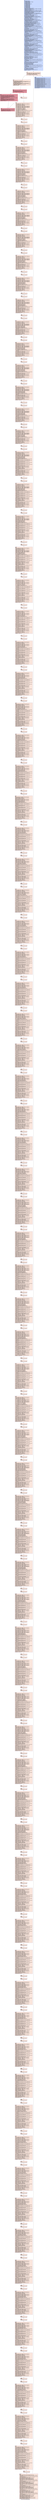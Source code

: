 digraph "CFG for 'sha1_process_block' function" {
	label="CFG for 'sha1_process_block' function";

	Node0x20b4230 [shape=record,color="#3d50c3ff", style=filled, fillcolor="#88abfd70",label="{%3:\l  %4 = alloca i8*, align 8\l  %5 = alloca i64, align 8\l  %6 = alloca %struct.sha1_ctx*, align 8\l  %7 = alloca i32*, align 8\l  %8 = alloca i64, align 8\l  %9 = alloca i32*, align 8\l  %10 = alloca [16 x i32], align 16\l  %11 = alloca i32, align 4\l  %12 = alloca i32, align 4\l  %13 = alloca i32, align 4\l  %14 = alloca i32, align 4\l  %15 = alloca i32, align 4\l  %16 = alloca i32, align 4\l  %17 = alloca i32, align 4\l  %18 = alloca i32, align 4\l  store i8* %0, i8** %4, align 8, !tbaa !1317\l  call void @llvm.dbg.declare(metadata i8** %4, metadata !1299, metadata\l... !DIExpression()), !dbg !1321\l  store i64 %1, i64* %5, align 8, !tbaa !1322\l  call void @llvm.dbg.declare(metadata i64* %5, metadata !1300, metadata\l... !DIExpression()), !dbg !1324\l  store %struct.sha1_ctx* %2, %struct.sha1_ctx** %6, align 8, !tbaa !1317\l  call void @llvm.dbg.declare(metadata %struct.sha1_ctx** %6, metadata !1301,\l... metadata !DIExpression()), !dbg !1325\l  %19 = bitcast i32** %7 to i8*, !dbg !1326\l  call void @llvm.lifetime.start.p0i8(i64 8, i8* %19) #26, !dbg !1326\l  call void @llvm.dbg.declare(metadata i32** %7, metadata !1302, metadata\l... !DIExpression()), !dbg !1327\l  %20 = load i8*, i8** %4, align 8, !dbg !1328, !tbaa !1317\l  %21 = bitcast i8* %20 to i32*, !dbg !1328\l  store i32* %21, i32** %7, align 8, !dbg !1327, !tbaa !1317\l  %22 = bitcast i64* %8 to i8*, !dbg !1329\l  call void @llvm.lifetime.start.p0i8(i64 8, i8* %22) #26, !dbg !1329\l  call void @llvm.dbg.declare(metadata i64* %8, metadata !1304, metadata\l... !DIExpression()), !dbg !1330\l  %23 = load i64, i64* %5, align 8, !dbg !1331, !tbaa !1322\l  %24 = udiv i64 %23, 4, !dbg !1332\l  store i64 %24, i64* %8, align 8, !dbg !1330, !tbaa !1322\l  %25 = bitcast i32** %9 to i8*, !dbg !1333\l  call void @llvm.lifetime.start.p0i8(i64 8, i8* %25) #26, !dbg !1333\l  call void @llvm.dbg.declare(metadata i32** %9, metadata !1305, metadata\l... !DIExpression()), !dbg !1334\l  %26 = load i32*, i32** %7, align 8, !dbg !1335, !tbaa !1317\l  %27 = load i64, i64* %8, align 8, !dbg !1336, !tbaa !1322\l  %28 = getelementptr inbounds i32, i32* %26, i64 %27, !dbg !1337\l  store i32* %28, i32** %9, align 8, !dbg !1334, !tbaa !1317\l  %29 = bitcast [16 x i32]* %10 to i8*, !dbg !1338\l  call void @llvm.lifetime.start.p0i8(i64 64, i8* %29) #26, !dbg !1338\l  call void @llvm.dbg.declare(metadata [16 x i32]* %10, metadata !1306,\l... metadata !DIExpression()), !dbg !1339\l  %30 = bitcast i32* %11 to i8*, !dbg !1340\l  call void @llvm.lifetime.start.p0i8(i64 4, i8* %30) #26, !dbg !1340\l  call void @llvm.dbg.declare(metadata i32* %11, metadata !1308, metadata\l... !DIExpression()), !dbg !1341\l  %31 = load %struct.sha1_ctx*, %struct.sha1_ctx** %6, align 8, !dbg !1342,\l... !tbaa !1317\l  %32 = getelementptr inbounds %struct.sha1_ctx, %struct.sha1_ctx* %31, i32 0,\l... i32 0, !dbg !1343\l  %33 = load i32, i32* %32, align 4, !dbg !1343, !tbaa !1344\l  store i32 %33, i32* %11, align 4, !dbg !1341, !tbaa !1347\l  %34 = bitcast i32* %12 to i8*, !dbg !1348\l  call void @llvm.lifetime.start.p0i8(i64 4, i8* %34) #26, !dbg !1348\l  call void @llvm.dbg.declare(metadata i32* %12, metadata !1309, metadata\l... !DIExpression()), !dbg !1349\l  %35 = load %struct.sha1_ctx*, %struct.sha1_ctx** %6, align 8, !dbg !1350,\l... !tbaa !1317\l  %36 = getelementptr inbounds %struct.sha1_ctx, %struct.sha1_ctx* %35, i32 0,\l... i32 1, !dbg !1351\l  %37 = load i32, i32* %36, align 4, !dbg !1351, !tbaa !1352\l  store i32 %37, i32* %12, align 4, !dbg !1349, !tbaa !1347\l  %38 = bitcast i32* %13 to i8*, !dbg !1353\l  call void @llvm.lifetime.start.p0i8(i64 4, i8* %38) #26, !dbg !1353\l  call void @llvm.dbg.declare(metadata i32* %13, metadata !1310, metadata\l... !DIExpression()), !dbg !1354\l  %39 = load %struct.sha1_ctx*, %struct.sha1_ctx** %6, align 8, !dbg !1355,\l... !tbaa !1317\l  %40 = getelementptr inbounds %struct.sha1_ctx, %struct.sha1_ctx* %39, i32 0,\l... i32 2, !dbg !1356\l  %41 = load i32, i32* %40, align 4, !dbg !1356, !tbaa !1357\l  store i32 %41, i32* %13, align 4, !dbg !1354, !tbaa !1347\l  %42 = bitcast i32* %14 to i8*, !dbg !1358\l  call void @llvm.lifetime.start.p0i8(i64 4, i8* %42) #26, !dbg !1358\l  call void @llvm.dbg.declare(metadata i32* %14, metadata !1311, metadata\l... !DIExpression()), !dbg !1359\l  %43 = load %struct.sha1_ctx*, %struct.sha1_ctx** %6, align 8, !dbg !1360,\l... !tbaa !1317\l  %44 = getelementptr inbounds %struct.sha1_ctx, %struct.sha1_ctx* %43, i32 0,\l... i32 3, !dbg !1361\l  %45 = load i32, i32* %44, align 4, !dbg !1361, !tbaa !1362\l  store i32 %45, i32* %14, align 4, !dbg !1359, !tbaa !1347\l  %46 = bitcast i32* %15 to i8*, !dbg !1363\l  call void @llvm.lifetime.start.p0i8(i64 4, i8* %46) #26, !dbg !1363\l  call void @llvm.dbg.declare(metadata i32* %15, metadata !1312, metadata\l... !DIExpression()), !dbg !1364\l  %47 = load %struct.sha1_ctx*, %struct.sha1_ctx** %6, align 8, !dbg !1365,\l... !tbaa !1317\l  %48 = getelementptr inbounds %struct.sha1_ctx, %struct.sha1_ctx* %47, i32 0,\l... i32 4, !dbg !1366\l  %49 = load i32, i32* %48, align 4, !dbg !1366, !tbaa !1367\l  store i32 %49, i32* %15, align 4, !dbg !1364, !tbaa !1347\l  %50 = bitcast i32* %16 to i8*, !dbg !1368\l  call void @llvm.lifetime.start.p0i8(i64 4, i8* %50) #26, !dbg !1368\l  call void @llvm.dbg.declare(metadata i32* %16, metadata !1313, metadata\l... !DIExpression()), !dbg !1369\l  %51 = load i64, i64* %5, align 8, !dbg !1370, !tbaa !1322\l  %52 = trunc i64 %51 to i32, !dbg !1370\l  store i32 %52, i32* %16, align 4, !dbg !1369, !tbaa !1347\l  %53 = load i32, i32* %16, align 4, !dbg !1371, !tbaa !1347\l  %54 = load %struct.sha1_ctx*, %struct.sha1_ctx** %6, align 8, !dbg !1372,\l... !tbaa !1317\l  %55 = getelementptr inbounds %struct.sha1_ctx, %struct.sha1_ctx* %54, i32 0,\l... i32 5, !dbg !1373\l  %56 = getelementptr inbounds [2 x i32], [2 x i32]* %55, i64 0, i64 0, !dbg\l... !1372\l  %57 = load i32, i32* %56, align 4, !dbg !1374, !tbaa !1347\l  %58 = add i32 %57, %53, !dbg !1374\l  store i32 %58, i32* %56, align 4, !dbg !1374, !tbaa !1347\l  %59 = load i64, i64* %5, align 8, !dbg !1375, !tbaa !1322\l  %60 = lshr i64 %59, 31, !dbg !1376\l  %61 = lshr i64 %60, 1, !dbg !1377\l  %62 = load %struct.sha1_ctx*, %struct.sha1_ctx** %6, align 8, !dbg !1378,\l... !tbaa !1317\l  %63 = getelementptr inbounds %struct.sha1_ctx, %struct.sha1_ctx* %62, i32 0,\l... i32 5, !dbg !1379\l  %64 = getelementptr inbounds [2 x i32], [2 x i32]* %63, i64 0, i64 0, !dbg\l... !1378\l  %65 = load i32, i32* %64, align 4, !dbg !1378, !tbaa !1347\l  %66 = load i32, i32* %16, align 4, !dbg !1380, !tbaa !1347\l  %67 = icmp ult i32 %65, %66, !dbg !1381\l  %68 = zext i1 %67 to i32, !dbg !1381\l  %69 = sext i32 %68 to i64, !dbg !1382\l  %70 = add i64 %61, %69, !dbg !1383\l  %71 = load %struct.sha1_ctx*, %struct.sha1_ctx** %6, align 8, !dbg !1384,\l... !tbaa !1317\l  %72 = getelementptr inbounds %struct.sha1_ctx, %struct.sha1_ctx* %71, i32 0,\l... i32 5, !dbg !1385\l  %73 = getelementptr inbounds [2 x i32], [2 x i32]* %72, i64 0, i64 1, !dbg\l... !1384\l  %74 = load i32, i32* %73, align 4, !dbg !1386, !tbaa !1347\l  %75 = zext i32 %74 to i64, !dbg !1386\l  %76 = add i64 %75, %70, !dbg !1386\l  %77 = trunc i64 %76 to i32, !dbg !1386\l  store i32 %77, i32* %73, align 4, !dbg !1386, !tbaa !1347\l  br label %78, !dbg !1387\l}"];
	Node0x20b4230 -> Node0x20b9920;
	Node0x20b9920 [shape=record,color="#3d50c3ff", style=filled, fillcolor="#f3c7b170",label="{%78:\l78:                                               \l  %79 = load i32*, i32** %7, align 8, !dbg !1388, !tbaa !1317\l  %80 = load i32*, i32** %9, align 8, !dbg !1389, !tbaa !1317\l  %81 = icmp ult i32* %79, %80, !dbg !1390\l  br i1 %81, label %82, label %3208, !dbg !1387\l|{<s0>T|<s1>F}}"];
	Node0x20b9920:s0 -> Node0x20b9970;
	Node0x20b9920:s1 -> Node0x20be600;
	Node0x20b9970 [shape=record,color="#3d50c3ff", style=filled, fillcolor="#f3c7b170",label="{%82:\l82:                                               \l  %83 = bitcast i32* %17 to i8*, !dbg !1391\l  call void @llvm.lifetime.start.p0i8(i64 4, i8* %83) #26, !dbg !1391\l  call void @llvm.dbg.declare(metadata i32* %17, metadata !1314, metadata\l... !DIExpression()), !dbg !1392\l  %84 = bitcast i32* %18 to i8*, !dbg !1393\l  call void @llvm.lifetime.start.p0i8(i64 4, i8* %84) #26, !dbg !1393\l  call void @llvm.dbg.declare(metadata i32* %18, metadata !1316, metadata\l... !DIExpression()), !dbg !1394\l  store i32 0, i32* %18, align 4, !dbg !1395, !tbaa !1347\l  br label %85, !dbg !1397\l}"];
	Node0x20b9970 -> Node0x20b99c0;
	Node0x20b99c0 [shape=record,color="#b70d28ff", style=filled, fillcolor="#b70d2870",label="{%85:\l85:                                               \l  %86 = load i32, i32* %18, align 4, !dbg !1398, !tbaa !1347\l  %87 = icmp slt i32 %86, 16, !dbg !1400\l  br i1 %87, label %88, label %100, !dbg !1401\l|{<s0>T|<s1>F}}"];
	Node0x20b99c0:s0 -> Node0x20b9a10;
	Node0x20b99c0:s1 -> Node0x20b9ab0;
	Node0x20b9a10 [shape=record,color="#b70d28ff", style=filled, fillcolor="#b70d2870",label="{%88:\l88:                                               \l  %89 = load i32*, i32** %7, align 8, !dbg !1402, !tbaa !1317\l  %90 = load i32, i32* %89, align 4, !dbg !1402, !tbaa !1347\l  %91 = call i32 @__bswap_32.183(i32 noundef %90), !dbg !1402\l  %92 = load i32, i32* %18, align 4, !dbg !1404, !tbaa !1347\l  %93 = sext i32 %92 to i64, !dbg !1405\l  %94 = getelementptr inbounds [16 x i32], [16 x i32]* %10, i64 0, i64 %93,\l... !dbg !1405\l  store i32 %91, i32* %94, align 4, !dbg !1406, !tbaa !1347\l  %95 = load i32*, i32** %7, align 8, !dbg !1407, !tbaa !1317\l  %96 = getelementptr inbounds i32, i32* %95, i32 1, !dbg !1407\l  store i32* %96, i32** %7, align 8, !dbg !1407, !tbaa !1317\l  br label %97, !dbg !1408\l}"];
	Node0x20b9a10 -> Node0x20b9a60;
	Node0x20b9a60 [shape=record,color="#b70d28ff", style=filled, fillcolor="#b70d2870",label="{%97:\l97:                                               \l  %98 = load i32, i32* %18, align 4, !dbg !1409, !tbaa !1347\l  %99 = add nsw i32 %98, 1, !dbg !1409\l  store i32 %99, i32* %18, align 4, !dbg !1409, !tbaa !1347\l  br label %85, !dbg !1410, !llvm.loop !1411\l}"];
	Node0x20b9a60 -> Node0x20b99c0;
	Node0x20b9ab0 [shape=record,color="#3d50c3ff", style=filled, fillcolor="#f3c7b170",label="{%100:\l100:                                              \l  br label %101, !dbg !1415\l}"];
	Node0x20b9ab0 -> Node0x20b9b00;
	Node0x20b9b00 [shape=record,color="#3d50c3ff", style=filled, fillcolor="#f3c7b170",label="{%101:\l101:                                              \l  %102 = load i32, i32* %11, align 4, !dbg !1416, !tbaa !1347\l  %103 = shl i32 %102, 5, !dbg !1416\l  %104 = load i32, i32* %11, align 4, !dbg !1416, !tbaa !1347\l  %105 = lshr i32 %104, 27, !dbg !1416\l  %106 = or i32 %103, %105, !dbg !1416\l  %107 = load i32, i32* %14, align 4, !dbg !1416, !tbaa !1347\l  %108 = load i32, i32* %12, align 4, !dbg !1416, !tbaa !1347\l  %109 = load i32, i32* %13, align 4, !dbg !1416, !tbaa !1347\l  %110 = load i32, i32* %14, align 4, !dbg !1416, !tbaa !1347\l  %111 = xor i32 %109, %110, !dbg !1416\l  %112 = and i32 %108, %111, !dbg !1416\l  %113 = xor i32 %107, %112, !dbg !1416\l  %114 = add i32 %106, %113, !dbg !1416\l  %115 = add i32 %114, 1518500249, !dbg !1416\l  %116 = getelementptr inbounds [16 x i32], [16 x i32]* %10, i64 0, i64 0,\l... !dbg !1416\l  %117 = load i32, i32* %116, align 16, !dbg !1416, !tbaa !1347\l  %118 = add i32 %115, %117, !dbg !1416\l  %119 = load i32, i32* %15, align 4, !dbg !1416, !tbaa !1347\l  %120 = add i32 %119, %118, !dbg !1416\l  store i32 %120, i32* %15, align 4, !dbg !1416, !tbaa !1347\l  %121 = load i32, i32* %12, align 4, !dbg !1416, !tbaa !1347\l  %122 = shl i32 %121, 30, !dbg !1416\l  %123 = load i32, i32* %12, align 4, !dbg !1416, !tbaa !1347\l  %124 = lshr i32 %123, 2, !dbg !1416\l  %125 = or i32 %122, %124, !dbg !1416\l  store i32 %125, i32* %12, align 4, !dbg !1416, !tbaa !1347\l  br label %126, !dbg !1416\l}"];
	Node0x20b9b00 -> Node0x20b9b50;
	Node0x20b9b50 [shape=record,color="#3d50c3ff", style=filled, fillcolor="#f3c7b170",label="{%126:\l126:                                              \l  br label %127, !dbg !1416\l}"];
	Node0x20b9b50 -> Node0x20b9ba0;
	Node0x20b9ba0 [shape=record,color="#3d50c3ff", style=filled, fillcolor="#f3c7b170",label="{%127:\l127:                                              \l  br label %128, !dbg !1418\l}"];
	Node0x20b9ba0 -> Node0x20b9bf0;
	Node0x20b9bf0 [shape=record,color="#3d50c3ff", style=filled, fillcolor="#f3c7b170",label="{%128:\l128:                                              \l  %129 = load i32, i32* %15, align 4, !dbg !1419, !tbaa !1347\l  %130 = shl i32 %129, 5, !dbg !1419\l  %131 = load i32, i32* %15, align 4, !dbg !1419, !tbaa !1347\l  %132 = lshr i32 %131, 27, !dbg !1419\l  %133 = or i32 %130, %132, !dbg !1419\l  %134 = load i32, i32* %13, align 4, !dbg !1419, !tbaa !1347\l  %135 = load i32, i32* %11, align 4, !dbg !1419, !tbaa !1347\l  %136 = load i32, i32* %12, align 4, !dbg !1419, !tbaa !1347\l  %137 = load i32, i32* %13, align 4, !dbg !1419, !tbaa !1347\l  %138 = xor i32 %136, %137, !dbg !1419\l  %139 = and i32 %135, %138, !dbg !1419\l  %140 = xor i32 %134, %139, !dbg !1419\l  %141 = add i32 %133, %140, !dbg !1419\l  %142 = add i32 %141, 1518500249, !dbg !1419\l  %143 = getelementptr inbounds [16 x i32], [16 x i32]* %10, i64 0, i64 1,\l... !dbg !1419\l  %144 = load i32, i32* %143, align 4, !dbg !1419, !tbaa !1347\l  %145 = add i32 %142, %144, !dbg !1419\l  %146 = load i32, i32* %14, align 4, !dbg !1419, !tbaa !1347\l  %147 = add i32 %146, %145, !dbg !1419\l  store i32 %147, i32* %14, align 4, !dbg !1419, !tbaa !1347\l  %148 = load i32, i32* %11, align 4, !dbg !1419, !tbaa !1347\l  %149 = shl i32 %148, 30, !dbg !1419\l  %150 = load i32, i32* %11, align 4, !dbg !1419, !tbaa !1347\l  %151 = lshr i32 %150, 2, !dbg !1419\l  %152 = or i32 %149, %151, !dbg !1419\l  store i32 %152, i32* %11, align 4, !dbg !1419, !tbaa !1347\l  br label %153, !dbg !1419\l}"];
	Node0x20b9bf0 -> Node0x20b9c40;
	Node0x20b9c40 [shape=record,color="#3d50c3ff", style=filled, fillcolor="#f3c7b170",label="{%153:\l153:                                              \l  br label %154, !dbg !1419\l}"];
	Node0x20b9c40 -> Node0x20b9c90;
	Node0x20b9c90 [shape=record,color="#3d50c3ff", style=filled, fillcolor="#f3c7b170",label="{%154:\l154:                                              \l  br label %155, !dbg !1421\l}"];
	Node0x20b9c90 -> Node0x20b9ce0;
	Node0x20b9ce0 [shape=record,color="#3d50c3ff", style=filled, fillcolor="#f3c7b170",label="{%155:\l155:                                              \l  %156 = load i32, i32* %14, align 4, !dbg !1422, !tbaa !1347\l  %157 = shl i32 %156, 5, !dbg !1422\l  %158 = load i32, i32* %14, align 4, !dbg !1422, !tbaa !1347\l  %159 = lshr i32 %158, 27, !dbg !1422\l  %160 = or i32 %157, %159, !dbg !1422\l  %161 = load i32, i32* %12, align 4, !dbg !1422, !tbaa !1347\l  %162 = load i32, i32* %15, align 4, !dbg !1422, !tbaa !1347\l  %163 = load i32, i32* %11, align 4, !dbg !1422, !tbaa !1347\l  %164 = load i32, i32* %12, align 4, !dbg !1422, !tbaa !1347\l  %165 = xor i32 %163, %164, !dbg !1422\l  %166 = and i32 %162, %165, !dbg !1422\l  %167 = xor i32 %161, %166, !dbg !1422\l  %168 = add i32 %160, %167, !dbg !1422\l  %169 = add i32 %168, 1518500249, !dbg !1422\l  %170 = getelementptr inbounds [16 x i32], [16 x i32]* %10, i64 0, i64 2,\l... !dbg !1422\l  %171 = load i32, i32* %170, align 8, !dbg !1422, !tbaa !1347\l  %172 = add i32 %169, %171, !dbg !1422\l  %173 = load i32, i32* %13, align 4, !dbg !1422, !tbaa !1347\l  %174 = add i32 %173, %172, !dbg !1422\l  store i32 %174, i32* %13, align 4, !dbg !1422, !tbaa !1347\l  %175 = load i32, i32* %15, align 4, !dbg !1422, !tbaa !1347\l  %176 = shl i32 %175, 30, !dbg !1422\l  %177 = load i32, i32* %15, align 4, !dbg !1422, !tbaa !1347\l  %178 = lshr i32 %177, 2, !dbg !1422\l  %179 = or i32 %176, %178, !dbg !1422\l  store i32 %179, i32* %15, align 4, !dbg !1422, !tbaa !1347\l  br label %180, !dbg !1422\l}"];
	Node0x20b9ce0 -> Node0x20b9d30;
	Node0x20b9d30 [shape=record,color="#3d50c3ff", style=filled, fillcolor="#f3c7b170",label="{%180:\l180:                                              \l  br label %181, !dbg !1422\l}"];
	Node0x20b9d30 -> Node0x20b9d80;
	Node0x20b9d80 [shape=record,color="#3d50c3ff", style=filled, fillcolor="#f3c7b170",label="{%181:\l181:                                              \l  br label %182, !dbg !1424\l}"];
	Node0x20b9d80 -> Node0x20b9dd0;
	Node0x20b9dd0 [shape=record,color="#3d50c3ff", style=filled, fillcolor="#f3c7b170",label="{%182:\l182:                                              \l  %183 = load i32, i32* %13, align 4, !dbg !1425, !tbaa !1347\l  %184 = shl i32 %183, 5, !dbg !1425\l  %185 = load i32, i32* %13, align 4, !dbg !1425, !tbaa !1347\l  %186 = lshr i32 %185, 27, !dbg !1425\l  %187 = or i32 %184, %186, !dbg !1425\l  %188 = load i32, i32* %11, align 4, !dbg !1425, !tbaa !1347\l  %189 = load i32, i32* %14, align 4, !dbg !1425, !tbaa !1347\l  %190 = load i32, i32* %15, align 4, !dbg !1425, !tbaa !1347\l  %191 = load i32, i32* %11, align 4, !dbg !1425, !tbaa !1347\l  %192 = xor i32 %190, %191, !dbg !1425\l  %193 = and i32 %189, %192, !dbg !1425\l  %194 = xor i32 %188, %193, !dbg !1425\l  %195 = add i32 %187, %194, !dbg !1425\l  %196 = add i32 %195, 1518500249, !dbg !1425\l  %197 = getelementptr inbounds [16 x i32], [16 x i32]* %10, i64 0, i64 3,\l... !dbg !1425\l  %198 = load i32, i32* %197, align 4, !dbg !1425, !tbaa !1347\l  %199 = add i32 %196, %198, !dbg !1425\l  %200 = load i32, i32* %12, align 4, !dbg !1425, !tbaa !1347\l  %201 = add i32 %200, %199, !dbg !1425\l  store i32 %201, i32* %12, align 4, !dbg !1425, !tbaa !1347\l  %202 = load i32, i32* %14, align 4, !dbg !1425, !tbaa !1347\l  %203 = shl i32 %202, 30, !dbg !1425\l  %204 = load i32, i32* %14, align 4, !dbg !1425, !tbaa !1347\l  %205 = lshr i32 %204, 2, !dbg !1425\l  %206 = or i32 %203, %205, !dbg !1425\l  store i32 %206, i32* %14, align 4, !dbg !1425, !tbaa !1347\l  br label %207, !dbg !1425\l}"];
	Node0x20b9dd0 -> Node0x20b9e20;
	Node0x20b9e20 [shape=record,color="#3d50c3ff", style=filled, fillcolor="#f3c7b170",label="{%207:\l207:                                              \l  br label %208, !dbg !1425\l}"];
	Node0x20b9e20 -> Node0x20b9e70;
	Node0x20b9e70 [shape=record,color="#3d50c3ff", style=filled, fillcolor="#f3c7b170",label="{%208:\l208:                                              \l  br label %209, !dbg !1427\l}"];
	Node0x20b9e70 -> Node0x20b9ec0;
	Node0x20b9ec0 [shape=record,color="#3d50c3ff", style=filled, fillcolor="#f3c7b170",label="{%209:\l209:                                              \l  %210 = load i32, i32* %12, align 4, !dbg !1428, !tbaa !1347\l  %211 = shl i32 %210, 5, !dbg !1428\l  %212 = load i32, i32* %12, align 4, !dbg !1428, !tbaa !1347\l  %213 = lshr i32 %212, 27, !dbg !1428\l  %214 = or i32 %211, %213, !dbg !1428\l  %215 = load i32, i32* %15, align 4, !dbg !1428, !tbaa !1347\l  %216 = load i32, i32* %13, align 4, !dbg !1428, !tbaa !1347\l  %217 = load i32, i32* %14, align 4, !dbg !1428, !tbaa !1347\l  %218 = load i32, i32* %15, align 4, !dbg !1428, !tbaa !1347\l  %219 = xor i32 %217, %218, !dbg !1428\l  %220 = and i32 %216, %219, !dbg !1428\l  %221 = xor i32 %215, %220, !dbg !1428\l  %222 = add i32 %214, %221, !dbg !1428\l  %223 = add i32 %222, 1518500249, !dbg !1428\l  %224 = getelementptr inbounds [16 x i32], [16 x i32]* %10, i64 0, i64 4,\l... !dbg !1428\l  %225 = load i32, i32* %224, align 16, !dbg !1428, !tbaa !1347\l  %226 = add i32 %223, %225, !dbg !1428\l  %227 = load i32, i32* %11, align 4, !dbg !1428, !tbaa !1347\l  %228 = add i32 %227, %226, !dbg !1428\l  store i32 %228, i32* %11, align 4, !dbg !1428, !tbaa !1347\l  %229 = load i32, i32* %13, align 4, !dbg !1428, !tbaa !1347\l  %230 = shl i32 %229, 30, !dbg !1428\l  %231 = load i32, i32* %13, align 4, !dbg !1428, !tbaa !1347\l  %232 = lshr i32 %231, 2, !dbg !1428\l  %233 = or i32 %230, %232, !dbg !1428\l  store i32 %233, i32* %13, align 4, !dbg !1428, !tbaa !1347\l  br label %234, !dbg !1428\l}"];
	Node0x20b9ec0 -> Node0x20b9f10;
	Node0x20b9f10 [shape=record,color="#3d50c3ff", style=filled, fillcolor="#f3c7b170",label="{%234:\l234:                                              \l  br label %235, !dbg !1428\l}"];
	Node0x20b9f10 -> Node0x20b9f60;
	Node0x20b9f60 [shape=record,color="#3d50c3ff", style=filled, fillcolor="#f3c7b170",label="{%235:\l235:                                              \l  br label %236, !dbg !1430\l}"];
	Node0x20b9f60 -> Node0x20b9fb0;
	Node0x20b9fb0 [shape=record,color="#3d50c3ff", style=filled, fillcolor="#f3c7b170",label="{%236:\l236:                                              \l  %237 = load i32, i32* %11, align 4, !dbg !1431, !tbaa !1347\l  %238 = shl i32 %237, 5, !dbg !1431\l  %239 = load i32, i32* %11, align 4, !dbg !1431, !tbaa !1347\l  %240 = lshr i32 %239, 27, !dbg !1431\l  %241 = or i32 %238, %240, !dbg !1431\l  %242 = load i32, i32* %14, align 4, !dbg !1431, !tbaa !1347\l  %243 = load i32, i32* %12, align 4, !dbg !1431, !tbaa !1347\l  %244 = load i32, i32* %13, align 4, !dbg !1431, !tbaa !1347\l  %245 = load i32, i32* %14, align 4, !dbg !1431, !tbaa !1347\l  %246 = xor i32 %244, %245, !dbg !1431\l  %247 = and i32 %243, %246, !dbg !1431\l  %248 = xor i32 %242, %247, !dbg !1431\l  %249 = add i32 %241, %248, !dbg !1431\l  %250 = add i32 %249, 1518500249, !dbg !1431\l  %251 = getelementptr inbounds [16 x i32], [16 x i32]* %10, i64 0, i64 5,\l... !dbg !1431\l  %252 = load i32, i32* %251, align 4, !dbg !1431, !tbaa !1347\l  %253 = add i32 %250, %252, !dbg !1431\l  %254 = load i32, i32* %15, align 4, !dbg !1431, !tbaa !1347\l  %255 = add i32 %254, %253, !dbg !1431\l  store i32 %255, i32* %15, align 4, !dbg !1431, !tbaa !1347\l  %256 = load i32, i32* %12, align 4, !dbg !1431, !tbaa !1347\l  %257 = shl i32 %256, 30, !dbg !1431\l  %258 = load i32, i32* %12, align 4, !dbg !1431, !tbaa !1347\l  %259 = lshr i32 %258, 2, !dbg !1431\l  %260 = or i32 %257, %259, !dbg !1431\l  store i32 %260, i32* %12, align 4, !dbg !1431, !tbaa !1347\l  br label %261, !dbg !1431\l}"];
	Node0x20b9fb0 -> Node0x20ba000;
	Node0x20ba000 [shape=record,color="#3d50c3ff", style=filled, fillcolor="#f3c7b170",label="{%261:\l261:                                              \l  br label %262, !dbg !1431\l}"];
	Node0x20ba000 -> Node0x20ba050;
	Node0x20ba050 [shape=record,color="#3d50c3ff", style=filled, fillcolor="#f3c7b170",label="{%262:\l262:                                              \l  br label %263, !dbg !1433\l}"];
	Node0x20ba050 -> Node0x20ba0a0;
	Node0x20ba0a0 [shape=record,color="#3d50c3ff", style=filled, fillcolor="#f3c7b170",label="{%263:\l263:                                              \l  %264 = load i32, i32* %15, align 4, !dbg !1434, !tbaa !1347\l  %265 = shl i32 %264, 5, !dbg !1434\l  %266 = load i32, i32* %15, align 4, !dbg !1434, !tbaa !1347\l  %267 = lshr i32 %266, 27, !dbg !1434\l  %268 = or i32 %265, %267, !dbg !1434\l  %269 = load i32, i32* %13, align 4, !dbg !1434, !tbaa !1347\l  %270 = load i32, i32* %11, align 4, !dbg !1434, !tbaa !1347\l  %271 = load i32, i32* %12, align 4, !dbg !1434, !tbaa !1347\l  %272 = load i32, i32* %13, align 4, !dbg !1434, !tbaa !1347\l  %273 = xor i32 %271, %272, !dbg !1434\l  %274 = and i32 %270, %273, !dbg !1434\l  %275 = xor i32 %269, %274, !dbg !1434\l  %276 = add i32 %268, %275, !dbg !1434\l  %277 = add i32 %276, 1518500249, !dbg !1434\l  %278 = getelementptr inbounds [16 x i32], [16 x i32]* %10, i64 0, i64 6,\l... !dbg !1434\l  %279 = load i32, i32* %278, align 8, !dbg !1434, !tbaa !1347\l  %280 = add i32 %277, %279, !dbg !1434\l  %281 = load i32, i32* %14, align 4, !dbg !1434, !tbaa !1347\l  %282 = add i32 %281, %280, !dbg !1434\l  store i32 %282, i32* %14, align 4, !dbg !1434, !tbaa !1347\l  %283 = load i32, i32* %11, align 4, !dbg !1434, !tbaa !1347\l  %284 = shl i32 %283, 30, !dbg !1434\l  %285 = load i32, i32* %11, align 4, !dbg !1434, !tbaa !1347\l  %286 = lshr i32 %285, 2, !dbg !1434\l  %287 = or i32 %284, %286, !dbg !1434\l  store i32 %287, i32* %11, align 4, !dbg !1434, !tbaa !1347\l  br label %288, !dbg !1434\l}"];
	Node0x20ba0a0 -> Node0x20ba0f0;
	Node0x20ba0f0 [shape=record,color="#3d50c3ff", style=filled, fillcolor="#f3c7b170",label="{%288:\l288:                                              \l  br label %289, !dbg !1434\l}"];
	Node0x20ba0f0 -> Node0x20ba140;
	Node0x20ba140 [shape=record,color="#3d50c3ff", style=filled, fillcolor="#f3c7b170",label="{%289:\l289:                                              \l  br label %290, !dbg !1436\l}"];
	Node0x20ba140 -> Node0x20ba190;
	Node0x20ba190 [shape=record,color="#3d50c3ff", style=filled, fillcolor="#f3c7b170",label="{%290:\l290:                                              \l  %291 = load i32, i32* %14, align 4, !dbg !1437, !tbaa !1347\l  %292 = shl i32 %291, 5, !dbg !1437\l  %293 = load i32, i32* %14, align 4, !dbg !1437, !tbaa !1347\l  %294 = lshr i32 %293, 27, !dbg !1437\l  %295 = or i32 %292, %294, !dbg !1437\l  %296 = load i32, i32* %12, align 4, !dbg !1437, !tbaa !1347\l  %297 = load i32, i32* %15, align 4, !dbg !1437, !tbaa !1347\l  %298 = load i32, i32* %11, align 4, !dbg !1437, !tbaa !1347\l  %299 = load i32, i32* %12, align 4, !dbg !1437, !tbaa !1347\l  %300 = xor i32 %298, %299, !dbg !1437\l  %301 = and i32 %297, %300, !dbg !1437\l  %302 = xor i32 %296, %301, !dbg !1437\l  %303 = add i32 %295, %302, !dbg !1437\l  %304 = add i32 %303, 1518500249, !dbg !1437\l  %305 = getelementptr inbounds [16 x i32], [16 x i32]* %10, i64 0, i64 7,\l... !dbg !1437\l  %306 = load i32, i32* %305, align 4, !dbg !1437, !tbaa !1347\l  %307 = add i32 %304, %306, !dbg !1437\l  %308 = load i32, i32* %13, align 4, !dbg !1437, !tbaa !1347\l  %309 = add i32 %308, %307, !dbg !1437\l  store i32 %309, i32* %13, align 4, !dbg !1437, !tbaa !1347\l  %310 = load i32, i32* %15, align 4, !dbg !1437, !tbaa !1347\l  %311 = shl i32 %310, 30, !dbg !1437\l  %312 = load i32, i32* %15, align 4, !dbg !1437, !tbaa !1347\l  %313 = lshr i32 %312, 2, !dbg !1437\l  %314 = or i32 %311, %313, !dbg !1437\l  store i32 %314, i32* %15, align 4, !dbg !1437, !tbaa !1347\l  br label %315, !dbg !1437\l}"];
	Node0x20ba190 -> Node0x20ba1e0;
	Node0x20ba1e0 [shape=record,color="#3d50c3ff", style=filled, fillcolor="#f3c7b170",label="{%315:\l315:                                              \l  br label %316, !dbg !1437\l}"];
	Node0x20ba1e0 -> Node0x20ba230;
	Node0x20ba230 [shape=record,color="#3d50c3ff", style=filled, fillcolor="#f3c7b170",label="{%316:\l316:                                              \l  br label %317, !dbg !1439\l}"];
	Node0x20ba230 -> Node0x20ba280;
	Node0x20ba280 [shape=record,color="#3d50c3ff", style=filled, fillcolor="#f3c7b170",label="{%317:\l317:                                              \l  %318 = load i32, i32* %13, align 4, !dbg !1440, !tbaa !1347\l  %319 = shl i32 %318, 5, !dbg !1440\l  %320 = load i32, i32* %13, align 4, !dbg !1440, !tbaa !1347\l  %321 = lshr i32 %320, 27, !dbg !1440\l  %322 = or i32 %319, %321, !dbg !1440\l  %323 = load i32, i32* %11, align 4, !dbg !1440, !tbaa !1347\l  %324 = load i32, i32* %14, align 4, !dbg !1440, !tbaa !1347\l  %325 = load i32, i32* %15, align 4, !dbg !1440, !tbaa !1347\l  %326 = load i32, i32* %11, align 4, !dbg !1440, !tbaa !1347\l  %327 = xor i32 %325, %326, !dbg !1440\l  %328 = and i32 %324, %327, !dbg !1440\l  %329 = xor i32 %323, %328, !dbg !1440\l  %330 = add i32 %322, %329, !dbg !1440\l  %331 = add i32 %330, 1518500249, !dbg !1440\l  %332 = getelementptr inbounds [16 x i32], [16 x i32]* %10, i64 0, i64 8,\l... !dbg !1440\l  %333 = load i32, i32* %332, align 16, !dbg !1440, !tbaa !1347\l  %334 = add i32 %331, %333, !dbg !1440\l  %335 = load i32, i32* %12, align 4, !dbg !1440, !tbaa !1347\l  %336 = add i32 %335, %334, !dbg !1440\l  store i32 %336, i32* %12, align 4, !dbg !1440, !tbaa !1347\l  %337 = load i32, i32* %14, align 4, !dbg !1440, !tbaa !1347\l  %338 = shl i32 %337, 30, !dbg !1440\l  %339 = load i32, i32* %14, align 4, !dbg !1440, !tbaa !1347\l  %340 = lshr i32 %339, 2, !dbg !1440\l  %341 = or i32 %338, %340, !dbg !1440\l  store i32 %341, i32* %14, align 4, !dbg !1440, !tbaa !1347\l  br label %342, !dbg !1440\l}"];
	Node0x20ba280 -> Node0x20ba2d0;
	Node0x20ba2d0 [shape=record,color="#3d50c3ff", style=filled, fillcolor="#f3c7b170",label="{%342:\l342:                                              \l  br label %343, !dbg !1440\l}"];
	Node0x20ba2d0 -> Node0x20ba320;
	Node0x20ba320 [shape=record,color="#3d50c3ff", style=filled, fillcolor="#f3c7b170",label="{%343:\l343:                                              \l  br label %344, !dbg !1442\l}"];
	Node0x20ba320 -> Node0x20ba370;
	Node0x20ba370 [shape=record,color="#3d50c3ff", style=filled, fillcolor="#f3c7b170",label="{%344:\l344:                                              \l  %345 = load i32, i32* %12, align 4, !dbg !1443, !tbaa !1347\l  %346 = shl i32 %345, 5, !dbg !1443\l  %347 = load i32, i32* %12, align 4, !dbg !1443, !tbaa !1347\l  %348 = lshr i32 %347, 27, !dbg !1443\l  %349 = or i32 %346, %348, !dbg !1443\l  %350 = load i32, i32* %15, align 4, !dbg !1443, !tbaa !1347\l  %351 = load i32, i32* %13, align 4, !dbg !1443, !tbaa !1347\l  %352 = load i32, i32* %14, align 4, !dbg !1443, !tbaa !1347\l  %353 = load i32, i32* %15, align 4, !dbg !1443, !tbaa !1347\l  %354 = xor i32 %352, %353, !dbg !1443\l  %355 = and i32 %351, %354, !dbg !1443\l  %356 = xor i32 %350, %355, !dbg !1443\l  %357 = add i32 %349, %356, !dbg !1443\l  %358 = add i32 %357, 1518500249, !dbg !1443\l  %359 = getelementptr inbounds [16 x i32], [16 x i32]* %10, i64 0, i64 9,\l... !dbg !1443\l  %360 = load i32, i32* %359, align 4, !dbg !1443, !tbaa !1347\l  %361 = add i32 %358, %360, !dbg !1443\l  %362 = load i32, i32* %11, align 4, !dbg !1443, !tbaa !1347\l  %363 = add i32 %362, %361, !dbg !1443\l  store i32 %363, i32* %11, align 4, !dbg !1443, !tbaa !1347\l  %364 = load i32, i32* %13, align 4, !dbg !1443, !tbaa !1347\l  %365 = shl i32 %364, 30, !dbg !1443\l  %366 = load i32, i32* %13, align 4, !dbg !1443, !tbaa !1347\l  %367 = lshr i32 %366, 2, !dbg !1443\l  %368 = or i32 %365, %367, !dbg !1443\l  store i32 %368, i32* %13, align 4, !dbg !1443, !tbaa !1347\l  br label %369, !dbg !1443\l}"];
	Node0x20ba370 -> Node0x20ba3c0;
	Node0x20ba3c0 [shape=record,color="#3d50c3ff", style=filled, fillcolor="#f3c7b170",label="{%369:\l369:                                              \l  br label %370, !dbg !1443\l}"];
	Node0x20ba3c0 -> Node0x20ba410;
	Node0x20ba410 [shape=record,color="#3d50c3ff", style=filled, fillcolor="#f3c7b170",label="{%370:\l370:                                              \l  br label %371, !dbg !1445\l}"];
	Node0x20ba410 -> Node0x20ba460;
	Node0x20ba460 [shape=record,color="#3d50c3ff", style=filled, fillcolor="#f3c7b170",label="{%371:\l371:                                              \l  %372 = load i32, i32* %11, align 4, !dbg !1446, !tbaa !1347\l  %373 = shl i32 %372, 5, !dbg !1446\l  %374 = load i32, i32* %11, align 4, !dbg !1446, !tbaa !1347\l  %375 = lshr i32 %374, 27, !dbg !1446\l  %376 = or i32 %373, %375, !dbg !1446\l  %377 = load i32, i32* %14, align 4, !dbg !1446, !tbaa !1347\l  %378 = load i32, i32* %12, align 4, !dbg !1446, !tbaa !1347\l  %379 = load i32, i32* %13, align 4, !dbg !1446, !tbaa !1347\l  %380 = load i32, i32* %14, align 4, !dbg !1446, !tbaa !1347\l  %381 = xor i32 %379, %380, !dbg !1446\l  %382 = and i32 %378, %381, !dbg !1446\l  %383 = xor i32 %377, %382, !dbg !1446\l  %384 = add i32 %376, %383, !dbg !1446\l  %385 = add i32 %384, 1518500249, !dbg !1446\l  %386 = getelementptr inbounds [16 x i32], [16 x i32]* %10, i64 0, i64 10,\l... !dbg !1446\l  %387 = load i32, i32* %386, align 8, !dbg !1446, !tbaa !1347\l  %388 = add i32 %385, %387, !dbg !1446\l  %389 = load i32, i32* %15, align 4, !dbg !1446, !tbaa !1347\l  %390 = add i32 %389, %388, !dbg !1446\l  store i32 %390, i32* %15, align 4, !dbg !1446, !tbaa !1347\l  %391 = load i32, i32* %12, align 4, !dbg !1446, !tbaa !1347\l  %392 = shl i32 %391, 30, !dbg !1446\l  %393 = load i32, i32* %12, align 4, !dbg !1446, !tbaa !1347\l  %394 = lshr i32 %393, 2, !dbg !1446\l  %395 = or i32 %392, %394, !dbg !1446\l  store i32 %395, i32* %12, align 4, !dbg !1446, !tbaa !1347\l  br label %396, !dbg !1446\l}"];
	Node0x20ba460 -> Node0x20ba4b0;
	Node0x20ba4b0 [shape=record,color="#3d50c3ff", style=filled, fillcolor="#f3c7b170",label="{%396:\l396:                                              \l  br label %397, !dbg !1446\l}"];
	Node0x20ba4b0 -> Node0x20ba500;
	Node0x20ba500 [shape=record,color="#3d50c3ff", style=filled, fillcolor="#f3c7b170",label="{%397:\l397:                                              \l  br label %398, !dbg !1448\l}"];
	Node0x20ba500 -> Node0x20ba550;
	Node0x20ba550 [shape=record,color="#3d50c3ff", style=filled, fillcolor="#f3c7b170",label="{%398:\l398:                                              \l  %399 = load i32, i32* %15, align 4, !dbg !1449, !tbaa !1347\l  %400 = shl i32 %399, 5, !dbg !1449\l  %401 = load i32, i32* %15, align 4, !dbg !1449, !tbaa !1347\l  %402 = lshr i32 %401, 27, !dbg !1449\l  %403 = or i32 %400, %402, !dbg !1449\l  %404 = load i32, i32* %13, align 4, !dbg !1449, !tbaa !1347\l  %405 = load i32, i32* %11, align 4, !dbg !1449, !tbaa !1347\l  %406 = load i32, i32* %12, align 4, !dbg !1449, !tbaa !1347\l  %407 = load i32, i32* %13, align 4, !dbg !1449, !tbaa !1347\l  %408 = xor i32 %406, %407, !dbg !1449\l  %409 = and i32 %405, %408, !dbg !1449\l  %410 = xor i32 %404, %409, !dbg !1449\l  %411 = add i32 %403, %410, !dbg !1449\l  %412 = add i32 %411, 1518500249, !dbg !1449\l  %413 = getelementptr inbounds [16 x i32], [16 x i32]* %10, i64 0, i64 11,\l... !dbg !1449\l  %414 = load i32, i32* %413, align 4, !dbg !1449, !tbaa !1347\l  %415 = add i32 %412, %414, !dbg !1449\l  %416 = load i32, i32* %14, align 4, !dbg !1449, !tbaa !1347\l  %417 = add i32 %416, %415, !dbg !1449\l  store i32 %417, i32* %14, align 4, !dbg !1449, !tbaa !1347\l  %418 = load i32, i32* %11, align 4, !dbg !1449, !tbaa !1347\l  %419 = shl i32 %418, 30, !dbg !1449\l  %420 = load i32, i32* %11, align 4, !dbg !1449, !tbaa !1347\l  %421 = lshr i32 %420, 2, !dbg !1449\l  %422 = or i32 %419, %421, !dbg !1449\l  store i32 %422, i32* %11, align 4, !dbg !1449, !tbaa !1347\l  br label %423, !dbg !1449\l}"];
	Node0x20ba550 -> Node0x20ba5a0;
	Node0x20ba5a0 [shape=record,color="#3d50c3ff", style=filled, fillcolor="#f3c7b170",label="{%423:\l423:                                              \l  br label %424, !dbg !1449\l}"];
	Node0x20ba5a0 -> Node0x20ba5f0;
	Node0x20ba5f0 [shape=record,color="#3d50c3ff", style=filled, fillcolor="#f3c7b170",label="{%424:\l424:                                              \l  br label %425, !dbg !1451\l}"];
	Node0x20ba5f0 -> Node0x20ba640;
	Node0x20ba640 [shape=record,color="#3d50c3ff", style=filled, fillcolor="#f3c7b170",label="{%425:\l425:                                              \l  %426 = load i32, i32* %14, align 4, !dbg !1452, !tbaa !1347\l  %427 = shl i32 %426, 5, !dbg !1452\l  %428 = load i32, i32* %14, align 4, !dbg !1452, !tbaa !1347\l  %429 = lshr i32 %428, 27, !dbg !1452\l  %430 = or i32 %427, %429, !dbg !1452\l  %431 = load i32, i32* %12, align 4, !dbg !1452, !tbaa !1347\l  %432 = load i32, i32* %15, align 4, !dbg !1452, !tbaa !1347\l  %433 = load i32, i32* %11, align 4, !dbg !1452, !tbaa !1347\l  %434 = load i32, i32* %12, align 4, !dbg !1452, !tbaa !1347\l  %435 = xor i32 %433, %434, !dbg !1452\l  %436 = and i32 %432, %435, !dbg !1452\l  %437 = xor i32 %431, %436, !dbg !1452\l  %438 = add i32 %430, %437, !dbg !1452\l  %439 = add i32 %438, 1518500249, !dbg !1452\l  %440 = getelementptr inbounds [16 x i32], [16 x i32]* %10, i64 0, i64 12,\l... !dbg !1452\l  %441 = load i32, i32* %440, align 16, !dbg !1452, !tbaa !1347\l  %442 = add i32 %439, %441, !dbg !1452\l  %443 = load i32, i32* %13, align 4, !dbg !1452, !tbaa !1347\l  %444 = add i32 %443, %442, !dbg !1452\l  store i32 %444, i32* %13, align 4, !dbg !1452, !tbaa !1347\l  %445 = load i32, i32* %15, align 4, !dbg !1452, !tbaa !1347\l  %446 = shl i32 %445, 30, !dbg !1452\l  %447 = load i32, i32* %15, align 4, !dbg !1452, !tbaa !1347\l  %448 = lshr i32 %447, 2, !dbg !1452\l  %449 = or i32 %446, %448, !dbg !1452\l  store i32 %449, i32* %15, align 4, !dbg !1452, !tbaa !1347\l  br label %450, !dbg !1452\l}"];
	Node0x20ba640 -> Node0x20ba690;
	Node0x20ba690 [shape=record,color="#3d50c3ff", style=filled, fillcolor="#f3c7b170",label="{%450:\l450:                                              \l  br label %451, !dbg !1452\l}"];
	Node0x20ba690 -> Node0x20ba6e0;
	Node0x20ba6e0 [shape=record,color="#3d50c3ff", style=filled, fillcolor="#f3c7b170",label="{%451:\l451:                                              \l  br label %452, !dbg !1454\l}"];
	Node0x20ba6e0 -> Node0x20ba730;
	Node0x20ba730 [shape=record,color="#3d50c3ff", style=filled, fillcolor="#f3c7b170",label="{%452:\l452:                                              \l  %453 = load i32, i32* %13, align 4, !dbg !1455, !tbaa !1347\l  %454 = shl i32 %453, 5, !dbg !1455\l  %455 = load i32, i32* %13, align 4, !dbg !1455, !tbaa !1347\l  %456 = lshr i32 %455, 27, !dbg !1455\l  %457 = or i32 %454, %456, !dbg !1455\l  %458 = load i32, i32* %11, align 4, !dbg !1455, !tbaa !1347\l  %459 = load i32, i32* %14, align 4, !dbg !1455, !tbaa !1347\l  %460 = load i32, i32* %15, align 4, !dbg !1455, !tbaa !1347\l  %461 = load i32, i32* %11, align 4, !dbg !1455, !tbaa !1347\l  %462 = xor i32 %460, %461, !dbg !1455\l  %463 = and i32 %459, %462, !dbg !1455\l  %464 = xor i32 %458, %463, !dbg !1455\l  %465 = add i32 %457, %464, !dbg !1455\l  %466 = add i32 %465, 1518500249, !dbg !1455\l  %467 = getelementptr inbounds [16 x i32], [16 x i32]* %10, i64 0, i64 13,\l... !dbg !1455\l  %468 = load i32, i32* %467, align 4, !dbg !1455, !tbaa !1347\l  %469 = add i32 %466, %468, !dbg !1455\l  %470 = load i32, i32* %12, align 4, !dbg !1455, !tbaa !1347\l  %471 = add i32 %470, %469, !dbg !1455\l  store i32 %471, i32* %12, align 4, !dbg !1455, !tbaa !1347\l  %472 = load i32, i32* %14, align 4, !dbg !1455, !tbaa !1347\l  %473 = shl i32 %472, 30, !dbg !1455\l  %474 = load i32, i32* %14, align 4, !dbg !1455, !tbaa !1347\l  %475 = lshr i32 %474, 2, !dbg !1455\l  %476 = or i32 %473, %475, !dbg !1455\l  store i32 %476, i32* %14, align 4, !dbg !1455, !tbaa !1347\l  br label %477, !dbg !1455\l}"];
	Node0x20ba730 -> Node0x20ba780;
	Node0x20ba780 [shape=record,color="#3d50c3ff", style=filled, fillcolor="#f3c7b170",label="{%477:\l477:                                              \l  br label %478, !dbg !1455\l}"];
	Node0x20ba780 -> Node0x20ba7d0;
	Node0x20ba7d0 [shape=record,color="#3d50c3ff", style=filled, fillcolor="#f3c7b170",label="{%478:\l478:                                              \l  br label %479, !dbg !1457\l}"];
	Node0x20ba7d0 -> Node0x20ba820;
	Node0x20ba820 [shape=record,color="#3d50c3ff", style=filled, fillcolor="#f3c7b170",label="{%479:\l479:                                              \l  %480 = load i32, i32* %12, align 4, !dbg !1458, !tbaa !1347\l  %481 = shl i32 %480, 5, !dbg !1458\l  %482 = load i32, i32* %12, align 4, !dbg !1458, !tbaa !1347\l  %483 = lshr i32 %482, 27, !dbg !1458\l  %484 = or i32 %481, %483, !dbg !1458\l  %485 = load i32, i32* %15, align 4, !dbg !1458, !tbaa !1347\l  %486 = load i32, i32* %13, align 4, !dbg !1458, !tbaa !1347\l  %487 = load i32, i32* %14, align 4, !dbg !1458, !tbaa !1347\l  %488 = load i32, i32* %15, align 4, !dbg !1458, !tbaa !1347\l  %489 = xor i32 %487, %488, !dbg !1458\l  %490 = and i32 %486, %489, !dbg !1458\l  %491 = xor i32 %485, %490, !dbg !1458\l  %492 = add i32 %484, %491, !dbg !1458\l  %493 = add i32 %492, 1518500249, !dbg !1458\l  %494 = getelementptr inbounds [16 x i32], [16 x i32]* %10, i64 0, i64 14,\l... !dbg !1458\l  %495 = load i32, i32* %494, align 8, !dbg !1458, !tbaa !1347\l  %496 = add i32 %493, %495, !dbg !1458\l  %497 = load i32, i32* %11, align 4, !dbg !1458, !tbaa !1347\l  %498 = add i32 %497, %496, !dbg !1458\l  store i32 %498, i32* %11, align 4, !dbg !1458, !tbaa !1347\l  %499 = load i32, i32* %13, align 4, !dbg !1458, !tbaa !1347\l  %500 = shl i32 %499, 30, !dbg !1458\l  %501 = load i32, i32* %13, align 4, !dbg !1458, !tbaa !1347\l  %502 = lshr i32 %501, 2, !dbg !1458\l  %503 = or i32 %500, %502, !dbg !1458\l  store i32 %503, i32* %13, align 4, !dbg !1458, !tbaa !1347\l  br label %504, !dbg !1458\l}"];
	Node0x20ba820 -> Node0x20ba870;
	Node0x20ba870 [shape=record,color="#3d50c3ff", style=filled, fillcolor="#f3c7b170",label="{%504:\l504:                                              \l  br label %505, !dbg !1458\l}"];
	Node0x20ba870 -> Node0x20ba8c0;
	Node0x20ba8c0 [shape=record,color="#3d50c3ff", style=filled, fillcolor="#f3c7b170",label="{%505:\l505:                                              \l  br label %506, !dbg !1460\l}"];
	Node0x20ba8c0 -> Node0x20ba910;
	Node0x20ba910 [shape=record,color="#3d50c3ff", style=filled, fillcolor="#f3c7b170",label="{%506:\l506:                                              \l  %507 = load i32, i32* %11, align 4, !dbg !1461, !tbaa !1347\l  %508 = shl i32 %507, 5, !dbg !1461\l  %509 = load i32, i32* %11, align 4, !dbg !1461, !tbaa !1347\l  %510 = lshr i32 %509, 27, !dbg !1461\l  %511 = or i32 %508, %510, !dbg !1461\l  %512 = load i32, i32* %14, align 4, !dbg !1461, !tbaa !1347\l  %513 = load i32, i32* %12, align 4, !dbg !1461, !tbaa !1347\l  %514 = load i32, i32* %13, align 4, !dbg !1461, !tbaa !1347\l  %515 = load i32, i32* %14, align 4, !dbg !1461, !tbaa !1347\l  %516 = xor i32 %514, %515, !dbg !1461\l  %517 = and i32 %513, %516, !dbg !1461\l  %518 = xor i32 %512, %517, !dbg !1461\l  %519 = add i32 %511, %518, !dbg !1461\l  %520 = add i32 %519, 1518500249, !dbg !1461\l  %521 = getelementptr inbounds [16 x i32], [16 x i32]* %10, i64 0, i64 15,\l... !dbg !1461\l  %522 = load i32, i32* %521, align 4, !dbg !1461, !tbaa !1347\l  %523 = add i32 %520, %522, !dbg !1461\l  %524 = load i32, i32* %15, align 4, !dbg !1461, !tbaa !1347\l  %525 = add i32 %524, %523, !dbg !1461\l  store i32 %525, i32* %15, align 4, !dbg !1461, !tbaa !1347\l  %526 = load i32, i32* %12, align 4, !dbg !1461, !tbaa !1347\l  %527 = shl i32 %526, 30, !dbg !1461\l  %528 = load i32, i32* %12, align 4, !dbg !1461, !tbaa !1347\l  %529 = lshr i32 %528, 2, !dbg !1461\l  %530 = or i32 %527, %529, !dbg !1461\l  store i32 %530, i32* %12, align 4, !dbg !1461, !tbaa !1347\l  br label %531, !dbg !1461\l}"];
	Node0x20ba910 -> Node0x20ba960;
	Node0x20ba960 [shape=record,color="#3d50c3ff", style=filled, fillcolor="#f3c7b170",label="{%531:\l531:                                              \l  br label %532, !dbg !1461\l}"];
	Node0x20ba960 -> Node0x20ba9b0;
	Node0x20ba9b0 [shape=record,color="#3d50c3ff", style=filled, fillcolor="#f3c7b170",label="{%532:\l532:                                              \l  br label %533, !dbg !1463\l}"];
	Node0x20ba9b0 -> Node0x20baa00;
	Node0x20baa00 [shape=record,color="#3d50c3ff", style=filled, fillcolor="#f3c7b170",label="{%533:\l533:                                              \l  %534 = load i32, i32* %15, align 4, !dbg !1464, !tbaa !1347\l  %535 = shl i32 %534, 5, !dbg !1464\l  %536 = load i32, i32* %15, align 4, !dbg !1464, !tbaa !1347\l  %537 = lshr i32 %536, 27, !dbg !1464\l  %538 = or i32 %535, %537, !dbg !1464\l  %539 = load i32, i32* %13, align 4, !dbg !1464, !tbaa !1347\l  %540 = load i32, i32* %11, align 4, !dbg !1464, !tbaa !1347\l  %541 = load i32, i32* %12, align 4, !dbg !1464, !tbaa !1347\l  %542 = load i32, i32* %13, align 4, !dbg !1464, !tbaa !1347\l  %543 = xor i32 %541, %542, !dbg !1464\l  %544 = and i32 %540, %543, !dbg !1464\l  %545 = xor i32 %539, %544, !dbg !1464\l  %546 = add i32 %538, %545, !dbg !1464\l  %547 = add i32 %546, 1518500249, !dbg !1464\l  %548 = getelementptr inbounds [16 x i32], [16 x i32]* %10, i64 0, i64 0,\l... !dbg !1464\l  %549 = load i32, i32* %548, align 16, !dbg !1464, !tbaa !1347\l  %550 = getelementptr inbounds [16 x i32], [16 x i32]* %10, i64 0, i64 2,\l... !dbg !1464\l  %551 = load i32, i32* %550, align 8, !dbg !1464, !tbaa !1347\l  %552 = xor i32 %549, %551, !dbg !1464\l  %553 = getelementptr inbounds [16 x i32], [16 x i32]* %10, i64 0, i64 8,\l... !dbg !1464\l  %554 = load i32, i32* %553, align 16, !dbg !1464, !tbaa !1347\l  %555 = xor i32 %552, %554, !dbg !1464\l  %556 = getelementptr inbounds [16 x i32], [16 x i32]* %10, i64 0, i64 13,\l... !dbg !1464\l  %557 = load i32, i32* %556, align 4, !dbg !1464, !tbaa !1347\l  %558 = xor i32 %555, %557, !dbg !1464\l  store i32 %558, i32* %17, align 4, !dbg !1464, !tbaa !1347\l  %559 = load i32, i32* %17, align 4, !dbg !1464, !tbaa !1347\l  %560 = shl i32 %559, 1, !dbg !1464\l  %561 = load i32, i32* %17, align 4, !dbg !1464, !tbaa !1347\l  %562 = lshr i32 %561, 31, !dbg !1464\l  %563 = or i32 %560, %562, !dbg !1464\l  %564 = getelementptr inbounds [16 x i32], [16 x i32]* %10, i64 0, i64 0,\l... !dbg !1464\l  store i32 %563, i32* %564, align 16, !dbg !1464, !tbaa !1347\l  %565 = add i32 %547, %563, !dbg !1464\l  %566 = load i32, i32* %14, align 4, !dbg !1464, !tbaa !1347\l  %567 = add i32 %566, %565, !dbg !1464\l  store i32 %567, i32* %14, align 4, !dbg !1464, !tbaa !1347\l  %568 = load i32, i32* %11, align 4, !dbg !1464, !tbaa !1347\l  %569 = shl i32 %568, 30, !dbg !1464\l  %570 = load i32, i32* %11, align 4, !dbg !1464, !tbaa !1347\l  %571 = lshr i32 %570, 2, !dbg !1464\l  %572 = or i32 %569, %571, !dbg !1464\l  store i32 %572, i32* %11, align 4, !dbg !1464, !tbaa !1347\l  br label %573, !dbg !1464\l}"];
	Node0x20baa00 -> Node0x20baa50;
	Node0x20baa50 [shape=record,color="#3d50c3ff", style=filled, fillcolor="#f3c7b170",label="{%573:\l573:                                              \l  br label %574, !dbg !1464\l}"];
	Node0x20baa50 -> Node0x20baaa0;
	Node0x20baaa0 [shape=record,color="#3d50c3ff", style=filled, fillcolor="#f3c7b170",label="{%574:\l574:                                              \l  br label %575, !dbg !1466\l}"];
	Node0x20baaa0 -> Node0x20baaf0;
	Node0x20baaf0 [shape=record,color="#3d50c3ff", style=filled, fillcolor="#f3c7b170",label="{%575:\l575:                                              \l  %576 = load i32, i32* %14, align 4, !dbg !1467, !tbaa !1347\l  %577 = shl i32 %576, 5, !dbg !1467\l  %578 = load i32, i32* %14, align 4, !dbg !1467, !tbaa !1347\l  %579 = lshr i32 %578, 27, !dbg !1467\l  %580 = or i32 %577, %579, !dbg !1467\l  %581 = load i32, i32* %12, align 4, !dbg !1467, !tbaa !1347\l  %582 = load i32, i32* %15, align 4, !dbg !1467, !tbaa !1347\l  %583 = load i32, i32* %11, align 4, !dbg !1467, !tbaa !1347\l  %584 = load i32, i32* %12, align 4, !dbg !1467, !tbaa !1347\l  %585 = xor i32 %583, %584, !dbg !1467\l  %586 = and i32 %582, %585, !dbg !1467\l  %587 = xor i32 %581, %586, !dbg !1467\l  %588 = add i32 %580, %587, !dbg !1467\l  %589 = add i32 %588, 1518500249, !dbg !1467\l  %590 = getelementptr inbounds [16 x i32], [16 x i32]* %10, i64 0, i64 1,\l... !dbg !1467\l  %591 = load i32, i32* %590, align 4, !dbg !1467, !tbaa !1347\l  %592 = getelementptr inbounds [16 x i32], [16 x i32]* %10, i64 0, i64 3,\l... !dbg !1467\l  %593 = load i32, i32* %592, align 4, !dbg !1467, !tbaa !1347\l  %594 = xor i32 %591, %593, !dbg !1467\l  %595 = getelementptr inbounds [16 x i32], [16 x i32]* %10, i64 0, i64 9,\l... !dbg !1467\l  %596 = load i32, i32* %595, align 4, !dbg !1467, !tbaa !1347\l  %597 = xor i32 %594, %596, !dbg !1467\l  %598 = getelementptr inbounds [16 x i32], [16 x i32]* %10, i64 0, i64 14,\l... !dbg !1467\l  %599 = load i32, i32* %598, align 8, !dbg !1467, !tbaa !1347\l  %600 = xor i32 %597, %599, !dbg !1467\l  store i32 %600, i32* %17, align 4, !dbg !1467, !tbaa !1347\l  %601 = load i32, i32* %17, align 4, !dbg !1467, !tbaa !1347\l  %602 = shl i32 %601, 1, !dbg !1467\l  %603 = load i32, i32* %17, align 4, !dbg !1467, !tbaa !1347\l  %604 = lshr i32 %603, 31, !dbg !1467\l  %605 = or i32 %602, %604, !dbg !1467\l  %606 = getelementptr inbounds [16 x i32], [16 x i32]* %10, i64 0, i64 1,\l... !dbg !1467\l  store i32 %605, i32* %606, align 4, !dbg !1467, !tbaa !1347\l  %607 = add i32 %589, %605, !dbg !1467\l  %608 = load i32, i32* %13, align 4, !dbg !1467, !tbaa !1347\l  %609 = add i32 %608, %607, !dbg !1467\l  store i32 %609, i32* %13, align 4, !dbg !1467, !tbaa !1347\l  %610 = load i32, i32* %15, align 4, !dbg !1467, !tbaa !1347\l  %611 = shl i32 %610, 30, !dbg !1467\l  %612 = load i32, i32* %15, align 4, !dbg !1467, !tbaa !1347\l  %613 = lshr i32 %612, 2, !dbg !1467\l  %614 = or i32 %611, %613, !dbg !1467\l  store i32 %614, i32* %15, align 4, !dbg !1467, !tbaa !1347\l  br label %615, !dbg !1467\l}"];
	Node0x20baaf0 -> Node0x20bab40;
	Node0x20bab40 [shape=record,color="#3d50c3ff", style=filled, fillcolor="#f3c7b170",label="{%615:\l615:                                              \l  br label %616, !dbg !1467\l}"];
	Node0x20bab40 -> Node0x20bab90;
	Node0x20bab90 [shape=record,color="#3d50c3ff", style=filled, fillcolor="#f3c7b170",label="{%616:\l616:                                              \l  br label %617, !dbg !1469\l}"];
	Node0x20bab90 -> Node0x20babe0;
	Node0x20babe0 [shape=record,color="#3d50c3ff", style=filled, fillcolor="#f3c7b170",label="{%617:\l617:                                              \l  %618 = load i32, i32* %13, align 4, !dbg !1470, !tbaa !1347\l  %619 = shl i32 %618, 5, !dbg !1470\l  %620 = load i32, i32* %13, align 4, !dbg !1470, !tbaa !1347\l  %621 = lshr i32 %620, 27, !dbg !1470\l  %622 = or i32 %619, %621, !dbg !1470\l  %623 = load i32, i32* %11, align 4, !dbg !1470, !tbaa !1347\l  %624 = load i32, i32* %14, align 4, !dbg !1470, !tbaa !1347\l  %625 = load i32, i32* %15, align 4, !dbg !1470, !tbaa !1347\l  %626 = load i32, i32* %11, align 4, !dbg !1470, !tbaa !1347\l  %627 = xor i32 %625, %626, !dbg !1470\l  %628 = and i32 %624, %627, !dbg !1470\l  %629 = xor i32 %623, %628, !dbg !1470\l  %630 = add i32 %622, %629, !dbg !1470\l  %631 = add i32 %630, 1518500249, !dbg !1470\l  %632 = getelementptr inbounds [16 x i32], [16 x i32]* %10, i64 0, i64 2,\l... !dbg !1470\l  %633 = load i32, i32* %632, align 8, !dbg !1470, !tbaa !1347\l  %634 = getelementptr inbounds [16 x i32], [16 x i32]* %10, i64 0, i64 4,\l... !dbg !1470\l  %635 = load i32, i32* %634, align 16, !dbg !1470, !tbaa !1347\l  %636 = xor i32 %633, %635, !dbg !1470\l  %637 = getelementptr inbounds [16 x i32], [16 x i32]* %10, i64 0, i64 10,\l... !dbg !1470\l  %638 = load i32, i32* %637, align 8, !dbg !1470, !tbaa !1347\l  %639 = xor i32 %636, %638, !dbg !1470\l  %640 = getelementptr inbounds [16 x i32], [16 x i32]* %10, i64 0, i64 15,\l... !dbg !1470\l  %641 = load i32, i32* %640, align 4, !dbg !1470, !tbaa !1347\l  %642 = xor i32 %639, %641, !dbg !1470\l  store i32 %642, i32* %17, align 4, !dbg !1470, !tbaa !1347\l  %643 = load i32, i32* %17, align 4, !dbg !1470, !tbaa !1347\l  %644 = shl i32 %643, 1, !dbg !1470\l  %645 = load i32, i32* %17, align 4, !dbg !1470, !tbaa !1347\l  %646 = lshr i32 %645, 31, !dbg !1470\l  %647 = or i32 %644, %646, !dbg !1470\l  %648 = getelementptr inbounds [16 x i32], [16 x i32]* %10, i64 0, i64 2,\l... !dbg !1470\l  store i32 %647, i32* %648, align 8, !dbg !1470, !tbaa !1347\l  %649 = add i32 %631, %647, !dbg !1470\l  %650 = load i32, i32* %12, align 4, !dbg !1470, !tbaa !1347\l  %651 = add i32 %650, %649, !dbg !1470\l  store i32 %651, i32* %12, align 4, !dbg !1470, !tbaa !1347\l  %652 = load i32, i32* %14, align 4, !dbg !1470, !tbaa !1347\l  %653 = shl i32 %652, 30, !dbg !1470\l  %654 = load i32, i32* %14, align 4, !dbg !1470, !tbaa !1347\l  %655 = lshr i32 %654, 2, !dbg !1470\l  %656 = or i32 %653, %655, !dbg !1470\l  store i32 %656, i32* %14, align 4, !dbg !1470, !tbaa !1347\l  br label %657, !dbg !1470\l}"];
	Node0x20babe0 -> Node0x20bac30;
	Node0x20bac30 [shape=record,color="#3d50c3ff", style=filled, fillcolor="#f3c7b170",label="{%657:\l657:                                              \l  br label %658, !dbg !1470\l}"];
	Node0x20bac30 -> Node0x20bac80;
	Node0x20bac80 [shape=record,color="#3d50c3ff", style=filled, fillcolor="#f3c7b170",label="{%658:\l658:                                              \l  br label %659, !dbg !1472\l}"];
	Node0x20bac80 -> Node0x20bacd0;
	Node0x20bacd0 [shape=record,color="#3d50c3ff", style=filled, fillcolor="#f3c7b170",label="{%659:\l659:                                              \l  %660 = load i32, i32* %12, align 4, !dbg !1473, !tbaa !1347\l  %661 = shl i32 %660, 5, !dbg !1473\l  %662 = load i32, i32* %12, align 4, !dbg !1473, !tbaa !1347\l  %663 = lshr i32 %662, 27, !dbg !1473\l  %664 = or i32 %661, %663, !dbg !1473\l  %665 = load i32, i32* %15, align 4, !dbg !1473, !tbaa !1347\l  %666 = load i32, i32* %13, align 4, !dbg !1473, !tbaa !1347\l  %667 = load i32, i32* %14, align 4, !dbg !1473, !tbaa !1347\l  %668 = load i32, i32* %15, align 4, !dbg !1473, !tbaa !1347\l  %669 = xor i32 %667, %668, !dbg !1473\l  %670 = and i32 %666, %669, !dbg !1473\l  %671 = xor i32 %665, %670, !dbg !1473\l  %672 = add i32 %664, %671, !dbg !1473\l  %673 = add i32 %672, 1518500249, !dbg !1473\l  %674 = getelementptr inbounds [16 x i32], [16 x i32]* %10, i64 0, i64 3,\l... !dbg !1473\l  %675 = load i32, i32* %674, align 4, !dbg !1473, !tbaa !1347\l  %676 = getelementptr inbounds [16 x i32], [16 x i32]* %10, i64 0, i64 5,\l... !dbg !1473\l  %677 = load i32, i32* %676, align 4, !dbg !1473, !tbaa !1347\l  %678 = xor i32 %675, %677, !dbg !1473\l  %679 = getelementptr inbounds [16 x i32], [16 x i32]* %10, i64 0, i64 11,\l... !dbg !1473\l  %680 = load i32, i32* %679, align 4, !dbg !1473, !tbaa !1347\l  %681 = xor i32 %678, %680, !dbg !1473\l  %682 = getelementptr inbounds [16 x i32], [16 x i32]* %10, i64 0, i64 0,\l... !dbg !1473\l  %683 = load i32, i32* %682, align 16, !dbg !1473, !tbaa !1347\l  %684 = xor i32 %681, %683, !dbg !1473\l  store i32 %684, i32* %17, align 4, !dbg !1473, !tbaa !1347\l  %685 = load i32, i32* %17, align 4, !dbg !1473, !tbaa !1347\l  %686 = shl i32 %685, 1, !dbg !1473\l  %687 = load i32, i32* %17, align 4, !dbg !1473, !tbaa !1347\l  %688 = lshr i32 %687, 31, !dbg !1473\l  %689 = or i32 %686, %688, !dbg !1473\l  %690 = getelementptr inbounds [16 x i32], [16 x i32]* %10, i64 0, i64 3,\l... !dbg !1473\l  store i32 %689, i32* %690, align 4, !dbg !1473, !tbaa !1347\l  %691 = add i32 %673, %689, !dbg !1473\l  %692 = load i32, i32* %11, align 4, !dbg !1473, !tbaa !1347\l  %693 = add i32 %692, %691, !dbg !1473\l  store i32 %693, i32* %11, align 4, !dbg !1473, !tbaa !1347\l  %694 = load i32, i32* %13, align 4, !dbg !1473, !tbaa !1347\l  %695 = shl i32 %694, 30, !dbg !1473\l  %696 = load i32, i32* %13, align 4, !dbg !1473, !tbaa !1347\l  %697 = lshr i32 %696, 2, !dbg !1473\l  %698 = or i32 %695, %697, !dbg !1473\l  store i32 %698, i32* %13, align 4, !dbg !1473, !tbaa !1347\l  br label %699, !dbg !1473\l}"];
	Node0x20bacd0 -> Node0x20bad20;
	Node0x20bad20 [shape=record,color="#3d50c3ff", style=filled, fillcolor="#f3c7b170",label="{%699:\l699:                                              \l  br label %700, !dbg !1473\l}"];
	Node0x20bad20 -> Node0x20bad70;
	Node0x20bad70 [shape=record,color="#3d50c3ff", style=filled, fillcolor="#f3c7b170",label="{%700:\l700:                                              \l  br label %701, !dbg !1475\l}"];
	Node0x20bad70 -> Node0x20badc0;
	Node0x20badc0 [shape=record,color="#3d50c3ff", style=filled, fillcolor="#f3c7b170",label="{%701:\l701:                                              \l  %702 = load i32, i32* %11, align 4, !dbg !1476, !tbaa !1347\l  %703 = shl i32 %702, 5, !dbg !1476\l  %704 = load i32, i32* %11, align 4, !dbg !1476, !tbaa !1347\l  %705 = lshr i32 %704, 27, !dbg !1476\l  %706 = or i32 %703, %705, !dbg !1476\l  %707 = load i32, i32* %12, align 4, !dbg !1476, !tbaa !1347\l  %708 = load i32, i32* %13, align 4, !dbg !1476, !tbaa !1347\l  %709 = xor i32 %707, %708, !dbg !1476\l  %710 = load i32, i32* %14, align 4, !dbg !1476, !tbaa !1347\l  %711 = xor i32 %709, %710, !dbg !1476\l  %712 = add i32 %706, %711, !dbg !1476\l  %713 = add i32 %712, 1859775393, !dbg !1476\l  %714 = getelementptr inbounds [16 x i32], [16 x i32]* %10, i64 0, i64 4,\l... !dbg !1476\l  %715 = load i32, i32* %714, align 16, !dbg !1476, !tbaa !1347\l  %716 = getelementptr inbounds [16 x i32], [16 x i32]* %10, i64 0, i64 6,\l... !dbg !1476\l  %717 = load i32, i32* %716, align 8, !dbg !1476, !tbaa !1347\l  %718 = xor i32 %715, %717, !dbg !1476\l  %719 = getelementptr inbounds [16 x i32], [16 x i32]* %10, i64 0, i64 12,\l... !dbg !1476\l  %720 = load i32, i32* %719, align 16, !dbg !1476, !tbaa !1347\l  %721 = xor i32 %718, %720, !dbg !1476\l  %722 = getelementptr inbounds [16 x i32], [16 x i32]* %10, i64 0, i64 1,\l... !dbg !1476\l  %723 = load i32, i32* %722, align 4, !dbg !1476, !tbaa !1347\l  %724 = xor i32 %721, %723, !dbg !1476\l  store i32 %724, i32* %17, align 4, !dbg !1476, !tbaa !1347\l  %725 = load i32, i32* %17, align 4, !dbg !1476, !tbaa !1347\l  %726 = shl i32 %725, 1, !dbg !1476\l  %727 = load i32, i32* %17, align 4, !dbg !1476, !tbaa !1347\l  %728 = lshr i32 %727, 31, !dbg !1476\l  %729 = or i32 %726, %728, !dbg !1476\l  %730 = getelementptr inbounds [16 x i32], [16 x i32]* %10, i64 0, i64 4,\l... !dbg !1476\l  store i32 %729, i32* %730, align 16, !dbg !1476, !tbaa !1347\l  %731 = add i32 %713, %729, !dbg !1476\l  %732 = load i32, i32* %15, align 4, !dbg !1476, !tbaa !1347\l  %733 = add i32 %732, %731, !dbg !1476\l  store i32 %733, i32* %15, align 4, !dbg !1476, !tbaa !1347\l  %734 = load i32, i32* %12, align 4, !dbg !1476, !tbaa !1347\l  %735 = shl i32 %734, 30, !dbg !1476\l  %736 = load i32, i32* %12, align 4, !dbg !1476, !tbaa !1347\l  %737 = lshr i32 %736, 2, !dbg !1476\l  %738 = or i32 %735, %737, !dbg !1476\l  store i32 %738, i32* %12, align 4, !dbg !1476, !tbaa !1347\l  br label %739, !dbg !1476\l}"];
	Node0x20badc0 -> Node0x20bae10;
	Node0x20bae10 [shape=record,color="#3d50c3ff", style=filled, fillcolor="#f3c7b170",label="{%739:\l739:                                              \l  br label %740, !dbg !1476\l}"];
	Node0x20bae10 -> Node0x20bae60;
	Node0x20bae60 [shape=record,color="#3d50c3ff", style=filled, fillcolor="#f3c7b170",label="{%740:\l740:                                              \l  br label %741, !dbg !1478\l}"];
	Node0x20bae60 -> Node0x20baeb0;
	Node0x20baeb0 [shape=record,color="#3d50c3ff", style=filled, fillcolor="#f3c7b170",label="{%741:\l741:                                              \l  %742 = load i32, i32* %15, align 4, !dbg !1479, !tbaa !1347\l  %743 = shl i32 %742, 5, !dbg !1479\l  %744 = load i32, i32* %15, align 4, !dbg !1479, !tbaa !1347\l  %745 = lshr i32 %744, 27, !dbg !1479\l  %746 = or i32 %743, %745, !dbg !1479\l  %747 = load i32, i32* %11, align 4, !dbg !1479, !tbaa !1347\l  %748 = load i32, i32* %12, align 4, !dbg !1479, !tbaa !1347\l  %749 = xor i32 %747, %748, !dbg !1479\l  %750 = load i32, i32* %13, align 4, !dbg !1479, !tbaa !1347\l  %751 = xor i32 %749, %750, !dbg !1479\l  %752 = add i32 %746, %751, !dbg !1479\l  %753 = add i32 %752, 1859775393, !dbg !1479\l  %754 = getelementptr inbounds [16 x i32], [16 x i32]* %10, i64 0, i64 5,\l... !dbg !1479\l  %755 = load i32, i32* %754, align 4, !dbg !1479, !tbaa !1347\l  %756 = getelementptr inbounds [16 x i32], [16 x i32]* %10, i64 0, i64 7,\l... !dbg !1479\l  %757 = load i32, i32* %756, align 4, !dbg !1479, !tbaa !1347\l  %758 = xor i32 %755, %757, !dbg !1479\l  %759 = getelementptr inbounds [16 x i32], [16 x i32]* %10, i64 0, i64 13,\l... !dbg !1479\l  %760 = load i32, i32* %759, align 4, !dbg !1479, !tbaa !1347\l  %761 = xor i32 %758, %760, !dbg !1479\l  %762 = getelementptr inbounds [16 x i32], [16 x i32]* %10, i64 0, i64 2,\l... !dbg !1479\l  %763 = load i32, i32* %762, align 8, !dbg !1479, !tbaa !1347\l  %764 = xor i32 %761, %763, !dbg !1479\l  store i32 %764, i32* %17, align 4, !dbg !1479, !tbaa !1347\l  %765 = load i32, i32* %17, align 4, !dbg !1479, !tbaa !1347\l  %766 = shl i32 %765, 1, !dbg !1479\l  %767 = load i32, i32* %17, align 4, !dbg !1479, !tbaa !1347\l  %768 = lshr i32 %767, 31, !dbg !1479\l  %769 = or i32 %766, %768, !dbg !1479\l  %770 = getelementptr inbounds [16 x i32], [16 x i32]* %10, i64 0, i64 5,\l... !dbg !1479\l  store i32 %769, i32* %770, align 4, !dbg !1479, !tbaa !1347\l  %771 = add i32 %753, %769, !dbg !1479\l  %772 = load i32, i32* %14, align 4, !dbg !1479, !tbaa !1347\l  %773 = add i32 %772, %771, !dbg !1479\l  store i32 %773, i32* %14, align 4, !dbg !1479, !tbaa !1347\l  %774 = load i32, i32* %11, align 4, !dbg !1479, !tbaa !1347\l  %775 = shl i32 %774, 30, !dbg !1479\l  %776 = load i32, i32* %11, align 4, !dbg !1479, !tbaa !1347\l  %777 = lshr i32 %776, 2, !dbg !1479\l  %778 = or i32 %775, %777, !dbg !1479\l  store i32 %778, i32* %11, align 4, !dbg !1479, !tbaa !1347\l  br label %779, !dbg !1479\l}"];
	Node0x20baeb0 -> Node0x20baf00;
	Node0x20baf00 [shape=record,color="#3d50c3ff", style=filled, fillcolor="#f3c7b170",label="{%779:\l779:                                              \l  br label %780, !dbg !1479\l}"];
	Node0x20baf00 -> Node0x20baf50;
	Node0x20baf50 [shape=record,color="#3d50c3ff", style=filled, fillcolor="#f3c7b170",label="{%780:\l780:                                              \l  br label %781, !dbg !1481\l}"];
	Node0x20baf50 -> Node0x20bafa0;
	Node0x20bafa0 [shape=record,color="#3d50c3ff", style=filled, fillcolor="#f3c7b170",label="{%781:\l781:                                              \l  %782 = load i32, i32* %14, align 4, !dbg !1482, !tbaa !1347\l  %783 = shl i32 %782, 5, !dbg !1482\l  %784 = load i32, i32* %14, align 4, !dbg !1482, !tbaa !1347\l  %785 = lshr i32 %784, 27, !dbg !1482\l  %786 = or i32 %783, %785, !dbg !1482\l  %787 = load i32, i32* %15, align 4, !dbg !1482, !tbaa !1347\l  %788 = load i32, i32* %11, align 4, !dbg !1482, !tbaa !1347\l  %789 = xor i32 %787, %788, !dbg !1482\l  %790 = load i32, i32* %12, align 4, !dbg !1482, !tbaa !1347\l  %791 = xor i32 %789, %790, !dbg !1482\l  %792 = add i32 %786, %791, !dbg !1482\l  %793 = add i32 %792, 1859775393, !dbg !1482\l  %794 = getelementptr inbounds [16 x i32], [16 x i32]* %10, i64 0, i64 6,\l... !dbg !1482\l  %795 = load i32, i32* %794, align 8, !dbg !1482, !tbaa !1347\l  %796 = getelementptr inbounds [16 x i32], [16 x i32]* %10, i64 0, i64 8,\l... !dbg !1482\l  %797 = load i32, i32* %796, align 16, !dbg !1482, !tbaa !1347\l  %798 = xor i32 %795, %797, !dbg !1482\l  %799 = getelementptr inbounds [16 x i32], [16 x i32]* %10, i64 0, i64 14,\l... !dbg !1482\l  %800 = load i32, i32* %799, align 8, !dbg !1482, !tbaa !1347\l  %801 = xor i32 %798, %800, !dbg !1482\l  %802 = getelementptr inbounds [16 x i32], [16 x i32]* %10, i64 0, i64 3,\l... !dbg !1482\l  %803 = load i32, i32* %802, align 4, !dbg !1482, !tbaa !1347\l  %804 = xor i32 %801, %803, !dbg !1482\l  store i32 %804, i32* %17, align 4, !dbg !1482, !tbaa !1347\l  %805 = load i32, i32* %17, align 4, !dbg !1482, !tbaa !1347\l  %806 = shl i32 %805, 1, !dbg !1482\l  %807 = load i32, i32* %17, align 4, !dbg !1482, !tbaa !1347\l  %808 = lshr i32 %807, 31, !dbg !1482\l  %809 = or i32 %806, %808, !dbg !1482\l  %810 = getelementptr inbounds [16 x i32], [16 x i32]* %10, i64 0, i64 6,\l... !dbg !1482\l  store i32 %809, i32* %810, align 8, !dbg !1482, !tbaa !1347\l  %811 = add i32 %793, %809, !dbg !1482\l  %812 = load i32, i32* %13, align 4, !dbg !1482, !tbaa !1347\l  %813 = add i32 %812, %811, !dbg !1482\l  store i32 %813, i32* %13, align 4, !dbg !1482, !tbaa !1347\l  %814 = load i32, i32* %15, align 4, !dbg !1482, !tbaa !1347\l  %815 = shl i32 %814, 30, !dbg !1482\l  %816 = load i32, i32* %15, align 4, !dbg !1482, !tbaa !1347\l  %817 = lshr i32 %816, 2, !dbg !1482\l  %818 = or i32 %815, %817, !dbg !1482\l  store i32 %818, i32* %15, align 4, !dbg !1482, !tbaa !1347\l  br label %819, !dbg !1482\l}"];
	Node0x20bafa0 -> Node0x20baff0;
	Node0x20baff0 [shape=record,color="#3d50c3ff", style=filled, fillcolor="#f3c7b170",label="{%819:\l819:                                              \l  br label %820, !dbg !1482\l}"];
	Node0x20baff0 -> Node0x20bb040;
	Node0x20bb040 [shape=record,color="#3d50c3ff", style=filled, fillcolor="#f3c7b170",label="{%820:\l820:                                              \l  br label %821, !dbg !1484\l}"];
	Node0x20bb040 -> Node0x20bb090;
	Node0x20bb090 [shape=record,color="#3d50c3ff", style=filled, fillcolor="#f3c7b170",label="{%821:\l821:                                              \l  %822 = load i32, i32* %13, align 4, !dbg !1485, !tbaa !1347\l  %823 = shl i32 %822, 5, !dbg !1485\l  %824 = load i32, i32* %13, align 4, !dbg !1485, !tbaa !1347\l  %825 = lshr i32 %824, 27, !dbg !1485\l  %826 = or i32 %823, %825, !dbg !1485\l  %827 = load i32, i32* %14, align 4, !dbg !1485, !tbaa !1347\l  %828 = load i32, i32* %15, align 4, !dbg !1485, !tbaa !1347\l  %829 = xor i32 %827, %828, !dbg !1485\l  %830 = load i32, i32* %11, align 4, !dbg !1485, !tbaa !1347\l  %831 = xor i32 %829, %830, !dbg !1485\l  %832 = add i32 %826, %831, !dbg !1485\l  %833 = add i32 %832, 1859775393, !dbg !1485\l  %834 = getelementptr inbounds [16 x i32], [16 x i32]* %10, i64 0, i64 7,\l... !dbg !1485\l  %835 = load i32, i32* %834, align 4, !dbg !1485, !tbaa !1347\l  %836 = getelementptr inbounds [16 x i32], [16 x i32]* %10, i64 0, i64 9,\l... !dbg !1485\l  %837 = load i32, i32* %836, align 4, !dbg !1485, !tbaa !1347\l  %838 = xor i32 %835, %837, !dbg !1485\l  %839 = getelementptr inbounds [16 x i32], [16 x i32]* %10, i64 0, i64 15,\l... !dbg !1485\l  %840 = load i32, i32* %839, align 4, !dbg !1485, !tbaa !1347\l  %841 = xor i32 %838, %840, !dbg !1485\l  %842 = getelementptr inbounds [16 x i32], [16 x i32]* %10, i64 0, i64 4,\l... !dbg !1485\l  %843 = load i32, i32* %842, align 16, !dbg !1485, !tbaa !1347\l  %844 = xor i32 %841, %843, !dbg !1485\l  store i32 %844, i32* %17, align 4, !dbg !1485, !tbaa !1347\l  %845 = load i32, i32* %17, align 4, !dbg !1485, !tbaa !1347\l  %846 = shl i32 %845, 1, !dbg !1485\l  %847 = load i32, i32* %17, align 4, !dbg !1485, !tbaa !1347\l  %848 = lshr i32 %847, 31, !dbg !1485\l  %849 = or i32 %846, %848, !dbg !1485\l  %850 = getelementptr inbounds [16 x i32], [16 x i32]* %10, i64 0, i64 7,\l... !dbg !1485\l  store i32 %849, i32* %850, align 4, !dbg !1485, !tbaa !1347\l  %851 = add i32 %833, %849, !dbg !1485\l  %852 = load i32, i32* %12, align 4, !dbg !1485, !tbaa !1347\l  %853 = add i32 %852, %851, !dbg !1485\l  store i32 %853, i32* %12, align 4, !dbg !1485, !tbaa !1347\l  %854 = load i32, i32* %14, align 4, !dbg !1485, !tbaa !1347\l  %855 = shl i32 %854, 30, !dbg !1485\l  %856 = load i32, i32* %14, align 4, !dbg !1485, !tbaa !1347\l  %857 = lshr i32 %856, 2, !dbg !1485\l  %858 = or i32 %855, %857, !dbg !1485\l  store i32 %858, i32* %14, align 4, !dbg !1485, !tbaa !1347\l  br label %859, !dbg !1485\l}"];
	Node0x20bb090 -> Node0x20bb0e0;
	Node0x20bb0e0 [shape=record,color="#3d50c3ff", style=filled, fillcolor="#f3c7b170",label="{%859:\l859:                                              \l  br label %860, !dbg !1485\l}"];
	Node0x20bb0e0 -> Node0x20bb130;
	Node0x20bb130 [shape=record,color="#3d50c3ff", style=filled, fillcolor="#f3c7b170",label="{%860:\l860:                                              \l  br label %861, !dbg !1487\l}"];
	Node0x20bb130 -> Node0x20bb180;
	Node0x20bb180 [shape=record,color="#3d50c3ff", style=filled, fillcolor="#f3c7b170",label="{%861:\l861:                                              \l  %862 = load i32, i32* %12, align 4, !dbg !1488, !tbaa !1347\l  %863 = shl i32 %862, 5, !dbg !1488\l  %864 = load i32, i32* %12, align 4, !dbg !1488, !tbaa !1347\l  %865 = lshr i32 %864, 27, !dbg !1488\l  %866 = or i32 %863, %865, !dbg !1488\l  %867 = load i32, i32* %13, align 4, !dbg !1488, !tbaa !1347\l  %868 = load i32, i32* %14, align 4, !dbg !1488, !tbaa !1347\l  %869 = xor i32 %867, %868, !dbg !1488\l  %870 = load i32, i32* %15, align 4, !dbg !1488, !tbaa !1347\l  %871 = xor i32 %869, %870, !dbg !1488\l  %872 = add i32 %866, %871, !dbg !1488\l  %873 = add i32 %872, 1859775393, !dbg !1488\l  %874 = getelementptr inbounds [16 x i32], [16 x i32]* %10, i64 0, i64 8,\l... !dbg !1488\l  %875 = load i32, i32* %874, align 16, !dbg !1488, !tbaa !1347\l  %876 = getelementptr inbounds [16 x i32], [16 x i32]* %10, i64 0, i64 10,\l... !dbg !1488\l  %877 = load i32, i32* %876, align 8, !dbg !1488, !tbaa !1347\l  %878 = xor i32 %875, %877, !dbg !1488\l  %879 = getelementptr inbounds [16 x i32], [16 x i32]* %10, i64 0, i64 0,\l... !dbg !1488\l  %880 = load i32, i32* %879, align 16, !dbg !1488, !tbaa !1347\l  %881 = xor i32 %878, %880, !dbg !1488\l  %882 = getelementptr inbounds [16 x i32], [16 x i32]* %10, i64 0, i64 5,\l... !dbg !1488\l  %883 = load i32, i32* %882, align 4, !dbg !1488, !tbaa !1347\l  %884 = xor i32 %881, %883, !dbg !1488\l  store i32 %884, i32* %17, align 4, !dbg !1488, !tbaa !1347\l  %885 = load i32, i32* %17, align 4, !dbg !1488, !tbaa !1347\l  %886 = shl i32 %885, 1, !dbg !1488\l  %887 = load i32, i32* %17, align 4, !dbg !1488, !tbaa !1347\l  %888 = lshr i32 %887, 31, !dbg !1488\l  %889 = or i32 %886, %888, !dbg !1488\l  %890 = getelementptr inbounds [16 x i32], [16 x i32]* %10, i64 0, i64 8,\l... !dbg !1488\l  store i32 %889, i32* %890, align 16, !dbg !1488, !tbaa !1347\l  %891 = add i32 %873, %889, !dbg !1488\l  %892 = load i32, i32* %11, align 4, !dbg !1488, !tbaa !1347\l  %893 = add i32 %892, %891, !dbg !1488\l  store i32 %893, i32* %11, align 4, !dbg !1488, !tbaa !1347\l  %894 = load i32, i32* %13, align 4, !dbg !1488, !tbaa !1347\l  %895 = shl i32 %894, 30, !dbg !1488\l  %896 = load i32, i32* %13, align 4, !dbg !1488, !tbaa !1347\l  %897 = lshr i32 %896, 2, !dbg !1488\l  %898 = or i32 %895, %897, !dbg !1488\l  store i32 %898, i32* %13, align 4, !dbg !1488, !tbaa !1347\l  br label %899, !dbg !1488\l}"];
	Node0x20bb180 -> Node0x20bb1d0;
	Node0x20bb1d0 [shape=record,color="#3d50c3ff", style=filled, fillcolor="#f3c7b170",label="{%899:\l899:                                              \l  br label %900, !dbg !1488\l}"];
	Node0x20bb1d0 -> Node0x20bb220;
	Node0x20bb220 [shape=record,color="#3d50c3ff", style=filled, fillcolor="#f3c7b170",label="{%900:\l900:                                              \l  br label %901, !dbg !1490\l}"];
	Node0x20bb220 -> Node0x20bb270;
	Node0x20bb270 [shape=record,color="#3d50c3ff", style=filled, fillcolor="#f3c7b170",label="{%901:\l901:                                              \l  %902 = load i32, i32* %11, align 4, !dbg !1491, !tbaa !1347\l  %903 = shl i32 %902, 5, !dbg !1491\l  %904 = load i32, i32* %11, align 4, !dbg !1491, !tbaa !1347\l  %905 = lshr i32 %904, 27, !dbg !1491\l  %906 = or i32 %903, %905, !dbg !1491\l  %907 = load i32, i32* %12, align 4, !dbg !1491, !tbaa !1347\l  %908 = load i32, i32* %13, align 4, !dbg !1491, !tbaa !1347\l  %909 = xor i32 %907, %908, !dbg !1491\l  %910 = load i32, i32* %14, align 4, !dbg !1491, !tbaa !1347\l  %911 = xor i32 %909, %910, !dbg !1491\l  %912 = add i32 %906, %911, !dbg !1491\l  %913 = add i32 %912, 1859775393, !dbg !1491\l  %914 = getelementptr inbounds [16 x i32], [16 x i32]* %10, i64 0, i64 9,\l... !dbg !1491\l  %915 = load i32, i32* %914, align 4, !dbg !1491, !tbaa !1347\l  %916 = getelementptr inbounds [16 x i32], [16 x i32]* %10, i64 0, i64 11,\l... !dbg !1491\l  %917 = load i32, i32* %916, align 4, !dbg !1491, !tbaa !1347\l  %918 = xor i32 %915, %917, !dbg !1491\l  %919 = getelementptr inbounds [16 x i32], [16 x i32]* %10, i64 0, i64 1,\l... !dbg !1491\l  %920 = load i32, i32* %919, align 4, !dbg !1491, !tbaa !1347\l  %921 = xor i32 %918, %920, !dbg !1491\l  %922 = getelementptr inbounds [16 x i32], [16 x i32]* %10, i64 0, i64 6,\l... !dbg !1491\l  %923 = load i32, i32* %922, align 8, !dbg !1491, !tbaa !1347\l  %924 = xor i32 %921, %923, !dbg !1491\l  store i32 %924, i32* %17, align 4, !dbg !1491, !tbaa !1347\l  %925 = load i32, i32* %17, align 4, !dbg !1491, !tbaa !1347\l  %926 = shl i32 %925, 1, !dbg !1491\l  %927 = load i32, i32* %17, align 4, !dbg !1491, !tbaa !1347\l  %928 = lshr i32 %927, 31, !dbg !1491\l  %929 = or i32 %926, %928, !dbg !1491\l  %930 = getelementptr inbounds [16 x i32], [16 x i32]* %10, i64 0, i64 9,\l... !dbg !1491\l  store i32 %929, i32* %930, align 4, !dbg !1491, !tbaa !1347\l  %931 = add i32 %913, %929, !dbg !1491\l  %932 = load i32, i32* %15, align 4, !dbg !1491, !tbaa !1347\l  %933 = add i32 %932, %931, !dbg !1491\l  store i32 %933, i32* %15, align 4, !dbg !1491, !tbaa !1347\l  %934 = load i32, i32* %12, align 4, !dbg !1491, !tbaa !1347\l  %935 = shl i32 %934, 30, !dbg !1491\l  %936 = load i32, i32* %12, align 4, !dbg !1491, !tbaa !1347\l  %937 = lshr i32 %936, 2, !dbg !1491\l  %938 = or i32 %935, %937, !dbg !1491\l  store i32 %938, i32* %12, align 4, !dbg !1491, !tbaa !1347\l  br label %939, !dbg !1491\l}"];
	Node0x20bb270 -> Node0x20bb2c0;
	Node0x20bb2c0 [shape=record,color="#3d50c3ff", style=filled, fillcolor="#f3c7b170",label="{%939:\l939:                                              \l  br label %940, !dbg !1491\l}"];
	Node0x20bb2c0 -> Node0x20bb310;
	Node0x20bb310 [shape=record,color="#3d50c3ff", style=filled, fillcolor="#f3c7b170",label="{%940:\l940:                                              \l  br label %941, !dbg !1493\l}"];
	Node0x20bb310 -> Node0x20bb360;
	Node0x20bb360 [shape=record,color="#3d50c3ff", style=filled, fillcolor="#f3c7b170",label="{%941:\l941:                                              \l  %942 = load i32, i32* %15, align 4, !dbg !1494, !tbaa !1347\l  %943 = shl i32 %942, 5, !dbg !1494\l  %944 = load i32, i32* %15, align 4, !dbg !1494, !tbaa !1347\l  %945 = lshr i32 %944, 27, !dbg !1494\l  %946 = or i32 %943, %945, !dbg !1494\l  %947 = load i32, i32* %11, align 4, !dbg !1494, !tbaa !1347\l  %948 = load i32, i32* %12, align 4, !dbg !1494, !tbaa !1347\l  %949 = xor i32 %947, %948, !dbg !1494\l  %950 = load i32, i32* %13, align 4, !dbg !1494, !tbaa !1347\l  %951 = xor i32 %949, %950, !dbg !1494\l  %952 = add i32 %946, %951, !dbg !1494\l  %953 = add i32 %952, 1859775393, !dbg !1494\l  %954 = getelementptr inbounds [16 x i32], [16 x i32]* %10, i64 0, i64 10,\l... !dbg !1494\l  %955 = load i32, i32* %954, align 8, !dbg !1494, !tbaa !1347\l  %956 = getelementptr inbounds [16 x i32], [16 x i32]* %10, i64 0, i64 12,\l... !dbg !1494\l  %957 = load i32, i32* %956, align 16, !dbg !1494, !tbaa !1347\l  %958 = xor i32 %955, %957, !dbg !1494\l  %959 = getelementptr inbounds [16 x i32], [16 x i32]* %10, i64 0, i64 2,\l... !dbg !1494\l  %960 = load i32, i32* %959, align 8, !dbg !1494, !tbaa !1347\l  %961 = xor i32 %958, %960, !dbg !1494\l  %962 = getelementptr inbounds [16 x i32], [16 x i32]* %10, i64 0, i64 7,\l... !dbg !1494\l  %963 = load i32, i32* %962, align 4, !dbg !1494, !tbaa !1347\l  %964 = xor i32 %961, %963, !dbg !1494\l  store i32 %964, i32* %17, align 4, !dbg !1494, !tbaa !1347\l  %965 = load i32, i32* %17, align 4, !dbg !1494, !tbaa !1347\l  %966 = shl i32 %965, 1, !dbg !1494\l  %967 = load i32, i32* %17, align 4, !dbg !1494, !tbaa !1347\l  %968 = lshr i32 %967, 31, !dbg !1494\l  %969 = or i32 %966, %968, !dbg !1494\l  %970 = getelementptr inbounds [16 x i32], [16 x i32]* %10, i64 0, i64 10,\l... !dbg !1494\l  store i32 %969, i32* %970, align 8, !dbg !1494, !tbaa !1347\l  %971 = add i32 %953, %969, !dbg !1494\l  %972 = load i32, i32* %14, align 4, !dbg !1494, !tbaa !1347\l  %973 = add i32 %972, %971, !dbg !1494\l  store i32 %973, i32* %14, align 4, !dbg !1494, !tbaa !1347\l  %974 = load i32, i32* %11, align 4, !dbg !1494, !tbaa !1347\l  %975 = shl i32 %974, 30, !dbg !1494\l  %976 = load i32, i32* %11, align 4, !dbg !1494, !tbaa !1347\l  %977 = lshr i32 %976, 2, !dbg !1494\l  %978 = or i32 %975, %977, !dbg !1494\l  store i32 %978, i32* %11, align 4, !dbg !1494, !tbaa !1347\l  br label %979, !dbg !1494\l}"];
	Node0x20bb360 -> Node0x20bb3b0;
	Node0x20bb3b0 [shape=record,color="#3d50c3ff", style=filled, fillcolor="#f3c7b170",label="{%979:\l979:                                              \l  br label %980, !dbg !1494\l}"];
	Node0x20bb3b0 -> Node0x20bb400;
	Node0x20bb400 [shape=record,color="#3d50c3ff", style=filled, fillcolor="#f3c7b170",label="{%980:\l980:                                              \l  br label %981, !dbg !1496\l}"];
	Node0x20bb400 -> Node0x20bb450;
	Node0x20bb450 [shape=record,color="#3d50c3ff", style=filled, fillcolor="#f3c7b170",label="{%981:\l981:                                              \l  %982 = load i32, i32* %14, align 4, !dbg !1497, !tbaa !1347\l  %983 = shl i32 %982, 5, !dbg !1497\l  %984 = load i32, i32* %14, align 4, !dbg !1497, !tbaa !1347\l  %985 = lshr i32 %984, 27, !dbg !1497\l  %986 = or i32 %983, %985, !dbg !1497\l  %987 = load i32, i32* %15, align 4, !dbg !1497, !tbaa !1347\l  %988 = load i32, i32* %11, align 4, !dbg !1497, !tbaa !1347\l  %989 = xor i32 %987, %988, !dbg !1497\l  %990 = load i32, i32* %12, align 4, !dbg !1497, !tbaa !1347\l  %991 = xor i32 %989, %990, !dbg !1497\l  %992 = add i32 %986, %991, !dbg !1497\l  %993 = add i32 %992, 1859775393, !dbg !1497\l  %994 = getelementptr inbounds [16 x i32], [16 x i32]* %10, i64 0, i64 11,\l... !dbg !1497\l  %995 = load i32, i32* %994, align 4, !dbg !1497, !tbaa !1347\l  %996 = getelementptr inbounds [16 x i32], [16 x i32]* %10, i64 0, i64 13,\l... !dbg !1497\l  %997 = load i32, i32* %996, align 4, !dbg !1497, !tbaa !1347\l  %998 = xor i32 %995, %997, !dbg !1497\l  %999 = getelementptr inbounds [16 x i32], [16 x i32]* %10, i64 0, i64 3,\l... !dbg !1497\l  %1000 = load i32, i32* %999, align 4, !dbg !1497, !tbaa !1347\l  %1001 = xor i32 %998, %1000, !dbg !1497\l  %1002 = getelementptr inbounds [16 x i32], [16 x i32]* %10, i64 0, i64 8,\l... !dbg !1497\l  %1003 = load i32, i32* %1002, align 16, !dbg !1497, !tbaa !1347\l  %1004 = xor i32 %1001, %1003, !dbg !1497\l  store i32 %1004, i32* %17, align 4, !dbg !1497, !tbaa !1347\l  %1005 = load i32, i32* %17, align 4, !dbg !1497, !tbaa !1347\l  %1006 = shl i32 %1005, 1, !dbg !1497\l  %1007 = load i32, i32* %17, align 4, !dbg !1497, !tbaa !1347\l  %1008 = lshr i32 %1007, 31, !dbg !1497\l  %1009 = or i32 %1006, %1008, !dbg !1497\l  %1010 = getelementptr inbounds [16 x i32], [16 x i32]* %10, i64 0, i64 11,\l... !dbg !1497\l  store i32 %1009, i32* %1010, align 4, !dbg !1497, !tbaa !1347\l  %1011 = add i32 %993, %1009, !dbg !1497\l  %1012 = load i32, i32* %13, align 4, !dbg !1497, !tbaa !1347\l  %1013 = add i32 %1012, %1011, !dbg !1497\l  store i32 %1013, i32* %13, align 4, !dbg !1497, !tbaa !1347\l  %1014 = load i32, i32* %15, align 4, !dbg !1497, !tbaa !1347\l  %1015 = shl i32 %1014, 30, !dbg !1497\l  %1016 = load i32, i32* %15, align 4, !dbg !1497, !tbaa !1347\l  %1017 = lshr i32 %1016, 2, !dbg !1497\l  %1018 = or i32 %1015, %1017, !dbg !1497\l  store i32 %1018, i32* %15, align 4, !dbg !1497, !tbaa !1347\l  br label %1019, !dbg !1497\l}"];
	Node0x20bb450 -> Node0x20bb4a0;
	Node0x20bb4a0 [shape=record,color="#3d50c3ff", style=filled, fillcolor="#f3c7b170",label="{%1019:\l1019:                                             \l  br label %1020, !dbg !1497\l}"];
	Node0x20bb4a0 -> Node0x20bb4f0;
	Node0x20bb4f0 [shape=record,color="#3d50c3ff", style=filled, fillcolor="#f3c7b170",label="{%1020:\l1020:                                             \l  br label %1021, !dbg !1499\l}"];
	Node0x20bb4f0 -> Node0x20bb540;
	Node0x20bb540 [shape=record,color="#3d50c3ff", style=filled, fillcolor="#f3c7b170",label="{%1021:\l1021:                                             \l  %1022 = load i32, i32* %13, align 4, !dbg !1500, !tbaa !1347\l  %1023 = shl i32 %1022, 5, !dbg !1500\l  %1024 = load i32, i32* %13, align 4, !dbg !1500, !tbaa !1347\l  %1025 = lshr i32 %1024, 27, !dbg !1500\l  %1026 = or i32 %1023, %1025, !dbg !1500\l  %1027 = load i32, i32* %14, align 4, !dbg !1500, !tbaa !1347\l  %1028 = load i32, i32* %15, align 4, !dbg !1500, !tbaa !1347\l  %1029 = xor i32 %1027, %1028, !dbg !1500\l  %1030 = load i32, i32* %11, align 4, !dbg !1500, !tbaa !1347\l  %1031 = xor i32 %1029, %1030, !dbg !1500\l  %1032 = add i32 %1026, %1031, !dbg !1500\l  %1033 = add i32 %1032, 1859775393, !dbg !1500\l  %1034 = getelementptr inbounds [16 x i32], [16 x i32]* %10, i64 0, i64 12,\l... !dbg !1500\l  %1035 = load i32, i32* %1034, align 16, !dbg !1500, !tbaa !1347\l  %1036 = getelementptr inbounds [16 x i32], [16 x i32]* %10, i64 0, i64 14,\l... !dbg !1500\l  %1037 = load i32, i32* %1036, align 8, !dbg !1500, !tbaa !1347\l  %1038 = xor i32 %1035, %1037, !dbg !1500\l  %1039 = getelementptr inbounds [16 x i32], [16 x i32]* %10, i64 0, i64 4,\l... !dbg !1500\l  %1040 = load i32, i32* %1039, align 16, !dbg !1500, !tbaa !1347\l  %1041 = xor i32 %1038, %1040, !dbg !1500\l  %1042 = getelementptr inbounds [16 x i32], [16 x i32]* %10, i64 0, i64 9,\l... !dbg !1500\l  %1043 = load i32, i32* %1042, align 4, !dbg !1500, !tbaa !1347\l  %1044 = xor i32 %1041, %1043, !dbg !1500\l  store i32 %1044, i32* %17, align 4, !dbg !1500, !tbaa !1347\l  %1045 = load i32, i32* %17, align 4, !dbg !1500, !tbaa !1347\l  %1046 = shl i32 %1045, 1, !dbg !1500\l  %1047 = load i32, i32* %17, align 4, !dbg !1500, !tbaa !1347\l  %1048 = lshr i32 %1047, 31, !dbg !1500\l  %1049 = or i32 %1046, %1048, !dbg !1500\l  %1050 = getelementptr inbounds [16 x i32], [16 x i32]* %10, i64 0, i64 12,\l... !dbg !1500\l  store i32 %1049, i32* %1050, align 16, !dbg !1500, !tbaa !1347\l  %1051 = add i32 %1033, %1049, !dbg !1500\l  %1052 = load i32, i32* %12, align 4, !dbg !1500, !tbaa !1347\l  %1053 = add i32 %1052, %1051, !dbg !1500\l  store i32 %1053, i32* %12, align 4, !dbg !1500, !tbaa !1347\l  %1054 = load i32, i32* %14, align 4, !dbg !1500, !tbaa !1347\l  %1055 = shl i32 %1054, 30, !dbg !1500\l  %1056 = load i32, i32* %14, align 4, !dbg !1500, !tbaa !1347\l  %1057 = lshr i32 %1056, 2, !dbg !1500\l  %1058 = or i32 %1055, %1057, !dbg !1500\l  store i32 %1058, i32* %14, align 4, !dbg !1500, !tbaa !1347\l  br label %1059, !dbg !1500\l}"];
	Node0x20bb540 -> Node0x20bb590;
	Node0x20bb590 [shape=record,color="#3d50c3ff", style=filled, fillcolor="#f3c7b170",label="{%1059:\l1059:                                             \l  br label %1060, !dbg !1500\l}"];
	Node0x20bb590 -> Node0x20bb5e0;
	Node0x20bb5e0 [shape=record,color="#3d50c3ff", style=filled, fillcolor="#f3c7b170",label="{%1060:\l1060:                                             \l  br label %1061, !dbg !1502\l}"];
	Node0x20bb5e0 -> Node0x20bb630;
	Node0x20bb630 [shape=record,color="#3d50c3ff", style=filled, fillcolor="#f3c7b170",label="{%1061:\l1061:                                             \l  %1062 = load i32, i32* %12, align 4, !dbg !1503, !tbaa !1347\l  %1063 = shl i32 %1062, 5, !dbg !1503\l  %1064 = load i32, i32* %12, align 4, !dbg !1503, !tbaa !1347\l  %1065 = lshr i32 %1064, 27, !dbg !1503\l  %1066 = or i32 %1063, %1065, !dbg !1503\l  %1067 = load i32, i32* %13, align 4, !dbg !1503, !tbaa !1347\l  %1068 = load i32, i32* %14, align 4, !dbg !1503, !tbaa !1347\l  %1069 = xor i32 %1067, %1068, !dbg !1503\l  %1070 = load i32, i32* %15, align 4, !dbg !1503, !tbaa !1347\l  %1071 = xor i32 %1069, %1070, !dbg !1503\l  %1072 = add i32 %1066, %1071, !dbg !1503\l  %1073 = add i32 %1072, 1859775393, !dbg !1503\l  %1074 = getelementptr inbounds [16 x i32], [16 x i32]* %10, i64 0, i64 13,\l... !dbg !1503\l  %1075 = load i32, i32* %1074, align 4, !dbg !1503, !tbaa !1347\l  %1076 = getelementptr inbounds [16 x i32], [16 x i32]* %10, i64 0, i64 15,\l... !dbg !1503\l  %1077 = load i32, i32* %1076, align 4, !dbg !1503, !tbaa !1347\l  %1078 = xor i32 %1075, %1077, !dbg !1503\l  %1079 = getelementptr inbounds [16 x i32], [16 x i32]* %10, i64 0, i64 5,\l... !dbg !1503\l  %1080 = load i32, i32* %1079, align 4, !dbg !1503, !tbaa !1347\l  %1081 = xor i32 %1078, %1080, !dbg !1503\l  %1082 = getelementptr inbounds [16 x i32], [16 x i32]* %10, i64 0, i64 10,\l... !dbg !1503\l  %1083 = load i32, i32* %1082, align 8, !dbg !1503, !tbaa !1347\l  %1084 = xor i32 %1081, %1083, !dbg !1503\l  store i32 %1084, i32* %17, align 4, !dbg !1503, !tbaa !1347\l  %1085 = load i32, i32* %17, align 4, !dbg !1503, !tbaa !1347\l  %1086 = shl i32 %1085, 1, !dbg !1503\l  %1087 = load i32, i32* %17, align 4, !dbg !1503, !tbaa !1347\l  %1088 = lshr i32 %1087, 31, !dbg !1503\l  %1089 = or i32 %1086, %1088, !dbg !1503\l  %1090 = getelementptr inbounds [16 x i32], [16 x i32]* %10, i64 0, i64 13,\l... !dbg !1503\l  store i32 %1089, i32* %1090, align 4, !dbg !1503, !tbaa !1347\l  %1091 = add i32 %1073, %1089, !dbg !1503\l  %1092 = load i32, i32* %11, align 4, !dbg !1503, !tbaa !1347\l  %1093 = add i32 %1092, %1091, !dbg !1503\l  store i32 %1093, i32* %11, align 4, !dbg !1503, !tbaa !1347\l  %1094 = load i32, i32* %13, align 4, !dbg !1503, !tbaa !1347\l  %1095 = shl i32 %1094, 30, !dbg !1503\l  %1096 = load i32, i32* %13, align 4, !dbg !1503, !tbaa !1347\l  %1097 = lshr i32 %1096, 2, !dbg !1503\l  %1098 = or i32 %1095, %1097, !dbg !1503\l  store i32 %1098, i32* %13, align 4, !dbg !1503, !tbaa !1347\l  br label %1099, !dbg !1503\l}"];
	Node0x20bb630 -> Node0x20bb680;
	Node0x20bb680 [shape=record,color="#3d50c3ff", style=filled, fillcolor="#f3c7b170",label="{%1099:\l1099:                                             \l  br label %1100, !dbg !1503\l}"];
	Node0x20bb680 -> Node0x20bb6d0;
	Node0x20bb6d0 [shape=record,color="#3d50c3ff", style=filled, fillcolor="#f3c7b170",label="{%1100:\l1100:                                             \l  br label %1101, !dbg !1505\l}"];
	Node0x20bb6d0 -> Node0x20bb720;
	Node0x20bb720 [shape=record,color="#3d50c3ff", style=filled, fillcolor="#f3c7b170",label="{%1101:\l1101:                                             \l  %1102 = load i32, i32* %11, align 4, !dbg !1506, !tbaa !1347\l  %1103 = shl i32 %1102, 5, !dbg !1506\l  %1104 = load i32, i32* %11, align 4, !dbg !1506, !tbaa !1347\l  %1105 = lshr i32 %1104, 27, !dbg !1506\l  %1106 = or i32 %1103, %1105, !dbg !1506\l  %1107 = load i32, i32* %12, align 4, !dbg !1506, !tbaa !1347\l  %1108 = load i32, i32* %13, align 4, !dbg !1506, !tbaa !1347\l  %1109 = xor i32 %1107, %1108, !dbg !1506\l  %1110 = load i32, i32* %14, align 4, !dbg !1506, !tbaa !1347\l  %1111 = xor i32 %1109, %1110, !dbg !1506\l  %1112 = add i32 %1106, %1111, !dbg !1506\l  %1113 = add i32 %1112, 1859775393, !dbg !1506\l  %1114 = getelementptr inbounds [16 x i32], [16 x i32]* %10, i64 0, i64 14,\l... !dbg !1506\l  %1115 = load i32, i32* %1114, align 8, !dbg !1506, !tbaa !1347\l  %1116 = getelementptr inbounds [16 x i32], [16 x i32]* %10, i64 0, i64 0,\l... !dbg !1506\l  %1117 = load i32, i32* %1116, align 16, !dbg !1506, !tbaa !1347\l  %1118 = xor i32 %1115, %1117, !dbg !1506\l  %1119 = getelementptr inbounds [16 x i32], [16 x i32]* %10, i64 0, i64 6,\l... !dbg !1506\l  %1120 = load i32, i32* %1119, align 8, !dbg !1506, !tbaa !1347\l  %1121 = xor i32 %1118, %1120, !dbg !1506\l  %1122 = getelementptr inbounds [16 x i32], [16 x i32]* %10, i64 0, i64 11,\l... !dbg !1506\l  %1123 = load i32, i32* %1122, align 4, !dbg !1506, !tbaa !1347\l  %1124 = xor i32 %1121, %1123, !dbg !1506\l  store i32 %1124, i32* %17, align 4, !dbg !1506, !tbaa !1347\l  %1125 = load i32, i32* %17, align 4, !dbg !1506, !tbaa !1347\l  %1126 = shl i32 %1125, 1, !dbg !1506\l  %1127 = load i32, i32* %17, align 4, !dbg !1506, !tbaa !1347\l  %1128 = lshr i32 %1127, 31, !dbg !1506\l  %1129 = or i32 %1126, %1128, !dbg !1506\l  %1130 = getelementptr inbounds [16 x i32], [16 x i32]* %10, i64 0, i64 14,\l... !dbg !1506\l  store i32 %1129, i32* %1130, align 8, !dbg !1506, !tbaa !1347\l  %1131 = add i32 %1113, %1129, !dbg !1506\l  %1132 = load i32, i32* %15, align 4, !dbg !1506, !tbaa !1347\l  %1133 = add i32 %1132, %1131, !dbg !1506\l  store i32 %1133, i32* %15, align 4, !dbg !1506, !tbaa !1347\l  %1134 = load i32, i32* %12, align 4, !dbg !1506, !tbaa !1347\l  %1135 = shl i32 %1134, 30, !dbg !1506\l  %1136 = load i32, i32* %12, align 4, !dbg !1506, !tbaa !1347\l  %1137 = lshr i32 %1136, 2, !dbg !1506\l  %1138 = or i32 %1135, %1137, !dbg !1506\l  store i32 %1138, i32* %12, align 4, !dbg !1506, !tbaa !1347\l  br label %1139, !dbg !1506\l}"];
	Node0x20bb720 -> Node0x20bb770;
	Node0x20bb770 [shape=record,color="#3d50c3ff", style=filled, fillcolor="#f3c7b170",label="{%1139:\l1139:                                             \l  br label %1140, !dbg !1506\l}"];
	Node0x20bb770 -> Node0x20bb7c0;
	Node0x20bb7c0 [shape=record,color="#3d50c3ff", style=filled, fillcolor="#f3c7b170",label="{%1140:\l1140:                                             \l  br label %1141, !dbg !1508\l}"];
	Node0x20bb7c0 -> Node0x20bb810;
	Node0x20bb810 [shape=record,color="#3d50c3ff", style=filled, fillcolor="#f3c7b170",label="{%1141:\l1141:                                             \l  %1142 = load i32, i32* %15, align 4, !dbg !1509, !tbaa !1347\l  %1143 = shl i32 %1142, 5, !dbg !1509\l  %1144 = load i32, i32* %15, align 4, !dbg !1509, !tbaa !1347\l  %1145 = lshr i32 %1144, 27, !dbg !1509\l  %1146 = or i32 %1143, %1145, !dbg !1509\l  %1147 = load i32, i32* %11, align 4, !dbg !1509, !tbaa !1347\l  %1148 = load i32, i32* %12, align 4, !dbg !1509, !tbaa !1347\l  %1149 = xor i32 %1147, %1148, !dbg !1509\l  %1150 = load i32, i32* %13, align 4, !dbg !1509, !tbaa !1347\l  %1151 = xor i32 %1149, %1150, !dbg !1509\l  %1152 = add i32 %1146, %1151, !dbg !1509\l  %1153 = add i32 %1152, 1859775393, !dbg !1509\l  %1154 = getelementptr inbounds [16 x i32], [16 x i32]* %10, i64 0, i64 15,\l... !dbg !1509\l  %1155 = load i32, i32* %1154, align 4, !dbg !1509, !tbaa !1347\l  %1156 = getelementptr inbounds [16 x i32], [16 x i32]* %10, i64 0, i64 1,\l... !dbg !1509\l  %1157 = load i32, i32* %1156, align 4, !dbg !1509, !tbaa !1347\l  %1158 = xor i32 %1155, %1157, !dbg !1509\l  %1159 = getelementptr inbounds [16 x i32], [16 x i32]* %10, i64 0, i64 7,\l... !dbg !1509\l  %1160 = load i32, i32* %1159, align 4, !dbg !1509, !tbaa !1347\l  %1161 = xor i32 %1158, %1160, !dbg !1509\l  %1162 = getelementptr inbounds [16 x i32], [16 x i32]* %10, i64 0, i64 12,\l... !dbg !1509\l  %1163 = load i32, i32* %1162, align 16, !dbg !1509, !tbaa !1347\l  %1164 = xor i32 %1161, %1163, !dbg !1509\l  store i32 %1164, i32* %17, align 4, !dbg !1509, !tbaa !1347\l  %1165 = load i32, i32* %17, align 4, !dbg !1509, !tbaa !1347\l  %1166 = shl i32 %1165, 1, !dbg !1509\l  %1167 = load i32, i32* %17, align 4, !dbg !1509, !tbaa !1347\l  %1168 = lshr i32 %1167, 31, !dbg !1509\l  %1169 = or i32 %1166, %1168, !dbg !1509\l  %1170 = getelementptr inbounds [16 x i32], [16 x i32]* %10, i64 0, i64 15,\l... !dbg !1509\l  store i32 %1169, i32* %1170, align 4, !dbg !1509, !tbaa !1347\l  %1171 = add i32 %1153, %1169, !dbg !1509\l  %1172 = load i32, i32* %14, align 4, !dbg !1509, !tbaa !1347\l  %1173 = add i32 %1172, %1171, !dbg !1509\l  store i32 %1173, i32* %14, align 4, !dbg !1509, !tbaa !1347\l  %1174 = load i32, i32* %11, align 4, !dbg !1509, !tbaa !1347\l  %1175 = shl i32 %1174, 30, !dbg !1509\l  %1176 = load i32, i32* %11, align 4, !dbg !1509, !tbaa !1347\l  %1177 = lshr i32 %1176, 2, !dbg !1509\l  %1178 = or i32 %1175, %1177, !dbg !1509\l  store i32 %1178, i32* %11, align 4, !dbg !1509, !tbaa !1347\l  br label %1179, !dbg !1509\l}"];
	Node0x20bb810 -> Node0x20bb860;
	Node0x20bb860 [shape=record,color="#3d50c3ff", style=filled, fillcolor="#f3c7b170",label="{%1179:\l1179:                                             \l  br label %1180, !dbg !1509\l}"];
	Node0x20bb860 -> Node0x20bb8b0;
	Node0x20bb8b0 [shape=record,color="#3d50c3ff", style=filled, fillcolor="#f3c7b170",label="{%1180:\l1180:                                             \l  br label %1181, !dbg !1511\l}"];
	Node0x20bb8b0 -> Node0x20bb900;
	Node0x20bb900 [shape=record,color="#3d50c3ff", style=filled, fillcolor="#f3c7b170",label="{%1181:\l1181:                                             \l  %1182 = load i32, i32* %14, align 4, !dbg !1512, !tbaa !1347\l  %1183 = shl i32 %1182, 5, !dbg !1512\l  %1184 = load i32, i32* %14, align 4, !dbg !1512, !tbaa !1347\l  %1185 = lshr i32 %1184, 27, !dbg !1512\l  %1186 = or i32 %1183, %1185, !dbg !1512\l  %1187 = load i32, i32* %15, align 4, !dbg !1512, !tbaa !1347\l  %1188 = load i32, i32* %11, align 4, !dbg !1512, !tbaa !1347\l  %1189 = xor i32 %1187, %1188, !dbg !1512\l  %1190 = load i32, i32* %12, align 4, !dbg !1512, !tbaa !1347\l  %1191 = xor i32 %1189, %1190, !dbg !1512\l  %1192 = add i32 %1186, %1191, !dbg !1512\l  %1193 = add i32 %1192, 1859775393, !dbg !1512\l  %1194 = getelementptr inbounds [16 x i32], [16 x i32]* %10, i64 0, i64 0,\l... !dbg !1512\l  %1195 = load i32, i32* %1194, align 16, !dbg !1512, !tbaa !1347\l  %1196 = getelementptr inbounds [16 x i32], [16 x i32]* %10, i64 0, i64 2,\l... !dbg !1512\l  %1197 = load i32, i32* %1196, align 8, !dbg !1512, !tbaa !1347\l  %1198 = xor i32 %1195, %1197, !dbg !1512\l  %1199 = getelementptr inbounds [16 x i32], [16 x i32]* %10, i64 0, i64 8,\l... !dbg !1512\l  %1200 = load i32, i32* %1199, align 16, !dbg !1512, !tbaa !1347\l  %1201 = xor i32 %1198, %1200, !dbg !1512\l  %1202 = getelementptr inbounds [16 x i32], [16 x i32]* %10, i64 0, i64 13,\l... !dbg !1512\l  %1203 = load i32, i32* %1202, align 4, !dbg !1512, !tbaa !1347\l  %1204 = xor i32 %1201, %1203, !dbg !1512\l  store i32 %1204, i32* %17, align 4, !dbg !1512, !tbaa !1347\l  %1205 = load i32, i32* %17, align 4, !dbg !1512, !tbaa !1347\l  %1206 = shl i32 %1205, 1, !dbg !1512\l  %1207 = load i32, i32* %17, align 4, !dbg !1512, !tbaa !1347\l  %1208 = lshr i32 %1207, 31, !dbg !1512\l  %1209 = or i32 %1206, %1208, !dbg !1512\l  %1210 = getelementptr inbounds [16 x i32], [16 x i32]* %10, i64 0, i64 0,\l... !dbg !1512\l  store i32 %1209, i32* %1210, align 16, !dbg !1512, !tbaa !1347\l  %1211 = add i32 %1193, %1209, !dbg !1512\l  %1212 = load i32, i32* %13, align 4, !dbg !1512, !tbaa !1347\l  %1213 = add i32 %1212, %1211, !dbg !1512\l  store i32 %1213, i32* %13, align 4, !dbg !1512, !tbaa !1347\l  %1214 = load i32, i32* %15, align 4, !dbg !1512, !tbaa !1347\l  %1215 = shl i32 %1214, 30, !dbg !1512\l  %1216 = load i32, i32* %15, align 4, !dbg !1512, !tbaa !1347\l  %1217 = lshr i32 %1216, 2, !dbg !1512\l  %1218 = or i32 %1215, %1217, !dbg !1512\l  store i32 %1218, i32* %15, align 4, !dbg !1512, !tbaa !1347\l  br label %1219, !dbg !1512\l}"];
	Node0x20bb900 -> Node0x20bb950;
	Node0x20bb950 [shape=record,color="#3d50c3ff", style=filled, fillcolor="#f3c7b170",label="{%1219:\l1219:                                             \l  br label %1220, !dbg !1512\l}"];
	Node0x20bb950 -> Node0x20bb9a0;
	Node0x20bb9a0 [shape=record,color="#3d50c3ff", style=filled, fillcolor="#f3c7b170",label="{%1220:\l1220:                                             \l  br label %1221, !dbg !1514\l}"];
	Node0x20bb9a0 -> Node0x20bb9f0;
	Node0x20bb9f0 [shape=record,color="#3d50c3ff", style=filled, fillcolor="#f3c7b170",label="{%1221:\l1221:                                             \l  %1222 = load i32, i32* %13, align 4, !dbg !1515, !tbaa !1347\l  %1223 = shl i32 %1222, 5, !dbg !1515\l  %1224 = load i32, i32* %13, align 4, !dbg !1515, !tbaa !1347\l  %1225 = lshr i32 %1224, 27, !dbg !1515\l  %1226 = or i32 %1223, %1225, !dbg !1515\l  %1227 = load i32, i32* %14, align 4, !dbg !1515, !tbaa !1347\l  %1228 = load i32, i32* %15, align 4, !dbg !1515, !tbaa !1347\l  %1229 = xor i32 %1227, %1228, !dbg !1515\l  %1230 = load i32, i32* %11, align 4, !dbg !1515, !tbaa !1347\l  %1231 = xor i32 %1229, %1230, !dbg !1515\l  %1232 = add i32 %1226, %1231, !dbg !1515\l  %1233 = add i32 %1232, 1859775393, !dbg !1515\l  %1234 = getelementptr inbounds [16 x i32], [16 x i32]* %10, i64 0, i64 1,\l... !dbg !1515\l  %1235 = load i32, i32* %1234, align 4, !dbg !1515, !tbaa !1347\l  %1236 = getelementptr inbounds [16 x i32], [16 x i32]* %10, i64 0, i64 3,\l... !dbg !1515\l  %1237 = load i32, i32* %1236, align 4, !dbg !1515, !tbaa !1347\l  %1238 = xor i32 %1235, %1237, !dbg !1515\l  %1239 = getelementptr inbounds [16 x i32], [16 x i32]* %10, i64 0, i64 9,\l... !dbg !1515\l  %1240 = load i32, i32* %1239, align 4, !dbg !1515, !tbaa !1347\l  %1241 = xor i32 %1238, %1240, !dbg !1515\l  %1242 = getelementptr inbounds [16 x i32], [16 x i32]* %10, i64 0, i64 14,\l... !dbg !1515\l  %1243 = load i32, i32* %1242, align 8, !dbg !1515, !tbaa !1347\l  %1244 = xor i32 %1241, %1243, !dbg !1515\l  store i32 %1244, i32* %17, align 4, !dbg !1515, !tbaa !1347\l  %1245 = load i32, i32* %17, align 4, !dbg !1515, !tbaa !1347\l  %1246 = shl i32 %1245, 1, !dbg !1515\l  %1247 = load i32, i32* %17, align 4, !dbg !1515, !tbaa !1347\l  %1248 = lshr i32 %1247, 31, !dbg !1515\l  %1249 = or i32 %1246, %1248, !dbg !1515\l  %1250 = getelementptr inbounds [16 x i32], [16 x i32]* %10, i64 0, i64 1,\l... !dbg !1515\l  store i32 %1249, i32* %1250, align 4, !dbg !1515, !tbaa !1347\l  %1251 = add i32 %1233, %1249, !dbg !1515\l  %1252 = load i32, i32* %12, align 4, !dbg !1515, !tbaa !1347\l  %1253 = add i32 %1252, %1251, !dbg !1515\l  store i32 %1253, i32* %12, align 4, !dbg !1515, !tbaa !1347\l  %1254 = load i32, i32* %14, align 4, !dbg !1515, !tbaa !1347\l  %1255 = shl i32 %1254, 30, !dbg !1515\l  %1256 = load i32, i32* %14, align 4, !dbg !1515, !tbaa !1347\l  %1257 = lshr i32 %1256, 2, !dbg !1515\l  %1258 = or i32 %1255, %1257, !dbg !1515\l  store i32 %1258, i32* %14, align 4, !dbg !1515, !tbaa !1347\l  br label %1259, !dbg !1515\l}"];
	Node0x20bb9f0 -> Node0x20bba40;
	Node0x20bba40 [shape=record,color="#3d50c3ff", style=filled, fillcolor="#f3c7b170",label="{%1259:\l1259:                                             \l  br label %1260, !dbg !1515\l}"];
	Node0x20bba40 -> Node0x20bba90;
	Node0x20bba90 [shape=record,color="#3d50c3ff", style=filled, fillcolor="#f3c7b170",label="{%1260:\l1260:                                             \l  br label %1261, !dbg !1517\l}"];
	Node0x20bba90 -> Node0x20bbae0;
	Node0x20bbae0 [shape=record,color="#3d50c3ff", style=filled, fillcolor="#f3c7b170",label="{%1261:\l1261:                                             \l  %1262 = load i32, i32* %12, align 4, !dbg !1518, !tbaa !1347\l  %1263 = shl i32 %1262, 5, !dbg !1518\l  %1264 = load i32, i32* %12, align 4, !dbg !1518, !tbaa !1347\l  %1265 = lshr i32 %1264, 27, !dbg !1518\l  %1266 = or i32 %1263, %1265, !dbg !1518\l  %1267 = load i32, i32* %13, align 4, !dbg !1518, !tbaa !1347\l  %1268 = load i32, i32* %14, align 4, !dbg !1518, !tbaa !1347\l  %1269 = xor i32 %1267, %1268, !dbg !1518\l  %1270 = load i32, i32* %15, align 4, !dbg !1518, !tbaa !1347\l  %1271 = xor i32 %1269, %1270, !dbg !1518\l  %1272 = add i32 %1266, %1271, !dbg !1518\l  %1273 = add i32 %1272, 1859775393, !dbg !1518\l  %1274 = getelementptr inbounds [16 x i32], [16 x i32]* %10, i64 0, i64 2,\l... !dbg !1518\l  %1275 = load i32, i32* %1274, align 8, !dbg !1518, !tbaa !1347\l  %1276 = getelementptr inbounds [16 x i32], [16 x i32]* %10, i64 0, i64 4,\l... !dbg !1518\l  %1277 = load i32, i32* %1276, align 16, !dbg !1518, !tbaa !1347\l  %1278 = xor i32 %1275, %1277, !dbg !1518\l  %1279 = getelementptr inbounds [16 x i32], [16 x i32]* %10, i64 0, i64 10,\l... !dbg !1518\l  %1280 = load i32, i32* %1279, align 8, !dbg !1518, !tbaa !1347\l  %1281 = xor i32 %1278, %1280, !dbg !1518\l  %1282 = getelementptr inbounds [16 x i32], [16 x i32]* %10, i64 0, i64 15,\l... !dbg !1518\l  %1283 = load i32, i32* %1282, align 4, !dbg !1518, !tbaa !1347\l  %1284 = xor i32 %1281, %1283, !dbg !1518\l  store i32 %1284, i32* %17, align 4, !dbg !1518, !tbaa !1347\l  %1285 = load i32, i32* %17, align 4, !dbg !1518, !tbaa !1347\l  %1286 = shl i32 %1285, 1, !dbg !1518\l  %1287 = load i32, i32* %17, align 4, !dbg !1518, !tbaa !1347\l  %1288 = lshr i32 %1287, 31, !dbg !1518\l  %1289 = or i32 %1286, %1288, !dbg !1518\l  %1290 = getelementptr inbounds [16 x i32], [16 x i32]* %10, i64 0, i64 2,\l... !dbg !1518\l  store i32 %1289, i32* %1290, align 8, !dbg !1518, !tbaa !1347\l  %1291 = add i32 %1273, %1289, !dbg !1518\l  %1292 = load i32, i32* %11, align 4, !dbg !1518, !tbaa !1347\l  %1293 = add i32 %1292, %1291, !dbg !1518\l  store i32 %1293, i32* %11, align 4, !dbg !1518, !tbaa !1347\l  %1294 = load i32, i32* %13, align 4, !dbg !1518, !tbaa !1347\l  %1295 = shl i32 %1294, 30, !dbg !1518\l  %1296 = load i32, i32* %13, align 4, !dbg !1518, !tbaa !1347\l  %1297 = lshr i32 %1296, 2, !dbg !1518\l  %1298 = or i32 %1295, %1297, !dbg !1518\l  store i32 %1298, i32* %13, align 4, !dbg !1518, !tbaa !1347\l  br label %1299, !dbg !1518\l}"];
	Node0x20bbae0 -> Node0x20bbb30;
	Node0x20bbb30 [shape=record,color="#3d50c3ff", style=filled, fillcolor="#f3c7b170",label="{%1299:\l1299:                                             \l  br label %1300, !dbg !1518\l}"];
	Node0x20bbb30 -> Node0x20bbb80;
	Node0x20bbb80 [shape=record,color="#3d50c3ff", style=filled, fillcolor="#f3c7b170",label="{%1300:\l1300:                                             \l  br label %1301, !dbg !1520\l}"];
	Node0x20bbb80 -> Node0x20bbbd0;
	Node0x20bbbd0 [shape=record,color="#3d50c3ff", style=filled, fillcolor="#f3c7b170",label="{%1301:\l1301:                                             \l  %1302 = load i32, i32* %11, align 4, !dbg !1521, !tbaa !1347\l  %1303 = shl i32 %1302, 5, !dbg !1521\l  %1304 = load i32, i32* %11, align 4, !dbg !1521, !tbaa !1347\l  %1305 = lshr i32 %1304, 27, !dbg !1521\l  %1306 = or i32 %1303, %1305, !dbg !1521\l  %1307 = load i32, i32* %12, align 4, !dbg !1521, !tbaa !1347\l  %1308 = load i32, i32* %13, align 4, !dbg !1521, !tbaa !1347\l  %1309 = xor i32 %1307, %1308, !dbg !1521\l  %1310 = load i32, i32* %14, align 4, !dbg !1521, !tbaa !1347\l  %1311 = xor i32 %1309, %1310, !dbg !1521\l  %1312 = add i32 %1306, %1311, !dbg !1521\l  %1313 = add i32 %1312, 1859775393, !dbg !1521\l  %1314 = getelementptr inbounds [16 x i32], [16 x i32]* %10, i64 0, i64 3,\l... !dbg !1521\l  %1315 = load i32, i32* %1314, align 4, !dbg !1521, !tbaa !1347\l  %1316 = getelementptr inbounds [16 x i32], [16 x i32]* %10, i64 0, i64 5,\l... !dbg !1521\l  %1317 = load i32, i32* %1316, align 4, !dbg !1521, !tbaa !1347\l  %1318 = xor i32 %1315, %1317, !dbg !1521\l  %1319 = getelementptr inbounds [16 x i32], [16 x i32]* %10, i64 0, i64 11,\l... !dbg !1521\l  %1320 = load i32, i32* %1319, align 4, !dbg !1521, !tbaa !1347\l  %1321 = xor i32 %1318, %1320, !dbg !1521\l  %1322 = getelementptr inbounds [16 x i32], [16 x i32]* %10, i64 0, i64 0,\l... !dbg !1521\l  %1323 = load i32, i32* %1322, align 16, !dbg !1521, !tbaa !1347\l  %1324 = xor i32 %1321, %1323, !dbg !1521\l  store i32 %1324, i32* %17, align 4, !dbg !1521, !tbaa !1347\l  %1325 = load i32, i32* %17, align 4, !dbg !1521, !tbaa !1347\l  %1326 = shl i32 %1325, 1, !dbg !1521\l  %1327 = load i32, i32* %17, align 4, !dbg !1521, !tbaa !1347\l  %1328 = lshr i32 %1327, 31, !dbg !1521\l  %1329 = or i32 %1326, %1328, !dbg !1521\l  %1330 = getelementptr inbounds [16 x i32], [16 x i32]* %10, i64 0, i64 3,\l... !dbg !1521\l  store i32 %1329, i32* %1330, align 4, !dbg !1521, !tbaa !1347\l  %1331 = add i32 %1313, %1329, !dbg !1521\l  %1332 = load i32, i32* %15, align 4, !dbg !1521, !tbaa !1347\l  %1333 = add i32 %1332, %1331, !dbg !1521\l  store i32 %1333, i32* %15, align 4, !dbg !1521, !tbaa !1347\l  %1334 = load i32, i32* %12, align 4, !dbg !1521, !tbaa !1347\l  %1335 = shl i32 %1334, 30, !dbg !1521\l  %1336 = load i32, i32* %12, align 4, !dbg !1521, !tbaa !1347\l  %1337 = lshr i32 %1336, 2, !dbg !1521\l  %1338 = or i32 %1335, %1337, !dbg !1521\l  store i32 %1338, i32* %12, align 4, !dbg !1521, !tbaa !1347\l  br label %1339, !dbg !1521\l}"];
	Node0x20bbbd0 -> Node0x20bbc20;
	Node0x20bbc20 [shape=record,color="#3d50c3ff", style=filled, fillcolor="#f3c7b170",label="{%1339:\l1339:                                             \l  br label %1340, !dbg !1521\l}"];
	Node0x20bbc20 -> Node0x20bbc70;
	Node0x20bbc70 [shape=record,color="#3d50c3ff", style=filled, fillcolor="#f3c7b170",label="{%1340:\l1340:                                             \l  br label %1341, !dbg !1523\l}"];
	Node0x20bbc70 -> Node0x20bbcc0;
	Node0x20bbcc0 [shape=record,color="#3d50c3ff", style=filled, fillcolor="#f3c7b170",label="{%1341:\l1341:                                             \l  %1342 = load i32, i32* %15, align 4, !dbg !1524, !tbaa !1347\l  %1343 = shl i32 %1342, 5, !dbg !1524\l  %1344 = load i32, i32* %15, align 4, !dbg !1524, !tbaa !1347\l  %1345 = lshr i32 %1344, 27, !dbg !1524\l  %1346 = or i32 %1343, %1345, !dbg !1524\l  %1347 = load i32, i32* %11, align 4, !dbg !1524, !tbaa !1347\l  %1348 = load i32, i32* %12, align 4, !dbg !1524, !tbaa !1347\l  %1349 = xor i32 %1347, %1348, !dbg !1524\l  %1350 = load i32, i32* %13, align 4, !dbg !1524, !tbaa !1347\l  %1351 = xor i32 %1349, %1350, !dbg !1524\l  %1352 = add i32 %1346, %1351, !dbg !1524\l  %1353 = add i32 %1352, 1859775393, !dbg !1524\l  %1354 = getelementptr inbounds [16 x i32], [16 x i32]* %10, i64 0, i64 4,\l... !dbg !1524\l  %1355 = load i32, i32* %1354, align 16, !dbg !1524, !tbaa !1347\l  %1356 = getelementptr inbounds [16 x i32], [16 x i32]* %10, i64 0, i64 6,\l... !dbg !1524\l  %1357 = load i32, i32* %1356, align 8, !dbg !1524, !tbaa !1347\l  %1358 = xor i32 %1355, %1357, !dbg !1524\l  %1359 = getelementptr inbounds [16 x i32], [16 x i32]* %10, i64 0, i64 12,\l... !dbg !1524\l  %1360 = load i32, i32* %1359, align 16, !dbg !1524, !tbaa !1347\l  %1361 = xor i32 %1358, %1360, !dbg !1524\l  %1362 = getelementptr inbounds [16 x i32], [16 x i32]* %10, i64 0, i64 1,\l... !dbg !1524\l  %1363 = load i32, i32* %1362, align 4, !dbg !1524, !tbaa !1347\l  %1364 = xor i32 %1361, %1363, !dbg !1524\l  store i32 %1364, i32* %17, align 4, !dbg !1524, !tbaa !1347\l  %1365 = load i32, i32* %17, align 4, !dbg !1524, !tbaa !1347\l  %1366 = shl i32 %1365, 1, !dbg !1524\l  %1367 = load i32, i32* %17, align 4, !dbg !1524, !tbaa !1347\l  %1368 = lshr i32 %1367, 31, !dbg !1524\l  %1369 = or i32 %1366, %1368, !dbg !1524\l  %1370 = getelementptr inbounds [16 x i32], [16 x i32]* %10, i64 0, i64 4,\l... !dbg !1524\l  store i32 %1369, i32* %1370, align 16, !dbg !1524, !tbaa !1347\l  %1371 = add i32 %1353, %1369, !dbg !1524\l  %1372 = load i32, i32* %14, align 4, !dbg !1524, !tbaa !1347\l  %1373 = add i32 %1372, %1371, !dbg !1524\l  store i32 %1373, i32* %14, align 4, !dbg !1524, !tbaa !1347\l  %1374 = load i32, i32* %11, align 4, !dbg !1524, !tbaa !1347\l  %1375 = shl i32 %1374, 30, !dbg !1524\l  %1376 = load i32, i32* %11, align 4, !dbg !1524, !tbaa !1347\l  %1377 = lshr i32 %1376, 2, !dbg !1524\l  %1378 = or i32 %1375, %1377, !dbg !1524\l  store i32 %1378, i32* %11, align 4, !dbg !1524, !tbaa !1347\l  br label %1379, !dbg !1524\l}"];
	Node0x20bbcc0 -> Node0x20bbd10;
	Node0x20bbd10 [shape=record,color="#3d50c3ff", style=filled, fillcolor="#f3c7b170",label="{%1379:\l1379:                                             \l  br label %1380, !dbg !1524\l}"];
	Node0x20bbd10 -> Node0x20bbd60;
	Node0x20bbd60 [shape=record,color="#3d50c3ff", style=filled, fillcolor="#f3c7b170",label="{%1380:\l1380:                                             \l  br label %1381, !dbg !1526\l}"];
	Node0x20bbd60 -> Node0x20bbdb0;
	Node0x20bbdb0 [shape=record,color="#3d50c3ff", style=filled, fillcolor="#f3c7b170",label="{%1381:\l1381:                                             \l  %1382 = load i32, i32* %14, align 4, !dbg !1527, !tbaa !1347\l  %1383 = shl i32 %1382, 5, !dbg !1527\l  %1384 = load i32, i32* %14, align 4, !dbg !1527, !tbaa !1347\l  %1385 = lshr i32 %1384, 27, !dbg !1527\l  %1386 = or i32 %1383, %1385, !dbg !1527\l  %1387 = load i32, i32* %15, align 4, !dbg !1527, !tbaa !1347\l  %1388 = load i32, i32* %11, align 4, !dbg !1527, !tbaa !1347\l  %1389 = xor i32 %1387, %1388, !dbg !1527\l  %1390 = load i32, i32* %12, align 4, !dbg !1527, !tbaa !1347\l  %1391 = xor i32 %1389, %1390, !dbg !1527\l  %1392 = add i32 %1386, %1391, !dbg !1527\l  %1393 = add i32 %1392, 1859775393, !dbg !1527\l  %1394 = getelementptr inbounds [16 x i32], [16 x i32]* %10, i64 0, i64 5,\l... !dbg !1527\l  %1395 = load i32, i32* %1394, align 4, !dbg !1527, !tbaa !1347\l  %1396 = getelementptr inbounds [16 x i32], [16 x i32]* %10, i64 0, i64 7,\l... !dbg !1527\l  %1397 = load i32, i32* %1396, align 4, !dbg !1527, !tbaa !1347\l  %1398 = xor i32 %1395, %1397, !dbg !1527\l  %1399 = getelementptr inbounds [16 x i32], [16 x i32]* %10, i64 0, i64 13,\l... !dbg !1527\l  %1400 = load i32, i32* %1399, align 4, !dbg !1527, !tbaa !1347\l  %1401 = xor i32 %1398, %1400, !dbg !1527\l  %1402 = getelementptr inbounds [16 x i32], [16 x i32]* %10, i64 0, i64 2,\l... !dbg !1527\l  %1403 = load i32, i32* %1402, align 8, !dbg !1527, !tbaa !1347\l  %1404 = xor i32 %1401, %1403, !dbg !1527\l  store i32 %1404, i32* %17, align 4, !dbg !1527, !tbaa !1347\l  %1405 = load i32, i32* %17, align 4, !dbg !1527, !tbaa !1347\l  %1406 = shl i32 %1405, 1, !dbg !1527\l  %1407 = load i32, i32* %17, align 4, !dbg !1527, !tbaa !1347\l  %1408 = lshr i32 %1407, 31, !dbg !1527\l  %1409 = or i32 %1406, %1408, !dbg !1527\l  %1410 = getelementptr inbounds [16 x i32], [16 x i32]* %10, i64 0, i64 5,\l... !dbg !1527\l  store i32 %1409, i32* %1410, align 4, !dbg !1527, !tbaa !1347\l  %1411 = add i32 %1393, %1409, !dbg !1527\l  %1412 = load i32, i32* %13, align 4, !dbg !1527, !tbaa !1347\l  %1413 = add i32 %1412, %1411, !dbg !1527\l  store i32 %1413, i32* %13, align 4, !dbg !1527, !tbaa !1347\l  %1414 = load i32, i32* %15, align 4, !dbg !1527, !tbaa !1347\l  %1415 = shl i32 %1414, 30, !dbg !1527\l  %1416 = load i32, i32* %15, align 4, !dbg !1527, !tbaa !1347\l  %1417 = lshr i32 %1416, 2, !dbg !1527\l  %1418 = or i32 %1415, %1417, !dbg !1527\l  store i32 %1418, i32* %15, align 4, !dbg !1527, !tbaa !1347\l  br label %1419, !dbg !1527\l}"];
	Node0x20bbdb0 -> Node0x20bbe00;
	Node0x20bbe00 [shape=record,color="#3d50c3ff", style=filled, fillcolor="#f3c7b170",label="{%1419:\l1419:                                             \l  br label %1420, !dbg !1527\l}"];
	Node0x20bbe00 -> Node0x20bbe50;
	Node0x20bbe50 [shape=record,color="#3d50c3ff", style=filled, fillcolor="#f3c7b170",label="{%1420:\l1420:                                             \l  br label %1421, !dbg !1529\l}"];
	Node0x20bbe50 -> Node0x20bbea0;
	Node0x20bbea0 [shape=record,color="#3d50c3ff", style=filled, fillcolor="#f3c7b170",label="{%1421:\l1421:                                             \l  %1422 = load i32, i32* %13, align 4, !dbg !1530, !tbaa !1347\l  %1423 = shl i32 %1422, 5, !dbg !1530\l  %1424 = load i32, i32* %13, align 4, !dbg !1530, !tbaa !1347\l  %1425 = lshr i32 %1424, 27, !dbg !1530\l  %1426 = or i32 %1423, %1425, !dbg !1530\l  %1427 = load i32, i32* %14, align 4, !dbg !1530, !tbaa !1347\l  %1428 = load i32, i32* %15, align 4, !dbg !1530, !tbaa !1347\l  %1429 = xor i32 %1427, %1428, !dbg !1530\l  %1430 = load i32, i32* %11, align 4, !dbg !1530, !tbaa !1347\l  %1431 = xor i32 %1429, %1430, !dbg !1530\l  %1432 = add i32 %1426, %1431, !dbg !1530\l  %1433 = add i32 %1432, 1859775393, !dbg !1530\l  %1434 = getelementptr inbounds [16 x i32], [16 x i32]* %10, i64 0, i64 6,\l... !dbg !1530\l  %1435 = load i32, i32* %1434, align 8, !dbg !1530, !tbaa !1347\l  %1436 = getelementptr inbounds [16 x i32], [16 x i32]* %10, i64 0, i64 8,\l... !dbg !1530\l  %1437 = load i32, i32* %1436, align 16, !dbg !1530, !tbaa !1347\l  %1438 = xor i32 %1435, %1437, !dbg !1530\l  %1439 = getelementptr inbounds [16 x i32], [16 x i32]* %10, i64 0, i64 14,\l... !dbg !1530\l  %1440 = load i32, i32* %1439, align 8, !dbg !1530, !tbaa !1347\l  %1441 = xor i32 %1438, %1440, !dbg !1530\l  %1442 = getelementptr inbounds [16 x i32], [16 x i32]* %10, i64 0, i64 3,\l... !dbg !1530\l  %1443 = load i32, i32* %1442, align 4, !dbg !1530, !tbaa !1347\l  %1444 = xor i32 %1441, %1443, !dbg !1530\l  store i32 %1444, i32* %17, align 4, !dbg !1530, !tbaa !1347\l  %1445 = load i32, i32* %17, align 4, !dbg !1530, !tbaa !1347\l  %1446 = shl i32 %1445, 1, !dbg !1530\l  %1447 = load i32, i32* %17, align 4, !dbg !1530, !tbaa !1347\l  %1448 = lshr i32 %1447, 31, !dbg !1530\l  %1449 = or i32 %1446, %1448, !dbg !1530\l  %1450 = getelementptr inbounds [16 x i32], [16 x i32]* %10, i64 0, i64 6,\l... !dbg !1530\l  store i32 %1449, i32* %1450, align 8, !dbg !1530, !tbaa !1347\l  %1451 = add i32 %1433, %1449, !dbg !1530\l  %1452 = load i32, i32* %12, align 4, !dbg !1530, !tbaa !1347\l  %1453 = add i32 %1452, %1451, !dbg !1530\l  store i32 %1453, i32* %12, align 4, !dbg !1530, !tbaa !1347\l  %1454 = load i32, i32* %14, align 4, !dbg !1530, !tbaa !1347\l  %1455 = shl i32 %1454, 30, !dbg !1530\l  %1456 = load i32, i32* %14, align 4, !dbg !1530, !tbaa !1347\l  %1457 = lshr i32 %1456, 2, !dbg !1530\l  %1458 = or i32 %1455, %1457, !dbg !1530\l  store i32 %1458, i32* %14, align 4, !dbg !1530, !tbaa !1347\l  br label %1459, !dbg !1530\l}"];
	Node0x20bbea0 -> Node0x20bbef0;
	Node0x20bbef0 [shape=record,color="#3d50c3ff", style=filled, fillcolor="#f3c7b170",label="{%1459:\l1459:                                             \l  br label %1460, !dbg !1530\l}"];
	Node0x20bbef0 -> Node0x20bbf40;
	Node0x20bbf40 [shape=record,color="#3d50c3ff", style=filled, fillcolor="#f3c7b170",label="{%1460:\l1460:                                             \l  br label %1461, !dbg !1532\l}"];
	Node0x20bbf40 -> Node0x20bbf90;
	Node0x20bbf90 [shape=record,color="#3d50c3ff", style=filled, fillcolor="#f3c7b170",label="{%1461:\l1461:                                             \l  %1462 = load i32, i32* %12, align 4, !dbg !1533, !tbaa !1347\l  %1463 = shl i32 %1462, 5, !dbg !1533\l  %1464 = load i32, i32* %12, align 4, !dbg !1533, !tbaa !1347\l  %1465 = lshr i32 %1464, 27, !dbg !1533\l  %1466 = or i32 %1463, %1465, !dbg !1533\l  %1467 = load i32, i32* %13, align 4, !dbg !1533, !tbaa !1347\l  %1468 = load i32, i32* %14, align 4, !dbg !1533, !tbaa !1347\l  %1469 = xor i32 %1467, %1468, !dbg !1533\l  %1470 = load i32, i32* %15, align 4, !dbg !1533, !tbaa !1347\l  %1471 = xor i32 %1469, %1470, !dbg !1533\l  %1472 = add i32 %1466, %1471, !dbg !1533\l  %1473 = add i32 %1472, 1859775393, !dbg !1533\l  %1474 = getelementptr inbounds [16 x i32], [16 x i32]* %10, i64 0, i64 7,\l... !dbg !1533\l  %1475 = load i32, i32* %1474, align 4, !dbg !1533, !tbaa !1347\l  %1476 = getelementptr inbounds [16 x i32], [16 x i32]* %10, i64 0, i64 9,\l... !dbg !1533\l  %1477 = load i32, i32* %1476, align 4, !dbg !1533, !tbaa !1347\l  %1478 = xor i32 %1475, %1477, !dbg !1533\l  %1479 = getelementptr inbounds [16 x i32], [16 x i32]* %10, i64 0, i64 15,\l... !dbg !1533\l  %1480 = load i32, i32* %1479, align 4, !dbg !1533, !tbaa !1347\l  %1481 = xor i32 %1478, %1480, !dbg !1533\l  %1482 = getelementptr inbounds [16 x i32], [16 x i32]* %10, i64 0, i64 4,\l... !dbg !1533\l  %1483 = load i32, i32* %1482, align 16, !dbg !1533, !tbaa !1347\l  %1484 = xor i32 %1481, %1483, !dbg !1533\l  store i32 %1484, i32* %17, align 4, !dbg !1533, !tbaa !1347\l  %1485 = load i32, i32* %17, align 4, !dbg !1533, !tbaa !1347\l  %1486 = shl i32 %1485, 1, !dbg !1533\l  %1487 = load i32, i32* %17, align 4, !dbg !1533, !tbaa !1347\l  %1488 = lshr i32 %1487, 31, !dbg !1533\l  %1489 = or i32 %1486, %1488, !dbg !1533\l  %1490 = getelementptr inbounds [16 x i32], [16 x i32]* %10, i64 0, i64 7,\l... !dbg !1533\l  store i32 %1489, i32* %1490, align 4, !dbg !1533, !tbaa !1347\l  %1491 = add i32 %1473, %1489, !dbg !1533\l  %1492 = load i32, i32* %11, align 4, !dbg !1533, !tbaa !1347\l  %1493 = add i32 %1492, %1491, !dbg !1533\l  store i32 %1493, i32* %11, align 4, !dbg !1533, !tbaa !1347\l  %1494 = load i32, i32* %13, align 4, !dbg !1533, !tbaa !1347\l  %1495 = shl i32 %1494, 30, !dbg !1533\l  %1496 = load i32, i32* %13, align 4, !dbg !1533, !tbaa !1347\l  %1497 = lshr i32 %1496, 2, !dbg !1533\l  %1498 = or i32 %1495, %1497, !dbg !1533\l  store i32 %1498, i32* %13, align 4, !dbg !1533, !tbaa !1347\l  br label %1499, !dbg !1533\l}"];
	Node0x20bbf90 -> Node0x20bbfe0;
	Node0x20bbfe0 [shape=record,color="#3d50c3ff", style=filled, fillcolor="#f3c7b170",label="{%1499:\l1499:                                             \l  br label %1500, !dbg !1533\l}"];
	Node0x20bbfe0 -> Node0x20bc030;
	Node0x20bc030 [shape=record,color="#3d50c3ff", style=filled, fillcolor="#f3c7b170",label="{%1500:\l1500:                                             \l  br label %1501, !dbg !1535\l}"];
	Node0x20bc030 -> Node0x20bc080;
	Node0x20bc080 [shape=record,color="#3d50c3ff", style=filled, fillcolor="#f3c7b170",label="{%1501:\l1501:                                             \l  %1502 = load i32, i32* %11, align 4, !dbg !1536, !tbaa !1347\l  %1503 = shl i32 %1502, 5, !dbg !1536\l  %1504 = load i32, i32* %11, align 4, !dbg !1536, !tbaa !1347\l  %1505 = lshr i32 %1504, 27, !dbg !1536\l  %1506 = or i32 %1503, %1505, !dbg !1536\l  %1507 = load i32, i32* %12, align 4, !dbg !1536, !tbaa !1347\l  %1508 = load i32, i32* %13, align 4, !dbg !1536, !tbaa !1347\l  %1509 = and i32 %1507, %1508, !dbg !1536\l  %1510 = load i32, i32* %14, align 4, !dbg !1536, !tbaa !1347\l  %1511 = load i32, i32* %12, align 4, !dbg !1536, !tbaa !1347\l  %1512 = load i32, i32* %13, align 4, !dbg !1536, !tbaa !1347\l  %1513 = or i32 %1511, %1512, !dbg !1536\l  %1514 = and i32 %1510, %1513, !dbg !1536\l  %1515 = or i32 %1509, %1514, !dbg !1536\l  %1516 = add i32 %1506, %1515, !dbg !1536\l  %1517 = add i32 %1516, -1894007588, !dbg !1536\l  %1518 = getelementptr inbounds [16 x i32], [16 x i32]* %10, i64 0, i64 8,\l... !dbg !1536\l  %1519 = load i32, i32* %1518, align 16, !dbg !1536, !tbaa !1347\l  %1520 = getelementptr inbounds [16 x i32], [16 x i32]* %10, i64 0, i64 10,\l... !dbg !1536\l  %1521 = load i32, i32* %1520, align 8, !dbg !1536, !tbaa !1347\l  %1522 = xor i32 %1519, %1521, !dbg !1536\l  %1523 = getelementptr inbounds [16 x i32], [16 x i32]* %10, i64 0, i64 0,\l... !dbg !1536\l  %1524 = load i32, i32* %1523, align 16, !dbg !1536, !tbaa !1347\l  %1525 = xor i32 %1522, %1524, !dbg !1536\l  %1526 = getelementptr inbounds [16 x i32], [16 x i32]* %10, i64 0, i64 5,\l... !dbg !1536\l  %1527 = load i32, i32* %1526, align 4, !dbg !1536, !tbaa !1347\l  %1528 = xor i32 %1525, %1527, !dbg !1536\l  store i32 %1528, i32* %17, align 4, !dbg !1536, !tbaa !1347\l  %1529 = load i32, i32* %17, align 4, !dbg !1536, !tbaa !1347\l  %1530 = shl i32 %1529, 1, !dbg !1536\l  %1531 = load i32, i32* %17, align 4, !dbg !1536, !tbaa !1347\l  %1532 = lshr i32 %1531, 31, !dbg !1536\l  %1533 = or i32 %1530, %1532, !dbg !1536\l  %1534 = getelementptr inbounds [16 x i32], [16 x i32]* %10, i64 0, i64 8,\l... !dbg !1536\l  store i32 %1533, i32* %1534, align 16, !dbg !1536, !tbaa !1347\l  %1535 = add i32 %1517, %1533, !dbg !1536\l  %1536 = load i32, i32* %15, align 4, !dbg !1536, !tbaa !1347\l  %1537 = add i32 %1536, %1535, !dbg !1536\l  store i32 %1537, i32* %15, align 4, !dbg !1536, !tbaa !1347\l  %1538 = load i32, i32* %12, align 4, !dbg !1536, !tbaa !1347\l  %1539 = shl i32 %1538, 30, !dbg !1536\l  %1540 = load i32, i32* %12, align 4, !dbg !1536, !tbaa !1347\l  %1541 = lshr i32 %1540, 2, !dbg !1536\l  %1542 = or i32 %1539, %1541, !dbg !1536\l  store i32 %1542, i32* %12, align 4, !dbg !1536, !tbaa !1347\l  br label %1543, !dbg !1536\l}"];
	Node0x20bc080 -> Node0x20bc0d0;
	Node0x20bc0d0 [shape=record,color="#3d50c3ff", style=filled, fillcolor="#f3c7b170",label="{%1543:\l1543:                                             \l  br label %1544, !dbg !1536\l}"];
	Node0x20bc0d0 -> Node0x20bc120;
	Node0x20bc120 [shape=record,color="#3d50c3ff", style=filled, fillcolor="#f3c7b170",label="{%1544:\l1544:                                             \l  br label %1545, !dbg !1538\l}"];
	Node0x20bc120 -> Node0x20bc170;
	Node0x20bc170 [shape=record,color="#3d50c3ff", style=filled, fillcolor="#f3c7b170",label="{%1545:\l1545:                                             \l  %1546 = load i32, i32* %15, align 4, !dbg !1539, !tbaa !1347\l  %1547 = shl i32 %1546, 5, !dbg !1539\l  %1548 = load i32, i32* %15, align 4, !dbg !1539, !tbaa !1347\l  %1549 = lshr i32 %1548, 27, !dbg !1539\l  %1550 = or i32 %1547, %1549, !dbg !1539\l  %1551 = load i32, i32* %11, align 4, !dbg !1539, !tbaa !1347\l  %1552 = load i32, i32* %12, align 4, !dbg !1539, !tbaa !1347\l  %1553 = and i32 %1551, %1552, !dbg !1539\l  %1554 = load i32, i32* %13, align 4, !dbg !1539, !tbaa !1347\l  %1555 = load i32, i32* %11, align 4, !dbg !1539, !tbaa !1347\l  %1556 = load i32, i32* %12, align 4, !dbg !1539, !tbaa !1347\l  %1557 = or i32 %1555, %1556, !dbg !1539\l  %1558 = and i32 %1554, %1557, !dbg !1539\l  %1559 = or i32 %1553, %1558, !dbg !1539\l  %1560 = add i32 %1550, %1559, !dbg !1539\l  %1561 = add i32 %1560, -1894007588, !dbg !1539\l  %1562 = getelementptr inbounds [16 x i32], [16 x i32]* %10, i64 0, i64 9,\l... !dbg !1539\l  %1563 = load i32, i32* %1562, align 4, !dbg !1539, !tbaa !1347\l  %1564 = getelementptr inbounds [16 x i32], [16 x i32]* %10, i64 0, i64 11,\l... !dbg !1539\l  %1565 = load i32, i32* %1564, align 4, !dbg !1539, !tbaa !1347\l  %1566 = xor i32 %1563, %1565, !dbg !1539\l  %1567 = getelementptr inbounds [16 x i32], [16 x i32]* %10, i64 0, i64 1,\l... !dbg !1539\l  %1568 = load i32, i32* %1567, align 4, !dbg !1539, !tbaa !1347\l  %1569 = xor i32 %1566, %1568, !dbg !1539\l  %1570 = getelementptr inbounds [16 x i32], [16 x i32]* %10, i64 0, i64 6,\l... !dbg !1539\l  %1571 = load i32, i32* %1570, align 8, !dbg !1539, !tbaa !1347\l  %1572 = xor i32 %1569, %1571, !dbg !1539\l  store i32 %1572, i32* %17, align 4, !dbg !1539, !tbaa !1347\l  %1573 = load i32, i32* %17, align 4, !dbg !1539, !tbaa !1347\l  %1574 = shl i32 %1573, 1, !dbg !1539\l  %1575 = load i32, i32* %17, align 4, !dbg !1539, !tbaa !1347\l  %1576 = lshr i32 %1575, 31, !dbg !1539\l  %1577 = or i32 %1574, %1576, !dbg !1539\l  %1578 = getelementptr inbounds [16 x i32], [16 x i32]* %10, i64 0, i64 9,\l... !dbg !1539\l  store i32 %1577, i32* %1578, align 4, !dbg !1539, !tbaa !1347\l  %1579 = add i32 %1561, %1577, !dbg !1539\l  %1580 = load i32, i32* %14, align 4, !dbg !1539, !tbaa !1347\l  %1581 = add i32 %1580, %1579, !dbg !1539\l  store i32 %1581, i32* %14, align 4, !dbg !1539, !tbaa !1347\l  %1582 = load i32, i32* %11, align 4, !dbg !1539, !tbaa !1347\l  %1583 = shl i32 %1582, 30, !dbg !1539\l  %1584 = load i32, i32* %11, align 4, !dbg !1539, !tbaa !1347\l  %1585 = lshr i32 %1584, 2, !dbg !1539\l  %1586 = or i32 %1583, %1585, !dbg !1539\l  store i32 %1586, i32* %11, align 4, !dbg !1539, !tbaa !1347\l  br label %1587, !dbg !1539\l}"];
	Node0x20bc170 -> Node0x20bc1c0;
	Node0x20bc1c0 [shape=record,color="#3d50c3ff", style=filled, fillcolor="#f3c7b170",label="{%1587:\l1587:                                             \l  br label %1588, !dbg !1539\l}"];
	Node0x20bc1c0 -> Node0x20bc210;
	Node0x20bc210 [shape=record,color="#3d50c3ff", style=filled, fillcolor="#f3c7b170",label="{%1588:\l1588:                                             \l  br label %1589, !dbg !1541\l}"];
	Node0x20bc210 -> Node0x20bc260;
	Node0x20bc260 [shape=record,color="#3d50c3ff", style=filled, fillcolor="#f3c7b170",label="{%1589:\l1589:                                             \l  %1590 = load i32, i32* %14, align 4, !dbg !1542, !tbaa !1347\l  %1591 = shl i32 %1590, 5, !dbg !1542\l  %1592 = load i32, i32* %14, align 4, !dbg !1542, !tbaa !1347\l  %1593 = lshr i32 %1592, 27, !dbg !1542\l  %1594 = or i32 %1591, %1593, !dbg !1542\l  %1595 = load i32, i32* %15, align 4, !dbg !1542, !tbaa !1347\l  %1596 = load i32, i32* %11, align 4, !dbg !1542, !tbaa !1347\l  %1597 = and i32 %1595, %1596, !dbg !1542\l  %1598 = load i32, i32* %12, align 4, !dbg !1542, !tbaa !1347\l  %1599 = load i32, i32* %15, align 4, !dbg !1542, !tbaa !1347\l  %1600 = load i32, i32* %11, align 4, !dbg !1542, !tbaa !1347\l  %1601 = or i32 %1599, %1600, !dbg !1542\l  %1602 = and i32 %1598, %1601, !dbg !1542\l  %1603 = or i32 %1597, %1602, !dbg !1542\l  %1604 = add i32 %1594, %1603, !dbg !1542\l  %1605 = add i32 %1604, -1894007588, !dbg !1542\l  %1606 = getelementptr inbounds [16 x i32], [16 x i32]* %10, i64 0, i64 10,\l... !dbg !1542\l  %1607 = load i32, i32* %1606, align 8, !dbg !1542, !tbaa !1347\l  %1608 = getelementptr inbounds [16 x i32], [16 x i32]* %10, i64 0, i64 12,\l... !dbg !1542\l  %1609 = load i32, i32* %1608, align 16, !dbg !1542, !tbaa !1347\l  %1610 = xor i32 %1607, %1609, !dbg !1542\l  %1611 = getelementptr inbounds [16 x i32], [16 x i32]* %10, i64 0, i64 2,\l... !dbg !1542\l  %1612 = load i32, i32* %1611, align 8, !dbg !1542, !tbaa !1347\l  %1613 = xor i32 %1610, %1612, !dbg !1542\l  %1614 = getelementptr inbounds [16 x i32], [16 x i32]* %10, i64 0, i64 7,\l... !dbg !1542\l  %1615 = load i32, i32* %1614, align 4, !dbg !1542, !tbaa !1347\l  %1616 = xor i32 %1613, %1615, !dbg !1542\l  store i32 %1616, i32* %17, align 4, !dbg !1542, !tbaa !1347\l  %1617 = load i32, i32* %17, align 4, !dbg !1542, !tbaa !1347\l  %1618 = shl i32 %1617, 1, !dbg !1542\l  %1619 = load i32, i32* %17, align 4, !dbg !1542, !tbaa !1347\l  %1620 = lshr i32 %1619, 31, !dbg !1542\l  %1621 = or i32 %1618, %1620, !dbg !1542\l  %1622 = getelementptr inbounds [16 x i32], [16 x i32]* %10, i64 0, i64 10,\l... !dbg !1542\l  store i32 %1621, i32* %1622, align 8, !dbg !1542, !tbaa !1347\l  %1623 = add i32 %1605, %1621, !dbg !1542\l  %1624 = load i32, i32* %13, align 4, !dbg !1542, !tbaa !1347\l  %1625 = add i32 %1624, %1623, !dbg !1542\l  store i32 %1625, i32* %13, align 4, !dbg !1542, !tbaa !1347\l  %1626 = load i32, i32* %15, align 4, !dbg !1542, !tbaa !1347\l  %1627 = shl i32 %1626, 30, !dbg !1542\l  %1628 = load i32, i32* %15, align 4, !dbg !1542, !tbaa !1347\l  %1629 = lshr i32 %1628, 2, !dbg !1542\l  %1630 = or i32 %1627, %1629, !dbg !1542\l  store i32 %1630, i32* %15, align 4, !dbg !1542, !tbaa !1347\l  br label %1631, !dbg !1542\l}"];
	Node0x20bc260 -> Node0x20bc2b0;
	Node0x20bc2b0 [shape=record,color="#3d50c3ff", style=filled, fillcolor="#f3c7b170",label="{%1631:\l1631:                                             \l  br label %1632, !dbg !1542\l}"];
	Node0x20bc2b0 -> Node0x20bc300;
	Node0x20bc300 [shape=record,color="#3d50c3ff", style=filled, fillcolor="#f3c7b170",label="{%1632:\l1632:                                             \l  br label %1633, !dbg !1544\l}"];
	Node0x20bc300 -> Node0x20bc350;
	Node0x20bc350 [shape=record,color="#3d50c3ff", style=filled, fillcolor="#f3c7b170",label="{%1633:\l1633:                                             \l  %1634 = load i32, i32* %13, align 4, !dbg !1545, !tbaa !1347\l  %1635 = shl i32 %1634, 5, !dbg !1545\l  %1636 = load i32, i32* %13, align 4, !dbg !1545, !tbaa !1347\l  %1637 = lshr i32 %1636, 27, !dbg !1545\l  %1638 = or i32 %1635, %1637, !dbg !1545\l  %1639 = load i32, i32* %14, align 4, !dbg !1545, !tbaa !1347\l  %1640 = load i32, i32* %15, align 4, !dbg !1545, !tbaa !1347\l  %1641 = and i32 %1639, %1640, !dbg !1545\l  %1642 = load i32, i32* %11, align 4, !dbg !1545, !tbaa !1347\l  %1643 = load i32, i32* %14, align 4, !dbg !1545, !tbaa !1347\l  %1644 = load i32, i32* %15, align 4, !dbg !1545, !tbaa !1347\l  %1645 = or i32 %1643, %1644, !dbg !1545\l  %1646 = and i32 %1642, %1645, !dbg !1545\l  %1647 = or i32 %1641, %1646, !dbg !1545\l  %1648 = add i32 %1638, %1647, !dbg !1545\l  %1649 = add i32 %1648, -1894007588, !dbg !1545\l  %1650 = getelementptr inbounds [16 x i32], [16 x i32]* %10, i64 0, i64 11,\l... !dbg !1545\l  %1651 = load i32, i32* %1650, align 4, !dbg !1545, !tbaa !1347\l  %1652 = getelementptr inbounds [16 x i32], [16 x i32]* %10, i64 0, i64 13,\l... !dbg !1545\l  %1653 = load i32, i32* %1652, align 4, !dbg !1545, !tbaa !1347\l  %1654 = xor i32 %1651, %1653, !dbg !1545\l  %1655 = getelementptr inbounds [16 x i32], [16 x i32]* %10, i64 0, i64 3,\l... !dbg !1545\l  %1656 = load i32, i32* %1655, align 4, !dbg !1545, !tbaa !1347\l  %1657 = xor i32 %1654, %1656, !dbg !1545\l  %1658 = getelementptr inbounds [16 x i32], [16 x i32]* %10, i64 0, i64 8,\l... !dbg !1545\l  %1659 = load i32, i32* %1658, align 16, !dbg !1545, !tbaa !1347\l  %1660 = xor i32 %1657, %1659, !dbg !1545\l  store i32 %1660, i32* %17, align 4, !dbg !1545, !tbaa !1347\l  %1661 = load i32, i32* %17, align 4, !dbg !1545, !tbaa !1347\l  %1662 = shl i32 %1661, 1, !dbg !1545\l  %1663 = load i32, i32* %17, align 4, !dbg !1545, !tbaa !1347\l  %1664 = lshr i32 %1663, 31, !dbg !1545\l  %1665 = or i32 %1662, %1664, !dbg !1545\l  %1666 = getelementptr inbounds [16 x i32], [16 x i32]* %10, i64 0, i64 11,\l... !dbg !1545\l  store i32 %1665, i32* %1666, align 4, !dbg !1545, !tbaa !1347\l  %1667 = add i32 %1649, %1665, !dbg !1545\l  %1668 = load i32, i32* %12, align 4, !dbg !1545, !tbaa !1347\l  %1669 = add i32 %1668, %1667, !dbg !1545\l  store i32 %1669, i32* %12, align 4, !dbg !1545, !tbaa !1347\l  %1670 = load i32, i32* %14, align 4, !dbg !1545, !tbaa !1347\l  %1671 = shl i32 %1670, 30, !dbg !1545\l  %1672 = load i32, i32* %14, align 4, !dbg !1545, !tbaa !1347\l  %1673 = lshr i32 %1672, 2, !dbg !1545\l  %1674 = or i32 %1671, %1673, !dbg !1545\l  store i32 %1674, i32* %14, align 4, !dbg !1545, !tbaa !1347\l  br label %1675, !dbg !1545\l}"];
	Node0x20bc350 -> Node0x20bc3a0;
	Node0x20bc3a0 [shape=record,color="#3d50c3ff", style=filled, fillcolor="#f3c7b170",label="{%1675:\l1675:                                             \l  br label %1676, !dbg !1545\l}"];
	Node0x20bc3a0 -> Node0x20bc3f0;
	Node0x20bc3f0 [shape=record,color="#3d50c3ff", style=filled, fillcolor="#f3c7b170",label="{%1676:\l1676:                                             \l  br label %1677, !dbg !1547\l}"];
	Node0x20bc3f0 -> Node0x20bc440;
	Node0x20bc440 [shape=record,color="#3d50c3ff", style=filled, fillcolor="#f3c7b170",label="{%1677:\l1677:                                             \l  %1678 = load i32, i32* %12, align 4, !dbg !1548, !tbaa !1347\l  %1679 = shl i32 %1678, 5, !dbg !1548\l  %1680 = load i32, i32* %12, align 4, !dbg !1548, !tbaa !1347\l  %1681 = lshr i32 %1680, 27, !dbg !1548\l  %1682 = or i32 %1679, %1681, !dbg !1548\l  %1683 = load i32, i32* %13, align 4, !dbg !1548, !tbaa !1347\l  %1684 = load i32, i32* %14, align 4, !dbg !1548, !tbaa !1347\l  %1685 = and i32 %1683, %1684, !dbg !1548\l  %1686 = load i32, i32* %15, align 4, !dbg !1548, !tbaa !1347\l  %1687 = load i32, i32* %13, align 4, !dbg !1548, !tbaa !1347\l  %1688 = load i32, i32* %14, align 4, !dbg !1548, !tbaa !1347\l  %1689 = or i32 %1687, %1688, !dbg !1548\l  %1690 = and i32 %1686, %1689, !dbg !1548\l  %1691 = or i32 %1685, %1690, !dbg !1548\l  %1692 = add i32 %1682, %1691, !dbg !1548\l  %1693 = add i32 %1692, -1894007588, !dbg !1548\l  %1694 = getelementptr inbounds [16 x i32], [16 x i32]* %10, i64 0, i64 12,\l... !dbg !1548\l  %1695 = load i32, i32* %1694, align 16, !dbg !1548, !tbaa !1347\l  %1696 = getelementptr inbounds [16 x i32], [16 x i32]* %10, i64 0, i64 14,\l... !dbg !1548\l  %1697 = load i32, i32* %1696, align 8, !dbg !1548, !tbaa !1347\l  %1698 = xor i32 %1695, %1697, !dbg !1548\l  %1699 = getelementptr inbounds [16 x i32], [16 x i32]* %10, i64 0, i64 4,\l... !dbg !1548\l  %1700 = load i32, i32* %1699, align 16, !dbg !1548, !tbaa !1347\l  %1701 = xor i32 %1698, %1700, !dbg !1548\l  %1702 = getelementptr inbounds [16 x i32], [16 x i32]* %10, i64 0, i64 9,\l... !dbg !1548\l  %1703 = load i32, i32* %1702, align 4, !dbg !1548, !tbaa !1347\l  %1704 = xor i32 %1701, %1703, !dbg !1548\l  store i32 %1704, i32* %17, align 4, !dbg !1548, !tbaa !1347\l  %1705 = load i32, i32* %17, align 4, !dbg !1548, !tbaa !1347\l  %1706 = shl i32 %1705, 1, !dbg !1548\l  %1707 = load i32, i32* %17, align 4, !dbg !1548, !tbaa !1347\l  %1708 = lshr i32 %1707, 31, !dbg !1548\l  %1709 = or i32 %1706, %1708, !dbg !1548\l  %1710 = getelementptr inbounds [16 x i32], [16 x i32]* %10, i64 0, i64 12,\l... !dbg !1548\l  store i32 %1709, i32* %1710, align 16, !dbg !1548, !tbaa !1347\l  %1711 = add i32 %1693, %1709, !dbg !1548\l  %1712 = load i32, i32* %11, align 4, !dbg !1548, !tbaa !1347\l  %1713 = add i32 %1712, %1711, !dbg !1548\l  store i32 %1713, i32* %11, align 4, !dbg !1548, !tbaa !1347\l  %1714 = load i32, i32* %13, align 4, !dbg !1548, !tbaa !1347\l  %1715 = shl i32 %1714, 30, !dbg !1548\l  %1716 = load i32, i32* %13, align 4, !dbg !1548, !tbaa !1347\l  %1717 = lshr i32 %1716, 2, !dbg !1548\l  %1718 = or i32 %1715, %1717, !dbg !1548\l  store i32 %1718, i32* %13, align 4, !dbg !1548, !tbaa !1347\l  br label %1719, !dbg !1548\l}"];
	Node0x20bc440 -> Node0x20bc490;
	Node0x20bc490 [shape=record,color="#3d50c3ff", style=filled, fillcolor="#f3c7b170",label="{%1719:\l1719:                                             \l  br label %1720, !dbg !1548\l}"];
	Node0x20bc490 -> Node0x20bc4e0;
	Node0x20bc4e0 [shape=record,color="#3d50c3ff", style=filled, fillcolor="#f3c7b170",label="{%1720:\l1720:                                             \l  br label %1721, !dbg !1550\l}"];
	Node0x20bc4e0 -> Node0x20bc530;
	Node0x20bc530 [shape=record,color="#3d50c3ff", style=filled, fillcolor="#f3c7b170",label="{%1721:\l1721:                                             \l  %1722 = load i32, i32* %11, align 4, !dbg !1551, !tbaa !1347\l  %1723 = shl i32 %1722, 5, !dbg !1551\l  %1724 = load i32, i32* %11, align 4, !dbg !1551, !tbaa !1347\l  %1725 = lshr i32 %1724, 27, !dbg !1551\l  %1726 = or i32 %1723, %1725, !dbg !1551\l  %1727 = load i32, i32* %12, align 4, !dbg !1551, !tbaa !1347\l  %1728 = load i32, i32* %13, align 4, !dbg !1551, !tbaa !1347\l  %1729 = and i32 %1727, %1728, !dbg !1551\l  %1730 = load i32, i32* %14, align 4, !dbg !1551, !tbaa !1347\l  %1731 = load i32, i32* %12, align 4, !dbg !1551, !tbaa !1347\l  %1732 = load i32, i32* %13, align 4, !dbg !1551, !tbaa !1347\l  %1733 = or i32 %1731, %1732, !dbg !1551\l  %1734 = and i32 %1730, %1733, !dbg !1551\l  %1735 = or i32 %1729, %1734, !dbg !1551\l  %1736 = add i32 %1726, %1735, !dbg !1551\l  %1737 = add i32 %1736, -1894007588, !dbg !1551\l  %1738 = getelementptr inbounds [16 x i32], [16 x i32]* %10, i64 0, i64 13,\l... !dbg !1551\l  %1739 = load i32, i32* %1738, align 4, !dbg !1551, !tbaa !1347\l  %1740 = getelementptr inbounds [16 x i32], [16 x i32]* %10, i64 0, i64 15,\l... !dbg !1551\l  %1741 = load i32, i32* %1740, align 4, !dbg !1551, !tbaa !1347\l  %1742 = xor i32 %1739, %1741, !dbg !1551\l  %1743 = getelementptr inbounds [16 x i32], [16 x i32]* %10, i64 0, i64 5,\l... !dbg !1551\l  %1744 = load i32, i32* %1743, align 4, !dbg !1551, !tbaa !1347\l  %1745 = xor i32 %1742, %1744, !dbg !1551\l  %1746 = getelementptr inbounds [16 x i32], [16 x i32]* %10, i64 0, i64 10,\l... !dbg !1551\l  %1747 = load i32, i32* %1746, align 8, !dbg !1551, !tbaa !1347\l  %1748 = xor i32 %1745, %1747, !dbg !1551\l  store i32 %1748, i32* %17, align 4, !dbg !1551, !tbaa !1347\l  %1749 = load i32, i32* %17, align 4, !dbg !1551, !tbaa !1347\l  %1750 = shl i32 %1749, 1, !dbg !1551\l  %1751 = load i32, i32* %17, align 4, !dbg !1551, !tbaa !1347\l  %1752 = lshr i32 %1751, 31, !dbg !1551\l  %1753 = or i32 %1750, %1752, !dbg !1551\l  %1754 = getelementptr inbounds [16 x i32], [16 x i32]* %10, i64 0, i64 13,\l... !dbg !1551\l  store i32 %1753, i32* %1754, align 4, !dbg !1551, !tbaa !1347\l  %1755 = add i32 %1737, %1753, !dbg !1551\l  %1756 = load i32, i32* %15, align 4, !dbg !1551, !tbaa !1347\l  %1757 = add i32 %1756, %1755, !dbg !1551\l  store i32 %1757, i32* %15, align 4, !dbg !1551, !tbaa !1347\l  %1758 = load i32, i32* %12, align 4, !dbg !1551, !tbaa !1347\l  %1759 = shl i32 %1758, 30, !dbg !1551\l  %1760 = load i32, i32* %12, align 4, !dbg !1551, !tbaa !1347\l  %1761 = lshr i32 %1760, 2, !dbg !1551\l  %1762 = or i32 %1759, %1761, !dbg !1551\l  store i32 %1762, i32* %12, align 4, !dbg !1551, !tbaa !1347\l  br label %1763, !dbg !1551\l}"];
	Node0x20bc530 -> Node0x20bc580;
	Node0x20bc580 [shape=record,color="#3d50c3ff", style=filled, fillcolor="#f3c7b170",label="{%1763:\l1763:                                             \l  br label %1764, !dbg !1551\l}"];
	Node0x20bc580 -> Node0x20bc5d0;
	Node0x20bc5d0 [shape=record,color="#3d50c3ff", style=filled, fillcolor="#f3c7b170",label="{%1764:\l1764:                                             \l  br label %1765, !dbg !1553\l}"];
	Node0x20bc5d0 -> Node0x20bc620;
	Node0x20bc620 [shape=record,color="#3d50c3ff", style=filled, fillcolor="#f3c7b170",label="{%1765:\l1765:                                             \l  %1766 = load i32, i32* %15, align 4, !dbg !1554, !tbaa !1347\l  %1767 = shl i32 %1766, 5, !dbg !1554\l  %1768 = load i32, i32* %15, align 4, !dbg !1554, !tbaa !1347\l  %1769 = lshr i32 %1768, 27, !dbg !1554\l  %1770 = or i32 %1767, %1769, !dbg !1554\l  %1771 = load i32, i32* %11, align 4, !dbg !1554, !tbaa !1347\l  %1772 = load i32, i32* %12, align 4, !dbg !1554, !tbaa !1347\l  %1773 = and i32 %1771, %1772, !dbg !1554\l  %1774 = load i32, i32* %13, align 4, !dbg !1554, !tbaa !1347\l  %1775 = load i32, i32* %11, align 4, !dbg !1554, !tbaa !1347\l  %1776 = load i32, i32* %12, align 4, !dbg !1554, !tbaa !1347\l  %1777 = or i32 %1775, %1776, !dbg !1554\l  %1778 = and i32 %1774, %1777, !dbg !1554\l  %1779 = or i32 %1773, %1778, !dbg !1554\l  %1780 = add i32 %1770, %1779, !dbg !1554\l  %1781 = add i32 %1780, -1894007588, !dbg !1554\l  %1782 = getelementptr inbounds [16 x i32], [16 x i32]* %10, i64 0, i64 14,\l... !dbg !1554\l  %1783 = load i32, i32* %1782, align 8, !dbg !1554, !tbaa !1347\l  %1784 = getelementptr inbounds [16 x i32], [16 x i32]* %10, i64 0, i64 0,\l... !dbg !1554\l  %1785 = load i32, i32* %1784, align 16, !dbg !1554, !tbaa !1347\l  %1786 = xor i32 %1783, %1785, !dbg !1554\l  %1787 = getelementptr inbounds [16 x i32], [16 x i32]* %10, i64 0, i64 6,\l... !dbg !1554\l  %1788 = load i32, i32* %1787, align 8, !dbg !1554, !tbaa !1347\l  %1789 = xor i32 %1786, %1788, !dbg !1554\l  %1790 = getelementptr inbounds [16 x i32], [16 x i32]* %10, i64 0, i64 11,\l... !dbg !1554\l  %1791 = load i32, i32* %1790, align 4, !dbg !1554, !tbaa !1347\l  %1792 = xor i32 %1789, %1791, !dbg !1554\l  store i32 %1792, i32* %17, align 4, !dbg !1554, !tbaa !1347\l  %1793 = load i32, i32* %17, align 4, !dbg !1554, !tbaa !1347\l  %1794 = shl i32 %1793, 1, !dbg !1554\l  %1795 = load i32, i32* %17, align 4, !dbg !1554, !tbaa !1347\l  %1796 = lshr i32 %1795, 31, !dbg !1554\l  %1797 = or i32 %1794, %1796, !dbg !1554\l  %1798 = getelementptr inbounds [16 x i32], [16 x i32]* %10, i64 0, i64 14,\l... !dbg !1554\l  store i32 %1797, i32* %1798, align 8, !dbg !1554, !tbaa !1347\l  %1799 = add i32 %1781, %1797, !dbg !1554\l  %1800 = load i32, i32* %14, align 4, !dbg !1554, !tbaa !1347\l  %1801 = add i32 %1800, %1799, !dbg !1554\l  store i32 %1801, i32* %14, align 4, !dbg !1554, !tbaa !1347\l  %1802 = load i32, i32* %11, align 4, !dbg !1554, !tbaa !1347\l  %1803 = shl i32 %1802, 30, !dbg !1554\l  %1804 = load i32, i32* %11, align 4, !dbg !1554, !tbaa !1347\l  %1805 = lshr i32 %1804, 2, !dbg !1554\l  %1806 = or i32 %1803, %1805, !dbg !1554\l  store i32 %1806, i32* %11, align 4, !dbg !1554, !tbaa !1347\l  br label %1807, !dbg !1554\l}"];
	Node0x20bc620 -> Node0x20bc670;
	Node0x20bc670 [shape=record,color="#3d50c3ff", style=filled, fillcolor="#f3c7b170",label="{%1807:\l1807:                                             \l  br label %1808, !dbg !1554\l}"];
	Node0x20bc670 -> Node0x20bc6c0;
	Node0x20bc6c0 [shape=record,color="#3d50c3ff", style=filled, fillcolor="#f3c7b170",label="{%1808:\l1808:                                             \l  br label %1809, !dbg !1556\l}"];
	Node0x20bc6c0 -> Node0x20bc710;
	Node0x20bc710 [shape=record,color="#3d50c3ff", style=filled, fillcolor="#f3c7b170",label="{%1809:\l1809:                                             \l  %1810 = load i32, i32* %14, align 4, !dbg !1557, !tbaa !1347\l  %1811 = shl i32 %1810, 5, !dbg !1557\l  %1812 = load i32, i32* %14, align 4, !dbg !1557, !tbaa !1347\l  %1813 = lshr i32 %1812, 27, !dbg !1557\l  %1814 = or i32 %1811, %1813, !dbg !1557\l  %1815 = load i32, i32* %15, align 4, !dbg !1557, !tbaa !1347\l  %1816 = load i32, i32* %11, align 4, !dbg !1557, !tbaa !1347\l  %1817 = and i32 %1815, %1816, !dbg !1557\l  %1818 = load i32, i32* %12, align 4, !dbg !1557, !tbaa !1347\l  %1819 = load i32, i32* %15, align 4, !dbg !1557, !tbaa !1347\l  %1820 = load i32, i32* %11, align 4, !dbg !1557, !tbaa !1347\l  %1821 = or i32 %1819, %1820, !dbg !1557\l  %1822 = and i32 %1818, %1821, !dbg !1557\l  %1823 = or i32 %1817, %1822, !dbg !1557\l  %1824 = add i32 %1814, %1823, !dbg !1557\l  %1825 = add i32 %1824, -1894007588, !dbg !1557\l  %1826 = getelementptr inbounds [16 x i32], [16 x i32]* %10, i64 0, i64 15,\l... !dbg !1557\l  %1827 = load i32, i32* %1826, align 4, !dbg !1557, !tbaa !1347\l  %1828 = getelementptr inbounds [16 x i32], [16 x i32]* %10, i64 0, i64 1,\l... !dbg !1557\l  %1829 = load i32, i32* %1828, align 4, !dbg !1557, !tbaa !1347\l  %1830 = xor i32 %1827, %1829, !dbg !1557\l  %1831 = getelementptr inbounds [16 x i32], [16 x i32]* %10, i64 0, i64 7,\l... !dbg !1557\l  %1832 = load i32, i32* %1831, align 4, !dbg !1557, !tbaa !1347\l  %1833 = xor i32 %1830, %1832, !dbg !1557\l  %1834 = getelementptr inbounds [16 x i32], [16 x i32]* %10, i64 0, i64 12,\l... !dbg !1557\l  %1835 = load i32, i32* %1834, align 16, !dbg !1557, !tbaa !1347\l  %1836 = xor i32 %1833, %1835, !dbg !1557\l  store i32 %1836, i32* %17, align 4, !dbg !1557, !tbaa !1347\l  %1837 = load i32, i32* %17, align 4, !dbg !1557, !tbaa !1347\l  %1838 = shl i32 %1837, 1, !dbg !1557\l  %1839 = load i32, i32* %17, align 4, !dbg !1557, !tbaa !1347\l  %1840 = lshr i32 %1839, 31, !dbg !1557\l  %1841 = or i32 %1838, %1840, !dbg !1557\l  %1842 = getelementptr inbounds [16 x i32], [16 x i32]* %10, i64 0, i64 15,\l... !dbg !1557\l  store i32 %1841, i32* %1842, align 4, !dbg !1557, !tbaa !1347\l  %1843 = add i32 %1825, %1841, !dbg !1557\l  %1844 = load i32, i32* %13, align 4, !dbg !1557, !tbaa !1347\l  %1845 = add i32 %1844, %1843, !dbg !1557\l  store i32 %1845, i32* %13, align 4, !dbg !1557, !tbaa !1347\l  %1846 = load i32, i32* %15, align 4, !dbg !1557, !tbaa !1347\l  %1847 = shl i32 %1846, 30, !dbg !1557\l  %1848 = load i32, i32* %15, align 4, !dbg !1557, !tbaa !1347\l  %1849 = lshr i32 %1848, 2, !dbg !1557\l  %1850 = or i32 %1847, %1849, !dbg !1557\l  store i32 %1850, i32* %15, align 4, !dbg !1557, !tbaa !1347\l  br label %1851, !dbg !1557\l}"];
	Node0x20bc710 -> Node0x20bc760;
	Node0x20bc760 [shape=record,color="#3d50c3ff", style=filled, fillcolor="#f3c7b170",label="{%1851:\l1851:                                             \l  br label %1852, !dbg !1557\l}"];
	Node0x20bc760 -> Node0x20bc7b0;
	Node0x20bc7b0 [shape=record,color="#3d50c3ff", style=filled, fillcolor="#f3c7b170",label="{%1852:\l1852:                                             \l  br label %1853, !dbg !1559\l}"];
	Node0x20bc7b0 -> Node0x20bc800;
	Node0x20bc800 [shape=record,color="#3d50c3ff", style=filled, fillcolor="#f3c7b170",label="{%1853:\l1853:                                             \l  %1854 = load i32, i32* %13, align 4, !dbg !1560, !tbaa !1347\l  %1855 = shl i32 %1854, 5, !dbg !1560\l  %1856 = load i32, i32* %13, align 4, !dbg !1560, !tbaa !1347\l  %1857 = lshr i32 %1856, 27, !dbg !1560\l  %1858 = or i32 %1855, %1857, !dbg !1560\l  %1859 = load i32, i32* %14, align 4, !dbg !1560, !tbaa !1347\l  %1860 = load i32, i32* %15, align 4, !dbg !1560, !tbaa !1347\l  %1861 = and i32 %1859, %1860, !dbg !1560\l  %1862 = load i32, i32* %11, align 4, !dbg !1560, !tbaa !1347\l  %1863 = load i32, i32* %14, align 4, !dbg !1560, !tbaa !1347\l  %1864 = load i32, i32* %15, align 4, !dbg !1560, !tbaa !1347\l  %1865 = or i32 %1863, %1864, !dbg !1560\l  %1866 = and i32 %1862, %1865, !dbg !1560\l  %1867 = or i32 %1861, %1866, !dbg !1560\l  %1868 = add i32 %1858, %1867, !dbg !1560\l  %1869 = add i32 %1868, -1894007588, !dbg !1560\l  %1870 = getelementptr inbounds [16 x i32], [16 x i32]* %10, i64 0, i64 0,\l... !dbg !1560\l  %1871 = load i32, i32* %1870, align 16, !dbg !1560, !tbaa !1347\l  %1872 = getelementptr inbounds [16 x i32], [16 x i32]* %10, i64 0, i64 2,\l... !dbg !1560\l  %1873 = load i32, i32* %1872, align 8, !dbg !1560, !tbaa !1347\l  %1874 = xor i32 %1871, %1873, !dbg !1560\l  %1875 = getelementptr inbounds [16 x i32], [16 x i32]* %10, i64 0, i64 8,\l... !dbg !1560\l  %1876 = load i32, i32* %1875, align 16, !dbg !1560, !tbaa !1347\l  %1877 = xor i32 %1874, %1876, !dbg !1560\l  %1878 = getelementptr inbounds [16 x i32], [16 x i32]* %10, i64 0, i64 13,\l... !dbg !1560\l  %1879 = load i32, i32* %1878, align 4, !dbg !1560, !tbaa !1347\l  %1880 = xor i32 %1877, %1879, !dbg !1560\l  store i32 %1880, i32* %17, align 4, !dbg !1560, !tbaa !1347\l  %1881 = load i32, i32* %17, align 4, !dbg !1560, !tbaa !1347\l  %1882 = shl i32 %1881, 1, !dbg !1560\l  %1883 = load i32, i32* %17, align 4, !dbg !1560, !tbaa !1347\l  %1884 = lshr i32 %1883, 31, !dbg !1560\l  %1885 = or i32 %1882, %1884, !dbg !1560\l  %1886 = getelementptr inbounds [16 x i32], [16 x i32]* %10, i64 0, i64 0,\l... !dbg !1560\l  store i32 %1885, i32* %1886, align 16, !dbg !1560, !tbaa !1347\l  %1887 = add i32 %1869, %1885, !dbg !1560\l  %1888 = load i32, i32* %12, align 4, !dbg !1560, !tbaa !1347\l  %1889 = add i32 %1888, %1887, !dbg !1560\l  store i32 %1889, i32* %12, align 4, !dbg !1560, !tbaa !1347\l  %1890 = load i32, i32* %14, align 4, !dbg !1560, !tbaa !1347\l  %1891 = shl i32 %1890, 30, !dbg !1560\l  %1892 = load i32, i32* %14, align 4, !dbg !1560, !tbaa !1347\l  %1893 = lshr i32 %1892, 2, !dbg !1560\l  %1894 = or i32 %1891, %1893, !dbg !1560\l  store i32 %1894, i32* %14, align 4, !dbg !1560, !tbaa !1347\l  br label %1895, !dbg !1560\l}"];
	Node0x20bc800 -> Node0x20bc850;
	Node0x20bc850 [shape=record,color="#3d50c3ff", style=filled, fillcolor="#f3c7b170",label="{%1895:\l1895:                                             \l  br label %1896, !dbg !1560\l}"];
	Node0x20bc850 -> Node0x20bc8a0;
	Node0x20bc8a0 [shape=record,color="#3d50c3ff", style=filled, fillcolor="#f3c7b170",label="{%1896:\l1896:                                             \l  br label %1897, !dbg !1562\l}"];
	Node0x20bc8a0 -> Node0x20bc8f0;
	Node0x20bc8f0 [shape=record,color="#3d50c3ff", style=filled, fillcolor="#f3c7b170",label="{%1897:\l1897:                                             \l  %1898 = load i32, i32* %12, align 4, !dbg !1563, !tbaa !1347\l  %1899 = shl i32 %1898, 5, !dbg !1563\l  %1900 = load i32, i32* %12, align 4, !dbg !1563, !tbaa !1347\l  %1901 = lshr i32 %1900, 27, !dbg !1563\l  %1902 = or i32 %1899, %1901, !dbg !1563\l  %1903 = load i32, i32* %13, align 4, !dbg !1563, !tbaa !1347\l  %1904 = load i32, i32* %14, align 4, !dbg !1563, !tbaa !1347\l  %1905 = and i32 %1903, %1904, !dbg !1563\l  %1906 = load i32, i32* %15, align 4, !dbg !1563, !tbaa !1347\l  %1907 = load i32, i32* %13, align 4, !dbg !1563, !tbaa !1347\l  %1908 = load i32, i32* %14, align 4, !dbg !1563, !tbaa !1347\l  %1909 = or i32 %1907, %1908, !dbg !1563\l  %1910 = and i32 %1906, %1909, !dbg !1563\l  %1911 = or i32 %1905, %1910, !dbg !1563\l  %1912 = add i32 %1902, %1911, !dbg !1563\l  %1913 = add i32 %1912, -1894007588, !dbg !1563\l  %1914 = getelementptr inbounds [16 x i32], [16 x i32]* %10, i64 0, i64 1,\l... !dbg !1563\l  %1915 = load i32, i32* %1914, align 4, !dbg !1563, !tbaa !1347\l  %1916 = getelementptr inbounds [16 x i32], [16 x i32]* %10, i64 0, i64 3,\l... !dbg !1563\l  %1917 = load i32, i32* %1916, align 4, !dbg !1563, !tbaa !1347\l  %1918 = xor i32 %1915, %1917, !dbg !1563\l  %1919 = getelementptr inbounds [16 x i32], [16 x i32]* %10, i64 0, i64 9,\l... !dbg !1563\l  %1920 = load i32, i32* %1919, align 4, !dbg !1563, !tbaa !1347\l  %1921 = xor i32 %1918, %1920, !dbg !1563\l  %1922 = getelementptr inbounds [16 x i32], [16 x i32]* %10, i64 0, i64 14,\l... !dbg !1563\l  %1923 = load i32, i32* %1922, align 8, !dbg !1563, !tbaa !1347\l  %1924 = xor i32 %1921, %1923, !dbg !1563\l  store i32 %1924, i32* %17, align 4, !dbg !1563, !tbaa !1347\l  %1925 = load i32, i32* %17, align 4, !dbg !1563, !tbaa !1347\l  %1926 = shl i32 %1925, 1, !dbg !1563\l  %1927 = load i32, i32* %17, align 4, !dbg !1563, !tbaa !1347\l  %1928 = lshr i32 %1927, 31, !dbg !1563\l  %1929 = or i32 %1926, %1928, !dbg !1563\l  %1930 = getelementptr inbounds [16 x i32], [16 x i32]* %10, i64 0, i64 1,\l... !dbg !1563\l  store i32 %1929, i32* %1930, align 4, !dbg !1563, !tbaa !1347\l  %1931 = add i32 %1913, %1929, !dbg !1563\l  %1932 = load i32, i32* %11, align 4, !dbg !1563, !tbaa !1347\l  %1933 = add i32 %1932, %1931, !dbg !1563\l  store i32 %1933, i32* %11, align 4, !dbg !1563, !tbaa !1347\l  %1934 = load i32, i32* %13, align 4, !dbg !1563, !tbaa !1347\l  %1935 = shl i32 %1934, 30, !dbg !1563\l  %1936 = load i32, i32* %13, align 4, !dbg !1563, !tbaa !1347\l  %1937 = lshr i32 %1936, 2, !dbg !1563\l  %1938 = or i32 %1935, %1937, !dbg !1563\l  store i32 %1938, i32* %13, align 4, !dbg !1563, !tbaa !1347\l  br label %1939, !dbg !1563\l}"];
	Node0x20bc8f0 -> Node0x20bc940;
	Node0x20bc940 [shape=record,color="#3d50c3ff", style=filled, fillcolor="#f3c7b170",label="{%1939:\l1939:                                             \l  br label %1940, !dbg !1563\l}"];
	Node0x20bc940 -> Node0x20bc990;
	Node0x20bc990 [shape=record,color="#3d50c3ff", style=filled, fillcolor="#f3c7b170",label="{%1940:\l1940:                                             \l  br label %1941, !dbg !1565\l}"];
	Node0x20bc990 -> Node0x20bc9e0;
	Node0x20bc9e0 [shape=record,color="#3d50c3ff", style=filled, fillcolor="#f3c7b170",label="{%1941:\l1941:                                             \l  %1942 = load i32, i32* %11, align 4, !dbg !1566, !tbaa !1347\l  %1943 = shl i32 %1942, 5, !dbg !1566\l  %1944 = load i32, i32* %11, align 4, !dbg !1566, !tbaa !1347\l  %1945 = lshr i32 %1944, 27, !dbg !1566\l  %1946 = or i32 %1943, %1945, !dbg !1566\l  %1947 = load i32, i32* %12, align 4, !dbg !1566, !tbaa !1347\l  %1948 = load i32, i32* %13, align 4, !dbg !1566, !tbaa !1347\l  %1949 = and i32 %1947, %1948, !dbg !1566\l  %1950 = load i32, i32* %14, align 4, !dbg !1566, !tbaa !1347\l  %1951 = load i32, i32* %12, align 4, !dbg !1566, !tbaa !1347\l  %1952 = load i32, i32* %13, align 4, !dbg !1566, !tbaa !1347\l  %1953 = or i32 %1951, %1952, !dbg !1566\l  %1954 = and i32 %1950, %1953, !dbg !1566\l  %1955 = or i32 %1949, %1954, !dbg !1566\l  %1956 = add i32 %1946, %1955, !dbg !1566\l  %1957 = add i32 %1956, -1894007588, !dbg !1566\l  %1958 = getelementptr inbounds [16 x i32], [16 x i32]* %10, i64 0, i64 2,\l... !dbg !1566\l  %1959 = load i32, i32* %1958, align 8, !dbg !1566, !tbaa !1347\l  %1960 = getelementptr inbounds [16 x i32], [16 x i32]* %10, i64 0, i64 4,\l... !dbg !1566\l  %1961 = load i32, i32* %1960, align 16, !dbg !1566, !tbaa !1347\l  %1962 = xor i32 %1959, %1961, !dbg !1566\l  %1963 = getelementptr inbounds [16 x i32], [16 x i32]* %10, i64 0, i64 10,\l... !dbg !1566\l  %1964 = load i32, i32* %1963, align 8, !dbg !1566, !tbaa !1347\l  %1965 = xor i32 %1962, %1964, !dbg !1566\l  %1966 = getelementptr inbounds [16 x i32], [16 x i32]* %10, i64 0, i64 15,\l... !dbg !1566\l  %1967 = load i32, i32* %1966, align 4, !dbg !1566, !tbaa !1347\l  %1968 = xor i32 %1965, %1967, !dbg !1566\l  store i32 %1968, i32* %17, align 4, !dbg !1566, !tbaa !1347\l  %1969 = load i32, i32* %17, align 4, !dbg !1566, !tbaa !1347\l  %1970 = shl i32 %1969, 1, !dbg !1566\l  %1971 = load i32, i32* %17, align 4, !dbg !1566, !tbaa !1347\l  %1972 = lshr i32 %1971, 31, !dbg !1566\l  %1973 = or i32 %1970, %1972, !dbg !1566\l  %1974 = getelementptr inbounds [16 x i32], [16 x i32]* %10, i64 0, i64 2,\l... !dbg !1566\l  store i32 %1973, i32* %1974, align 8, !dbg !1566, !tbaa !1347\l  %1975 = add i32 %1957, %1973, !dbg !1566\l  %1976 = load i32, i32* %15, align 4, !dbg !1566, !tbaa !1347\l  %1977 = add i32 %1976, %1975, !dbg !1566\l  store i32 %1977, i32* %15, align 4, !dbg !1566, !tbaa !1347\l  %1978 = load i32, i32* %12, align 4, !dbg !1566, !tbaa !1347\l  %1979 = shl i32 %1978, 30, !dbg !1566\l  %1980 = load i32, i32* %12, align 4, !dbg !1566, !tbaa !1347\l  %1981 = lshr i32 %1980, 2, !dbg !1566\l  %1982 = or i32 %1979, %1981, !dbg !1566\l  store i32 %1982, i32* %12, align 4, !dbg !1566, !tbaa !1347\l  br label %1983, !dbg !1566\l}"];
	Node0x20bc9e0 -> Node0x20bca30;
	Node0x20bca30 [shape=record,color="#3d50c3ff", style=filled, fillcolor="#f3c7b170",label="{%1983:\l1983:                                             \l  br label %1984, !dbg !1566\l}"];
	Node0x20bca30 -> Node0x20bca80;
	Node0x20bca80 [shape=record,color="#3d50c3ff", style=filled, fillcolor="#f3c7b170",label="{%1984:\l1984:                                             \l  br label %1985, !dbg !1568\l}"];
	Node0x20bca80 -> Node0x20bcad0;
	Node0x20bcad0 [shape=record,color="#3d50c3ff", style=filled, fillcolor="#f3c7b170",label="{%1985:\l1985:                                             \l  %1986 = load i32, i32* %15, align 4, !dbg !1569, !tbaa !1347\l  %1987 = shl i32 %1986, 5, !dbg !1569\l  %1988 = load i32, i32* %15, align 4, !dbg !1569, !tbaa !1347\l  %1989 = lshr i32 %1988, 27, !dbg !1569\l  %1990 = or i32 %1987, %1989, !dbg !1569\l  %1991 = load i32, i32* %11, align 4, !dbg !1569, !tbaa !1347\l  %1992 = load i32, i32* %12, align 4, !dbg !1569, !tbaa !1347\l  %1993 = and i32 %1991, %1992, !dbg !1569\l  %1994 = load i32, i32* %13, align 4, !dbg !1569, !tbaa !1347\l  %1995 = load i32, i32* %11, align 4, !dbg !1569, !tbaa !1347\l  %1996 = load i32, i32* %12, align 4, !dbg !1569, !tbaa !1347\l  %1997 = or i32 %1995, %1996, !dbg !1569\l  %1998 = and i32 %1994, %1997, !dbg !1569\l  %1999 = or i32 %1993, %1998, !dbg !1569\l  %2000 = add i32 %1990, %1999, !dbg !1569\l  %2001 = add i32 %2000, -1894007588, !dbg !1569\l  %2002 = getelementptr inbounds [16 x i32], [16 x i32]* %10, i64 0, i64 3,\l... !dbg !1569\l  %2003 = load i32, i32* %2002, align 4, !dbg !1569, !tbaa !1347\l  %2004 = getelementptr inbounds [16 x i32], [16 x i32]* %10, i64 0, i64 5,\l... !dbg !1569\l  %2005 = load i32, i32* %2004, align 4, !dbg !1569, !tbaa !1347\l  %2006 = xor i32 %2003, %2005, !dbg !1569\l  %2007 = getelementptr inbounds [16 x i32], [16 x i32]* %10, i64 0, i64 11,\l... !dbg !1569\l  %2008 = load i32, i32* %2007, align 4, !dbg !1569, !tbaa !1347\l  %2009 = xor i32 %2006, %2008, !dbg !1569\l  %2010 = getelementptr inbounds [16 x i32], [16 x i32]* %10, i64 0, i64 0,\l... !dbg !1569\l  %2011 = load i32, i32* %2010, align 16, !dbg !1569, !tbaa !1347\l  %2012 = xor i32 %2009, %2011, !dbg !1569\l  store i32 %2012, i32* %17, align 4, !dbg !1569, !tbaa !1347\l  %2013 = load i32, i32* %17, align 4, !dbg !1569, !tbaa !1347\l  %2014 = shl i32 %2013, 1, !dbg !1569\l  %2015 = load i32, i32* %17, align 4, !dbg !1569, !tbaa !1347\l  %2016 = lshr i32 %2015, 31, !dbg !1569\l  %2017 = or i32 %2014, %2016, !dbg !1569\l  %2018 = getelementptr inbounds [16 x i32], [16 x i32]* %10, i64 0, i64 3,\l... !dbg !1569\l  store i32 %2017, i32* %2018, align 4, !dbg !1569, !tbaa !1347\l  %2019 = add i32 %2001, %2017, !dbg !1569\l  %2020 = load i32, i32* %14, align 4, !dbg !1569, !tbaa !1347\l  %2021 = add i32 %2020, %2019, !dbg !1569\l  store i32 %2021, i32* %14, align 4, !dbg !1569, !tbaa !1347\l  %2022 = load i32, i32* %11, align 4, !dbg !1569, !tbaa !1347\l  %2023 = shl i32 %2022, 30, !dbg !1569\l  %2024 = load i32, i32* %11, align 4, !dbg !1569, !tbaa !1347\l  %2025 = lshr i32 %2024, 2, !dbg !1569\l  %2026 = or i32 %2023, %2025, !dbg !1569\l  store i32 %2026, i32* %11, align 4, !dbg !1569, !tbaa !1347\l  br label %2027, !dbg !1569\l}"];
	Node0x20bcad0 -> Node0x20bcb20;
	Node0x20bcb20 [shape=record,color="#3d50c3ff", style=filled, fillcolor="#f3c7b170",label="{%2027:\l2027:                                             \l  br label %2028, !dbg !1569\l}"];
	Node0x20bcb20 -> Node0x20bcb70;
	Node0x20bcb70 [shape=record,color="#3d50c3ff", style=filled, fillcolor="#f3c7b170",label="{%2028:\l2028:                                             \l  br label %2029, !dbg !1571\l}"];
	Node0x20bcb70 -> Node0x20bcbc0;
	Node0x20bcbc0 [shape=record,color="#3d50c3ff", style=filled, fillcolor="#f3c7b170",label="{%2029:\l2029:                                             \l  %2030 = load i32, i32* %14, align 4, !dbg !1572, !tbaa !1347\l  %2031 = shl i32 %2030, 5, !dbg !1572\l  %2032 = load i32, i32* %14, align 4, !dbg !1572, !tbaa !1347\l  %2033 = lshr i32 %2032, 27, !dbg !1572\l  %2034 = or i32 %2031, %2033, !dbg !1572\l  %2035 = load i32, i32* %15, align 4, !dbg !1572, !tbaa !1347\l  %2036 = load i32, i32* %11, align 4, !dbg !1572, !tbaa !1347\l  %2037 = and i32 %2035, %2036, !dbg !1572\l  %2038 = load i32, i32* %12, align 4, !dbg !1572, !tbaa !1347\l  %2039 = load i32, i32* %15, align 4, !dbg !1572, !tbaa !1347\l  %2040 = load i32, i32* %11, align 4, !dbg !1572, !tbaa !1347\l  %2041 = or i32 %2039, %2040, !dbg !1572\l  %2042 = and i32 %2038, %2041, !dbg !1572\l  %2043 = or i32 %2037, %2042, !dbg !1572\l  %2044 = add i32 %2034, %2043, !dbg !1572\l  %2045 = add i32 %2044, -1894007588, !dbg !1572\l  %2046 = getelementptr inbounds [16 x i32], [16 x i32]* %10, i64 0, i64 4,\l... !dbg !1572\l  %2047 = load i32, i32* %2046, align 16, !dbg !1572, !tbaa !1347\l  %2048 = getelementptr inbounds [16 x i32], [16 x i32]* %10, i64 0, i64 6,\l... !dbg !1572\l  %2049 = load i32, i32* %2048, align 8, !dbg !1572, !tbaa !1347\l  %2050 = xor i32 %2047, %2049, !dbg !1572\l  %2051 = getelementptr inbounds [16 x i32], [16 x i32]* %10, i64 0, i64 12,\l... !dbg !1572\l  %2052 = load i32, i32* %2051, align 16, !dbg !1572, !tbaa !1347\l  %2053 = xor i32 %2050, %2052, !dbg !1572\l  %2054 = getelementptr inbounds [16 x i32], [16 x i32]* %10, i64 0, i64 1,\l... !dbg !1572\l  %2055 = load i32, i32* %2054, align 4, !dbg !1572, !tbaa !1347\l  %2056 = xor i32 %2053, %2055, !dbg !1572\l  store i32 %2056, i32* %17, align 4, !dbg !1572, !tbaa !1347\l  %2057 = load i32, i32* %17, align 4, !dbg !1572, !tbaa !1347\l  %2058 = shl i32 %2057, 1, !dbg !1572\l  %2059 = load i32, i32* %17, align 4, !dbg !1572, !tbaa !1347\l  %2060 = lshr i32 %2059, 31, !dbg !1572\l  %2061 = or i32 %2058, %2060, !dbg !1572\l  %2062 = getelementptr inbounds [16 x i32], [16 x i32]* %10, i64 0, i64 4,\l... !dbg !1572\l  store i32 %2061, i32* %2062, align 16, !dbg !1572, !tbaa !1347\l  %2063 = add i32 %2045, %2061, !dbg !1572\l  %2064 = load i32, i32* %13, align 4, !dbg !1572, !tbaa !1347\l  %2065 = add i32 %2064, %2063, !dbg !1572\l  store i32 %2065, i32* %13, align 4, !dbg !1572, !tbaa !1347\l  %2066 = load i32, i32* %15, align 4, !dbg !1572, !tbaa !1347\l  %2067 = shl i32 %2066, 30, !dbg !1572\l  %2068 = load i32, i32* %15, align 4, !dbg !1572, !tbaa !1347\l  %2069 = lshr i32 %2068, 2, !dbg !1572\l  %2070 = or i32 %2067, %2069, !dbg !1572\l  store i32 %2070, i32* %15, align 4, !dbg !1572, !tbaa !1347\l  br label %2071, !dbg !1572\l}"];
	Node0x20bcbc0 -> Node0x20bcc10;
	Node0x20bcc10 [shape=record,color="#3d50c3ff", style=filled, fillcolor="#f3c7b170",label="{%2071:\l2071:                                             \l  br label %2072, !dbg !1572\l}"];
	Node0x20bcc10 -> Node0x20bcc60;
	Node0x20bcc60 [shape=record,color="#3d50c3ff", style=filled, fillcolor="#f3c7b170",label="{%2072:\l2072:                                             \l  br label %2073, !dbg !1574\l}"];
	Node0x20bcc60 -> Node0x20bccb0;
	Node0x20bccb0 [shape=record,color="#3d50c3ff", style=filled, fillcolor="#f3c7b170",label="{%2073:\l2073:                                             \l  %2074 = load i32, i32* %13, align 4, !dbg !1575, !tbaa !1347\l  %2075 = shl i32 %2074, 5, !dbg !1575\l  %2076 = load i32, i32* %13, align 4, !dbg !1575, !tbaa !1347\l  %2077 = lshr i32 %2076, 27, !dbg !1575\l  %2078 = or i32 %2075, %2077, !dbg !1575\l  %2079 = load i32, i32* %14, align 4, !dbg !1575, !tbaa !1347\l  %2080 = load i32, i32* %15, align 4, !dbg !1575, !tbaa !1347\l  %2081 = and i32 %2079, %2080, !dbg !1575\l  %2082 = load i32, i32* %11, align 4, !dbg !1575, !tbaa !1347\l  %2083 = load i32, i32* %14, align 4, !dbg !1575, !tbaa !1347\l  %2084 = load i32, i32* %15, align 4, !dbg !1575, !tbaa !1347\l  %2085 = or i32 %2083, %2084, !dbg !1575\l  %2086 = and i32 %2082, %2085, !dbg !1575\l  %2087 = or i32 %2081, %2086, !dbg !1575\l  %2088 = add i32 %2078, %2087, !dbg !1575\l  %2089 = add i32 %2088, -1894007588, !dbg !1575\l  %2090 = getelementptr inbounds [16 x i32], [16 x i32]* %10, i64 0, i64 5,\l... !dbg !1575\l  %2091 = load i32, i32* %2090, align 4, !dbg !1575, !tbaa !1347\l  %2092 = getelementptr inbounds [16 x i32], [16 x i32]* %10, i64 0, i64 7,\l... !dbg !1575\l  %2093 = load i32, i32* %2092, align 4, !dbg !1575, !tbaa !1347\l  %2094 = xor i32 %2091, %2093, !dbg !1575\l  %2095 = getelementptr inbounds [16 x i32], [16 x i32]* %10, i64 0, i64 13,\l... !dbg !1575\l  %2096 = load i32, i32* %2095, align 4, !dbg !1575, !tbaa !1347\l  %2097 = xor i32 %2094, %2096, !dbg !1575\l  %2098 = getelementptr inbounds [16 x i32], [16 x i32]* %10, i64 0, i64 2,\l... !dbg !1575\l  %2099 = load i32, i32* %2098, align 8, !dbg !1575, !tbaa !1347\l  %2100 = xor i32 %2097, %2099, !dbg !1575\l  store i32 %2100, i32* %17, align 4, !dbg !1575, !tbaa !1347\l  %2101 = load i32, i32* %17, align 4, !dbg !1575, !tbaa !1347\l  %2102 = shl i32 %2101, 1, !dbg !1575\l  %2103 = load i32, i32* %17, align 4, !dbg !1575, !tbaa !1347\l  %2104 = lshr i32 %2103, 31, !dbg !1575\l  %2105 = or i32 %2102, %2104, !dbg !1575\l  %2106 = getelementptr inbounds [16 x i32], [16 x i32]* %10, i64 0, i64 5,\l... !dbg !1575\l  store i32 %2105, i32* %2106, align 4, !dbg !1575, !tbaa !1347\l  %2107 = add i32 %2089, %2105, !dbg !1575\l  %2108 = load i32, i32* %12, align 4, !dbg !1575, !tbaa !1347\l  %2109 = add i32 %2108, %2107, !dbg !1575\l  store i32 %2109, i32* %12, align 4, !dbg !1575, !tbaa !1347\l  %2110 = load i32, i32* %14, align 4, !dbg !1575, !tbaa !1347\l  %2111 = shl i32 %2110, 30, !dbg !1575\l  %2112 = load i32, i32* %14, align 4, !dbg !1575, !tbaa !1347\l  %2113 = lshr i32 %2112, 2, !dbg !1575\l  %2114 = or i32 %2111, %2113, !dbg !1575\l  store i32 %2114, i32* %14, align 4, !dbg !1575, !tbaa !1347\l  br label %2115, !dbg !1575\l}"];
	Node0x20bccb0 -> Node0x20bcd00;
	Node0x20bcd00 [shape=record,color="#3d50c3ff", style=filled, fillcolor="#f3c7b170",label="{%2115:\l2115:                                             \l  br label %2116, !dbg !1575\l}"];
	Node0x20bcd00 -> Node0x20bcd50;
	Node0x20bcd50 [shape=record,color="#3d50c3ff", style=filled, fillcolor="#f3c7b170",label="{%2116:\l2116:                                             \l  br label %2117, !dbg !1577\l}"];
	Node0x20bcd50 -> Node0x20bcda0;
	Node0x20bcda0 [shape=record,color="#3d50c3ff", style=filled, fillcolor="#f3c7b170",label="{%2117:\l2117:                                             \l  %2118 = load i32, i32* %12, align 4, !dbg !1578, !tbaa !1347\l  %2119 = shl i32 %2118, 5, !dbg !1578\l  %2120 = load i32, i32* %12, align 4, !dbg !1578, !tbaa !1347\l  %2121 = lshr i32 %2120, 27, !dbg !1578\l  %2122 = or i32 %2119, %2121, !dbg !1578\l  %2123 = load i32, i32* %13, align 4, !dbg !1578, !tbaa !1347\l  %2124 = load i32, i32* %14, align 4, !dbg !1578, !tbaa !1347\l  %2125 = and i32 %2123, %2124, !dbg !1578\l  %2126 = load i32, i32* %15, align 4, !dbg !1578, !tbaa !1347\l  %2127 = load i32, i32* %13, align 4, !dbg !1578, !tbaa !1347\l  %2128 = load i32, i32* %14, align 4, !dbg !1578, !tbaa !1347\l  %2129 = or i32 %2127, %2128, !dbg !1578\l  %2130 = and i32 %2126, %2129, !dbg !1578\l  %2131 = or i32 %2125, %2130, !dbg !1578\l  %2132 = add i32 %2122, %2131, !dbg !1578\l  %2133 = add i32 %2132, -1894007588, !dbg !1578\l  %2134 = getelementptr inbounds [16 x i32], [16 x i32]* %10, i64 0, i64 6,\l... !dbg !1578\l  %2135 = load i32, i32* %2134, align 8, !dbg !1578, !tbaa !1347\l  %2136 = getelementptr inbounds [16 x i32], [16 x i32]* %10, i64 0, i64 8,\l... !dbg !1578\l  %2137 = load i32, i32* %2136, align 16, !dbg !1578, !tbaa !1347\l  %2138 = xor i32 %2135, %2137, !dbg !1578\l  %2139 = getelementptr inbounds [16 x i32], [16 x i32]* %10, i64 0, i64 14,\l... !dbg !1578\l  %2140 = load i32, i32* %2139, align 8, !dbg !1578, !tbaa !1347\l  %2141 = xor i32 %2138, %2140, !dbg !1578\l  %2142 = getelementptr inbounds [16 x i32], [16 x i32]* %10, i64 0, i64 3,\l... !dbg !1578\l  %2143 = load i32, i32* %2142, align 4, !dbg !1578, !tbaa !1347\l  %2144 = xor i32 %2141, %2143, !dbg !1578\l  store i32 %2144, i32* %17, align 4, !dbg !1578, !tbaa !1347\l  %2145 = load i32, i32* %17, align 4, !dbg !1578, !tbaa !1347\l  %2146 = shl i32 %2145, 1, !dbg !1578\l  %2147 = load i32, i32* %17, align 4, !dbg !1578, !tbaa !1347\l  %2148 = lshr i32 %2147, 31, !dbg !1578\l  %2149 = or i32 %2146, %2148, !dbg !1578\l  %2150 = getelementptr inbounds [16 x i32], [16 x i32]* %10, i64 0, i64 6,\l... !dbg !1578\l  store i32 %2149, i32* %2150, align 8, !dbg !1578, !tbaa !1347\l  %2151 = add i32 %2133, %2149, !dbg !1578\l  %2152 = load i32, i32* %11, align 4, !dbg !1578, !tbaa !1347\l  %2153 = add i32 %2152, %2151, !dbg !1578\l  store i32 %2153, i32* %11, align 4, !dbg !1578, !tbaa !1347\l  %2154 = load i32, i32* %13, align 4, !dbg !1578, !tbaa !1347\l  %2155 = shl i32 %2154, 30, !dbg !1578\l  %2156 = load i32, i32* %13, align 4, !dbg !1578, !tbaa !1347\l  %2157 = lshr i32 %2156, 2, !dbg !1578\l  %2158 = or i32 %2155, %2157, !dbg !1578\l  store i32 %2158, i32* %13, align 4, !dbg !1578, !tbaa !1347\l  br label %2159, !dbg !1578\l}"];
	Node0x20bcda0 -> Node0x20bcdf0;
	Node0x20bcdf0 [shape=record,color="#3d50c3ff", style=filled, fillcolor="#f3c7b170",label="{%2159:\l2159:                                             \l  br label %2160, !dbg !1578\l}"];
	Node0x20bcdf0 -> Node0x20bce40;
	Node0x20bce40 [shape=record,color="#3d50c3ff", style=filled, fillcolor="#f3c7b170",label="{%2160:\l2160:                                             \l  br label %2161, !dbg !1580\l}"];
	Node0x20bce40 -> Node0x20bce90;
	Node0x20bce90 [shape=record,color="#3d50c3ff", style=filled, fillcolor="#f3c7b170",label="{%2161:\l2161:                                             \l  %2162 = load i32, i32* %11, align 4, !dbg !1581, !tbaa !1347\l  %2163 = shl i32 %2162, 5, !dbg !1581\l  %2164 = load i32, i32* %11, align 4, !dbg !1581, !tbaa !1347\l  %2165 = lshr i32 %2164, 27, !dbg !1581\l  %2166 = or i32 %2163, %2165, !dbg !1581\l  %2167 = load i32, i32* %12, align 4, !dbg !1581, !tbaa !1347\l  %2168 = load i32, i32* %13, align 4, !dbg !1581, !tbaa !1347\l  %2169 = and i32 %2167, %2168, !dbg !1581\l  %2170 = load i32, i32* %14, align 4, !dbg !1581, !tbaa !1347\l  %2171 = load i32, i32* %12, align 4, !dbg !1581, !tbaa !1347\l  %2172 = load i32, i32* %13, align 4, !dbg !1581, !tbaa !1347\l  %2173 = or i32 %2171, %2172, !dbg !1581\l  %2174 = and i32 %2170, %2173, !dbg !1581\l  %2175 = or i32 %2169, %2174, !dbg !1581\l  %2176 = add i32 %2166, %2175, !dbg !1581\l  %2177 = add i32 %2176, -1894007588, !dbg !1581\l  %2178 = getelementptr inbounds [16 x i32], [16 x i32]* %10, i64 0, i64 7,\l... !dbg !1581\l  %2179 = load i32, i32* %2178, align 4, !dbg !1581, !tbaa !1347\l  %2180 = getelementptr inbounds [16 x i32], [16 x i32]* %10, i64 0, i64 9,\l... !dbg !1581\l  %2181 = load i32, i32* %2180, align 4, !dbg !1581, !tbaa !1347\l  %2182 = xor i32 %2179, %2181, !dbg !1581\l  %2183 = getelementptr inbounds [16 x i32], [16 x i32]* %10, i64 0, i64 15,\l... !dbg !1581\l  %2184 = load i32, i32* %2183, align 4, !dbg !1581, !tbaa !1347\l  %2185 = xor i32 %2182, %2184, !dbg !1581\l  %2186 = getelementptr inbounds [16 x i32], [16 x i32]* %10, i64 0, i64 4,\l... !dbg !1581\l  %2187 = load i32, i32* %2186, align 16, !dbg !1581, !tbaa !1347\l  %2188 = xor i32 %2185, %2187, !dbg !1581\l  store i32 %2188, i32* %17, align 4, !dbg !1581, !tbaa !1347\l  %2189 = load i32, i32* %17, align 4, !dbg !1581, !tbaa !1347\l  %2190 = shl i32 %2189, 1, !dbg !1581\l  %2191 = load i32, i32* %17, align 4, !dbg !1581, !tbaa !1347\l  %2192 = lshr i32 %2191, 31, !dbg !1581\l  %2193 = or i32 %2190, %2192, !dbg !1581\l  %2194 = getelementptr inbounds [16 x i32], [16 x i32]* %10, i64 0, i64 7,\l... !dbg !1581\l  store i32 %2193, i32* %2194, align 4, !dbg !1581, !tbaa !1347\l  %2195 = add i32 %2177, %2193, !dbg !1581\l  %2196 = load i32, i32* %15, align 4, !dbg !1581, !tbaa !1347\l  %2197 = add i32 %2196, %2195, !dbg !1581\l  store i32 %2197, i32* %15, align 4, !dbg !1581, !tbaa !1347\l  %2198 = load i32, i32* %12, align 4, !dbg !1581, !tbaa !1347\l  %2199 = shl i32 %2198, 30, !dbg !1581\l  %2200 = load i32, i32* %12, align 4, !dbg !1581, !tbaa !1347\l  %2201 = lshr i32 %2200, 2, !dbg !1581\l  %2202 = or i32 %2199, %2201, !dbg !1581\l  store i32 %2202, i32* %12, align 4, !dbg !1581, !tbaa !1347\l  br label %2203, !dbg !1581\l}"];
	Node0x20bce90 -> Node0x20bcee0;
	Node0x20bcee0 [shape=record,color="#3d50c3ff", style=filled, fillcolor="#f3c7b170",label="{%2203:\l2203:                                             \l  br label %2204, !dbg !1581\l}"];
	Node0x20bcee0 -> Node0x20bcf30;
	Node0x20bcf30 [shape=record,color="#3d50c3ff", style=filled, fillcolor="#f3c7b170",label="{%2204:\l2204:                                             \l  br label %2205, !dbg !1583\l}"];
	Node0x20bcf30 -> Node0x20bcf80;
	Node0x20bcf80 [shape=record,color="#3d50c3ff", style=filled, fillcolor="#f3c7b170",label="{%2205:\l2205:                                             \l  %2206 = load i32, i32* %15, align 4, !dbg !1584, !tbaa !1347\l  %2207 = shl i32 %2206, 5, !dbg !1584\l  %2208 = load i32, i32* %15, align 4, !dbg !1584, !tbaa !1347\l  %2209 = lshr i32 %2208, 27, !dbg !1584\l  %2210 = or i32 %2207, %2209, !dbg !1584\l  %2211 = load i32, i32* %11, align 4, !dbg !1584, !tbaa !1347\l  %2212 = load i32, i32* %12, align 4, !dbg !1584, !tbaa !1347\l  %2213 = and i32 %2211, %2212, !dbg !1584\l  %2214 = load i32, i32* %13, align 4, !dbg !1584, !tbaa !1347\l  %2215 = load i32, i32* %11, align 4, !dbg !1584, !tbaa !1347\l  %2216 = load i32, i32* %12, align 4, !dbg !1584, !tbaa !1347\l  %2217 = or i32 %2215, %2216, !dbg !1584\l  %2218 = and i32 %2214, %2217, !dbg !1584\l  %2219 = or i32 %2213, %2218, !dbg !1584\l  %2220 = add i32 %2210, %2219, !dbg !1584\l  %2221 = add i32 %2220, -1894007588, !dbg !1584\l  %2222 = getelementptr inbounds [16 x i32], [16 x i32]* %10, i64 0, i64 8,\l... !dbg !1584\l  %2223 = load i32, i32* %2222, align 16, !dbg !1584, !tbaa !1347\l  %2224 = getelementptr inbounds [16 x i32], [16 x i32]* %10, i64 0, i64 10,\l... !dbg !1584\l  %2225 = load i32, i32* %2224, align 8, !dbg !1584, !tbaa !1347\l  %2226 = xor i32 %2223, %2225, !dbg !1584\l  %2227 = getelementptr inbounds [16 x i32], [16 x i32]* %10, i64 0, i64 0,\l... !dbg !1584\l  %2228 = load i32, i32* %2227, align 16, !dbg !1584, !tbaa !1347\l  %2229 = xor i32 %2226, %2228, !dbg !1584\l  %2230 = getelementptr inbounds [16 x i32], [16 x i32]* %10, i64 0, i64 5,\l... !dbg !1584\l  %2231 = load i32, i32* %2230, align 4, !dbg !1584, !tbaa !1347\l  %2232 = xor i32 %2229, %2231, !dbg !1584\l  store i32 %2232, i32* %17, align 4, !dbg !1584, !tbaa !1347\l  %2233 = load i32, i32* %17, align 4, !dbg !1584, !tbaa !1347\l  %2234 = shl i32 %2233, 1, !dbg !1584\l  %2235 = load i32, i32* %17, align 4, !dbg !1584, !tbaa !1347\l  %2236 = lshr i32 %2235, 31, !dbg !1584\l  %2237 = or i32 %2234, %2236, !dbg !1584\l  %2238 = getelementptr inbounds [16 x i32], [16 x i32]* %10, i64 0, i64 8,\l... !dbg !1584\l  store i32 %2237, i32* %2238, align 16, !dbg !1584, !tbaa !1347\l  %2239 = add i32 %2221, %2237, !dbg !1584\l  %2240 = load i32, i32* %14, align 4, !dbg !1584, !tbaa !1347\l  %2241 = add i32 %2240, %2239, !dbg !1584\l  store i32 %2241, i32* %14, align 4, !dbg !1584, !tbaa !1347\l  %2242 = load i32, i32* %11, align 4, !dbg !1584, !tbaa !1347\l  %2243 = shl i32 %2242, 30, !dbg !1584\l  %2244 = load i32, i32* %11, align 4, !dbg !1584, !tbaa !1347\l  %2245 = lshr i32 %2244, 2, !dbg !1584\l  %2246 = or i32 %2243, %2245, !dbg !1584\l  store i32 %2246, i32* %11, align 4, !dbg !1584, !tbaa !1347\l  br label %2247, !dbg !1584\l}"];
	Node0x20bcf80 -> Node0x20bcfd0;
	Node0x20bcfd0 [shape=record,color="#3d50c3ff", style=filled, fillcolor="#f3c7b170",label="{%2247:\l2247:                                             \l  br label %2248, !dbg !1584\l}"];
	Node0x20bcfd0 -> Node0x20bd020;
	Node0x20bd020 [shape=record,color="#3d50c3ff", style=filled, fillcolor="#f3c7b170",label="{%2248:\l2248:                                             \l  br label %2249, !dbg !1586\l}"];
	Node0x20bd020 -> Node0x20bd070;
	Node0x20bd070 [shape=record,color="#3d50c3ff", style=filled, fillcolor="#f3c7b170",label="{%2249:\l2249:                                             \l  %2250 = load i32, i32* %14, align 4, !dbg !1587, !tbaa !1347\l  %2251 = shl i32 %2250, 5, !dbg !1587\l  %2252 = load i32, i32* %14, align 4, !dbg !1587, !tbaa !1347\l  %2253 = lshr i32 %2252, 27, !dbg !1587\l  %2254 = or i32 %2251, %2253, !dbg !1587\l  %2255 = load i32, i32* %15, align 4, !dbg !1587, !tbaa !1347\l  %2256 = load i32, i32* %11, align 4, !dbg !1587, !tbaa !1347\l  %2257 = and i32 %2255, %2256, !dbg !1587\l  %2258 = load i32, i32* %12, align 4, !dbg !1587, !tbaa !1347\l  %2259 = load i32, i32* %15, align 4, !dbg !1587, !tbaa !1347\l  %2260 = load i32, i32* %11, align 4, !dbg !1587, !tbaa !1347\l  %2261 = or i32 %2259, %2260, !dbg !1587\l  %2262 = and i32 %2258, %2261, !dbg !1587\l  %2263 = or i32 %2257, %2262, !dbg !1587\l  %2264 = add i32 %2254, %2263, !dbg !1587\l  %2265 = add i32 %2264, -1894007588, !dbg !1587\l  %2266 = getelementptr inbounds [16 x i32], [16 x i32]* %10, i64 0, i64 9,\l... !dbg !1587\l  %2267 = load i32, i32* %2266, align 4, !dbg !1587, !tbaa !1347\l  %2268 = getelementptr inbounds [16 x i32], [16 x i32]* %10, i64 0, i64 11,\l... !dbg !1587\l  %2269 = load i32, i32* %2268, align 4, !dbg !1587, !tbaa !1347\l  %2270 = xor i32 %2267, %2269, !dbg !1587\l  %2271 = getelementptr inbounds [16 x i32], [16 x i32]* %10, i64 0, i64 1,\l... !dbg !1587\l  %2272 = load i32, i32* %2271, align 4, !dbg !1587, !tbaa !1347\l  %2273 = xor i32 %2270, %2272, !dbg !1587\l  %2274 = getelementptr inbounds [16 x i32], [16 x i32]* %10, i64 0, i64 6,\l... !dbg !1587\l  %2275 = load i32, i32* %2274, align 8, !dbg !1587, !tbaa !1347\l  %2276 = xor i32 %2273, %2275, !dbg !1587\l  store i32 %2276, i32* %17, align 4, !dbg !1587, !tbaa !1347\l  %2277 = load i32, i32* %17, align 4, !dbg !1587, !tbaa !1347\l  %2278 = shl i32 %2277, 1, !dbg !1587\l  %2279 = load i32, i32* %17, align 4, !dbg !1587, !tbaa !1347\l  %2280 = lshr i32 %2279, 31, !dbg !1587\l  %2281 = or i32 %2278, %2280, !dbg !1587\l  %2282 = getelementptr inbounds [16 x i32], [16 x i32]* %10, i64 0, i64 9,\l... !dbg !1587\l  store i32 %2281, i32* %2282, align 4, !dbg !1587, !tbaa !1347\l  %2283 = add i32 %2265, %2281, !dbg !1587\l  %2284 = load i32, i32* %13, align 4, !dbg !1587, !tbaa !1347\l  %2285 = add i32 %2284, %2283, !dbg !1587\l  store i32 %2285, i32* %13, align 4, !dbg !1587, !tbaa !1347\l  %2286 = load i32, i32* %15, align 4, !dbg !1587, !tbaa !1347\l  %2287 = shl i32 %2286, 30, !dbg !1587\l  %2288 = load i32, i32* %15, align 4, !dbg !1587, !tbaa !1347\l  %2289 = lshr i32 %2288, 2, !dbg !1587\l  %2290 = or i32 %2287, %2289, !dbg !1587\l  store i32 %2290, i32* %15, align 4, !dbg !1587, !tbaa !1347\l  br label %2291, !dbg !1587\l}"];
	Node0x20bd070 -> Node0x20bd0c0;
	Node0x20bd0c0 [shape=record,color="#3d50c3ff", style=filled, fillcolor="#f3c7b170",label="{%2291:\l2291:                                             \l  br label %2292, !dbg !1587\l}"];
	Node0x20bd0c0 -> Node0x20bd110;
	Node0x20bd110 [shape=record,color="#3d50c3ff", style=filled, fillcolor="#f3c7b170",label="{%2292:\l2292:                                             \l  br label %2293, !dbg !1589\l}"];
	Node0x20bd110 -> Node0x20bd160;
	Node0x20bd160 [shape=record,color="#3d50c3ff", style=filled, fillcolor="#f3c7b170",label="{%2293:\l2293:                                             \l  %2294 = load i32, i32* %13, align 4, !dbg !1590, !tbaa !1347\l  %2295 = shl i32 %2294, 5, !dbg !1590\l  %2296 = load i32, i32* %13, align 4, !dbg !1590, !tbaa !1347\l  %2297 = lshr i32 %2296, 27, !dbg !1590\l  %2298 = or i32 %2295, %2297, !dbg !1590\l  %2299 = load i32, i32* %14, align 4, !dbg !1590, !tbaa !1347\l  %2300 = load i32, i32* %15, align 4, !dbg !1590, !tbaa !1347\l  %2301 = and i32 %2299, %2300, !dbg !1590\l  %2302 = load i32, i32* %11, align 4, !dbg !1590, !tbaa !1347\l  %2303 = load i32, i32* %14, align 4, !dbg !1590, !tbaa !1347\l  %2304 = load i32, i32* %15, align 4, !dbg !1590, !tbaa !1347\l  %2305 = or i32 %2303, %2304, !dbg !1590\l  %2306 = and i32 %2302, %2305, !dbg !1590\l  %2307 = or i32 %2301, %2306, !dbg !1590\l  %2308 = add i32 %2298, %2307, !dbg !1590\l  %2309 = add i32 %2308, -1894007588, !dbg !1590\l  %2310 = getelementptr inbounds [16 x i32], [16 x i32]* %10, i64 0, i64 10,\l... !dbg !1590\l  %2311 = load i32, i32* %2310, align 8, !dbg !1590, !tbaa !1347\l  %2312 = getelementptr inbounds [16 x i32], [16 x i32]* %10, i64 0, i64 12,\l... !dbg !1590\l  %2313 = load i32, i32* %2312, align 16, !dbg !1590, !tbaa !1347\l  %2314 = xor i32 %2311, %2313, !dbg !1590\l  %2315 = getelementptr inbounds [16 x i32], [16 x i32]* %10, i64 0, i64 2,\l... !dbg !1590\l  %2316 = load i32, i32* %2315, align 8, !dbg !1590, !tbaa !1347\l  %2317 = xor i32 %2314, %2316, !dbg !1590\l  %2318 = getelementptr inbounds [16 x i32], [16 x i32]* %10, i64 0, i64 7,\l... !dbg !1590\l  %2319 = load i32, i32* %2318, align 4, !dbg !1590, !tbaa !1347\l  %2320 = xor i32 %2317, %2319, !dbg !1590\l  store i32 %2320, i32* %17, align 4, !dbg !1590, !tbaa !1347\l  %2321 = load i32, i32* %17, align 4, !dbg !1590, !tbaa !1347\l  %2322 = shl i32 %2321, 1, !dbg !1590\l  %2323 = load i32, i32* %17, align 4, !dbg !1590, !tbaa !1347\l  %2324 = lshr i32 %2323, 31, !dbg !1590\l  %2325 = or i32 %2322, %2324, !dbg !1590\l  %2326 = getelementptr inbounds [16 x i32], [16 x i32]* %10, i64 0, i64 10,\l... !dbg !1590\l  store i32 %2325, i32* %2326, align 8, !dbg !1590, !tbaa !1347\l  %2327 = add i32 %2309, %2325, !dbg !1590\l  %2328 = load i32, i32* %12, align 4, !dbg !1590, !tbaa !1347\l  %2329 = add i32 %2328, %2327, !dbg !1590\l  store i32 %2329, i32* %12, align 4, !dbg !1590, !tbaa !1347\l  %2330 = load i32, i32* %14, align 4, !dbg !1590, !tbaa !1347\l  %2331 = shl i32 %2330, 30, !dbg !1590\l  %2332 = load i32, i32* %14, align 4, !dbg !1590, !tbaa !1347\l  %2333 = lshr i32 %2332, 2, !dbg !1590\l  %2334 = or i32 %2331, %2333, !dbg !1590\l  store i32 %2334, i32* %14, align 4, !dbg !1590, !tbaa !1347\l  br label %2335, !dbg !1590\l}"];
	Node0x20bd160 -> Node0x20bd1b0;
	Node0x20bd1b0 [shape=record,color="#3d50c3ff", style=filled, fillcolor="#f3c7b170",label="{%2335:\l2335:                                             \l  br label %2336, !dbg !1590\l}"];
	Node0x20bd1b0 -> Node0x20bd200;
	Node0x20bd200 [shape=record,color="#3d50c3ff", style=filled, fillcolor="#f3c7b170",label="{%2336:\l2336:                                             \l  br label %2337, !dbg !1592\l}"];
	Node0x20bd200 -> Node0x20bd250;
	Node0x20bd250 [shape=record,color="#3d50c3ff", style=filled, fillcolor="#f3c7b170",label="{%2337:\l2337:                                             \l  %2338 = load i32, i32* %12, align 4, !dbg !1593, !tbaa !1347\l  %2339 = shl i32 %2338, 5, !dbg !1593\l  %2340 = load i32, i32* %12, align 4, !dbg !1593, !tbaa !1347\l  %2341 = lshr i32 %2340, 27, !dbg !1593\l  %2342 = or i32 %2339, %2341, !dbg !1593\l  %2343 = load i32, i32* %13, align 4, !dbg !1593, !tbaa !1347\l  %2344 = load i32, i32* %14, align 4, !dbg !1593, !tbaa !1347\l  %2345 = and i32 %2343, %2344, !dbg !1593\l  %2346 = load i32, i32* %15, align 4, !dbg !1593, !tbaa !1347\l  %2347 = load i32, i32* %13, align 4, !dbg !1593, !tbaa !1347\l  %2348 = load i32, i32* %14, align 4, !dbg !1593, !tbaa !1347\l  %2349 = or i32 %2347, %2348, !dbg !1593\l  %2350 = and i32 %2346, %2349, !dbg !1593\l  %2351 = or i32 %2345, %2350, !dbg !1593\l  %2352 = add i32 %2342, %2351, !dbg !1593\l  %2353 = add i32 %2352, -1894007588, !dbg !1593\l  %2354 = getelementptr inbounds [16 x i32], [16 x i32]* %10, i64 0, i64 11,\l... !dbg !1593\l  %2355 = load i32, i32* %2354, align 4, !dbg !1593, !tbaa !1347\l  %2356 = getelementptr inbounds [16 x i32], [16 x i32]* %10, i64 0, i64 13,\l... !dbg !1593\l  %2357 = load i32, i32* %2356, align 4, !dbg !1593, !tbaa !1347\l  %2358 = xor i32 %2355, %2357, !dbg !1593\l  %2359 = getelementptr inbounds [16 x i32], [16 x i32]* %10, i64 0, i64 3,\l... !dbg !1593\l  %2360 = load i32, i32* %2359, align 4, !dbg !1593, !tbaa !1347\l  %2361 = xor i32 %2358, %2360, !dbg !1593\l  %2362 = getelementptr inbounds [16 x i32], [16 x i32]* %10, i64 0, i64 8,\l... !dbg !1593\l  %2363 = load i32, i32* %2362, align 16, !dbg !1593, !tbaa !1347\l  %2364 = xor i32 %2361, %2363, !dbg !1593\l  store i32 %2364, i32* %17, align 4, !dbg !1593, !tbaa !1347\l  %2365 = load i32, i32* %17, align 4, !dbg !1593, !tbaa !1347\l  %2366 = shl i32 %2365, 1, !dbg !1593\l  %2367 = load i32, i32* %17, align 4, !dbg !1593, !tbaa !1347\l  %2368 = lshr i32 %2367, 31, !dbg !1593\l  %2369 = or i32 %2366, %2368, !dbg !1593\l  %2370 = getelementptr inbounds [16 x i32], [16 x i32]* %10, i64 0, i64 11,\l... !dbg !1593\l  store i32 %2369, i32* %2370, align 4, !dbg !1593, !tbaa !1347\l  %2371 = add i32 %2353, %2369, !dbg !1593\l  %2372 = load i32, i32* %11, align 4, !dbg !1593, !tbaa !1347\l  %2373 = add i32 %2372, %2371, !dbg !1593\l  store i32 %2373, i32* %11, align 4, !dbg !1593, !tbaa !1347\l  %2374 = load i32, i32* %13, align 4, !dbg !1593, !tbaa !1347\l  %2375 = shl i32 %2374, 30, !dbg !1593\l  %2376 = load i32, i32* %13, align 4, !dbg !1593, !tbaa !1347\l  %2377 = lshr i32 %2376, 2, !dbg !1593\l  %2378 = or i32 %2375, %2377, !dbg !1593\l  store i32 %2378, i32* %13, align 4, !dbg !1593, !tbaa !1347\l  br label %2379, !dbg !1593\l}"];
	Node0x20bd250 -> Node0x20bd2a0;
	Node0x20bd2a0 [shape=record,color="#3d50c3ff", style=filled, fillcolor="#f3c7b170",label="{%2379:\l2379:                                             \l  br label %2380, !dbg !1593\l}"];
	Node0x20bd2a0 -> Node0x20bd2f0;
	Node0x20bd2f0 [shape=record,color="#3d50c3ff", style=filled, fillcolor="#f3c7b170",label="{%2380:\l2380:                                             \l  br label %2381, !dbg !1595\l}"];
	Node0x20bd2f0 -> Node0x20bd340;
	Node0x20bd340 [shape=record,color="#3d50c3ff", style=filled, fillcolor="#f3c7b170",label="{%2381:\l2381:                                             \l  %2382 = load i32, i32* %11, align 4, !dbg !1596, !tbaa !1347\l  %2383 = shl i32 %2382, 5, !dbg !1596\l  %2384 = load i32, i32* %11, align 4, !dbg !1596, !tbaa !1347\l  %2385 = lshr i32 %2384, 27, !dbg !1596\l  %2386 = or i32 %2383, %2385, !dbg !1596\l  %2387 = load i32, i32* %12, align 4, !dbg !1596, !tbaa !1347\l  %2388 = load i32, i32* %13, align 4, !dbg !1596, !tbaa !1347\l  %2389 = xor i32 %2387, %2388, !dbg !1596\l  %2390 = load i32, i32* %14, align 4, !dbg !1596, !tbaa !1347\l  %2391 = xor i32 %2389, %2390, !dbg !1596\l  %2392 = add i32 %2386, %2391, !dbg !1596\l  %2393 = add i32 %2392, -899497514, !dbg !1596\l  %2394 = getelementptr inbounds [16 x i32], [16 x i32]* %10, i64 0, i64 12,\l... !dbg !1596\l  %2395 = load i32, i32* %2394, align 16, !dbg !1596, !tbaa !1347\l  %2396 = getelementptr inbounds [16 x i32], [16 x i32]* %10, i64 0, i64 14,\l... !dbg !1596\l  %2397 = load i32, i32* %2396, align 8, !dbg !1596, !tbaa !1347\l  %2398 = xor i32 %2395, %2397, !dbg !1596\l  %2399 = getelementptr inbounds [16 x i32], [16 x i32]* %10, i64 0, i64 4,\l... !dbg !1596\l  %2400 = load i32, i32* %2399, align 16, !dbg !1596, !tbaa !1347\l  %2401 = xor i32 %2398, %2400, !dbg !1596\l  %2402 = getelementptr inbounds [16 x i32], [16 x i32]* %10, i64 0, i64 9,\l... !dbg !1596\l  %2403 = load i32, i32* %2402, align 4, !dbg !1596, !tbaa !1347\l  %2404 = xor i32 %2401, %2403, !dbg !1596\l  store i32 %2404, i32* %17, align 4, !dbg !1596, !tbaa !1347\l  %2405 = load i32, i32* %17, align 4, !dbg !1596, !tbaa !1347\l  %2406 = shl i32 %2405, 1, !dbg !1596\l  %2407 = load i32, i32* %17, align 4, !dbg !1596, !tbaa !1347\l  %2408 = lshr i32 %2407, 31, !dbg !1596\l  %2409 = or i32 %2406, %2408, !dbg !1596\l  %2410 = getelementptr inbounds [16 x i32], [16 x i32]* %10, i64 0, i64 12,\l... !dbg !1596\l  store i32 %2409, i32* %2410, align 16, !dbg !1596, !tbaa !1347\l  %2411 = add i32 %2393, %2409, !dbg !1596\l  %2412 = load i32, i32* %15, align 4, !dbg !1596, !tbaa !1347\l  %2413 = add i32 %2412, %2411, !dbg !1596\l  store i32 %2413, i32* %15, align 4, !dbg !1596, !tbaa !1347\l  %2414 = load i32, i32* %12, align 4, !dbg !1596, !tbaa !1347\l  %2415 = shl i32 %2414, 30, !dbg !1596\l  %2416 = load i32, i32* %12, align 4, !dbg !1596, !tbaa !1347\l  %2417 = lshr i32 %2416, 2, !dbg !1596\l  %2418 = or i32 %2415, %2417, !dbg !1596\l  store i32 %2418, i32* %12, align 4, !dbg !1596, !tbaa !1347\l  br label %2419, !dbg !1596\l}"];
	Node0x20bd340 -> Node0x20bd390;
	Node0x20bd390 [shape=record,color="#3d50c3ff", style=filled, fillcolor="#f3c7b170",label="{%2419:\l2419:                                             \l  br label %2420, !dbg !1596\l}"];
	Node0x20bd390 -> Node0x20bd3e0;
	Node0x20bd3e0 [shape=record,color="#3d50c3ff", style=filled, fillcolor="#f3c7b170",label="{%2420:\l2420:                                             \l  br label %2421, !dbg !1598\l}"];
	Node0x20bd3e0 -> Node0x20bd430;
	Node0x20bd430 [shape=record,color="#3d50c3ff", style=filled, fillcolor="#f3c7b170",label="{%2421:\l2421:                                             \l  %2422 = load i32, i32* %15, align 4, !dbg !1599, !tbaa !1347\l  %2423 = shl i32 %2422, 5, !dbg !1599\l  %2424 = load i32, i32* %15, align 4, !dbg !1599, !tbaa !1347\l  %2425 = lshr i32 %2424, 27, !dbg !1599\l  %2426 = or i32 %2423, %2425, !dbg !1599\l  %2427 = load i32, i32* %11, align 4, !dbg !1599, !tbaa !1347\l  %2428 = load i32, i32* %12, align 4, !dbg !1599, !tbaa !1347\l  %2429 = xor i32 %2427, %2428, !dbg !1599\l  %2430 = load i32, i32* %13, align 4, !dbg !1599, !tbaa !1347\l  %2431 = xor i32 %2429, %2430, !dbg !1599\l  %2432 = add i32 %2426, %2431, !dbg !1599\l  %2433 = add i32 %2432, -899497514, !dbg !1599\l  %2434 = getelementptr inbounds [16 x i32], [16 x i32]* %10, i64 0, i64 13,\l... !dbg !1599\l  %2435 = load i32, i32* %2434, align 4, !dbg !1599, !tbaa !1347\l  %2436 = getelementptr inbounds [16 x i32], [16 x i32]* %10, i64 0, i64 15,\l... !dbg !1599\l  %2437 = load i32, i32* %2436, align 4, !dbg !1599, !tbaa !1347\l  %2438 = xor i32 %2435, %2437, !dbg !1599\l  %2439 = getelementptr inbounds [16 x i32], [16 x i32]* %10, i64 0, i64 5,\l... !dbg !1599\l  %2440 = load i32, i32* %2439, align 4, !dbg !1599, !tbaa !1347\l  %2441 = xor i32 %2438, %2440, !dbg !1599\l  %2442 = getelementptr inbounds [16 x i32], [16 x i32]* %10, i64 0, i64 10,\l... !dbg !1599\l  %2443 = load i32, i32* %2442, align 8, !dbg !1599, !tbaa !1347\l  %2444 = xor i32 %2441, %2443, !dbg !1599\l  store i32 %2444, i32* %17, align 4, !dbg !1599, !tbaa !1347\l  %2445 = load i32, i32* %17, align 4, !dbg !1599, !tbaa !1347\l  %2446 = shl i32 %2445, 1, !dbg !1599\l  %2447 = load i32, i32* %17, align 4, !dbg !1599, !tbaa !1347\l  %2448 = lshr i32 %2447, 31, !dbg !1599\l  %2449 = or i32 %2446, %2448, !dbg !1599\l  %2450 = getelementptr inbounds [16 x i32], [16 x i32]* %10, i64 0, i64 13,\l... !dbg !1599\l  store i32 %2449, i32* %2450, align 4, !dbg !1599, !tbaa !1347\l  %2451 = add i32 %2433, %2449, !dbg !1599\l  %2452 = load i32, i32* %14, align 4, !dbg !1599, !tbaa !1347\l  %2453 = add i32 %2452, %2451, !dbg !1599\l  store i32 %2453, i32* %14, align 4, !dbg !1599, !tbaa !1347\l  %2454 = load i32, i32* %11, align 4, !dbg !1599, !tbaa !1347\l  %2455 = shl i32 %2454, 30, !dbg !1599\l  %2456 = load i32, i32* %11, align 4, !dbg !1599, !tbaa !1347\l  %2457 = lshr i32 %2456, 2, !dbg !1599\l  %2458 = or i32 %2455, %2457, !dbg !1599\l  store i32 %2458, i32* %11, align 4, !dbg !1599, !tbaa !1347\l  br label %2459, !dbg !1599\l}"];
	Node0x20bd430 -> Node0x20bd480;
	Node0x20bd480 [shape=record,color="#3d50c3ff", style=filled, fillcolor="#f3c7b170",label="{%2459:\l2459:                                             \l  br label %2460, !dbg !1599\l}"];
	Node0x20bd480 -> Node0x20bd4d0;
	Node0x20bd4d0 [shape=record,color="#3d50c3ff", style=filled, fillcolor="#f3c7b170",label="{%2460:\l2460:                                             \l  br label %2461, !dbg !1601\l}"];
	Node0x20bd4d0 -> Node0x20bd520;
	Node0x20bd520 [shape=record,color="#3d50c3ff", style=filled, fillcolor="#f3c7b170",label="{%2461:\l2461:                                             \l  %2462 = load i32, i32* %14, align 4, !dbg !1602, !tbaa !1347\l  %2463 = shl i32 %2462, 5, !dbg !1602\l  %2464 = load i32, i32* %14, align 4, !dbg !1602, !tbaa !1347\l  %2465 = lshr i32 %2464, 27, !dbg !1602\l  %2466 = or i32 %2463, %2465, !dbg !1602\l  %2467 = load i32, i32* %15, align 4, !dbg !1602, !tbaa !1347\l  %2468 = load i32, i32* %11, align 4, !dbg !1602, !tbaa !1347\l  %2469 = xor i32 %2467, %2468, !dbg !1602\l  %2470 = load i32, i32* %12, align 4, !dbg !1602, !tbaa !1347\l  %2471 = xor i32 %2469, %2470, !dbg !1602\l  %2472 = add i32 %2466, %2471, !dbg !1602\l  %2473 = add i32 %2472, -899497514, !dbg !1602\l  %2474 = getelementptr inbounds [16 x i32], [16 x i32]* %10, i64 0, i64 14,\l... !dbg !1602\l  %2475 = load i32, i32* %2474, align 8, !dbg !1602, !tbaa !1347\l  %2476 = getelementptr inbounds [16 x i32], [16 x i32]* %10, i64 0, i64 0,\l... !dbg !1602\l  %2477 = load i32, i32* %2476, align 16, !dbg !1602, !tbaa !1347\l  %2478 = xor i32 %2475, %2477, !dbg !1602\l  %2479 = getelementptr inbounds [16 x i32], [16 x i32]* %10, i64 0, i64 6,\l... !dbg !1602\l  %2480 = load i32, i32* %2479, align 8, !dbg !1602, !tbaa !1347\l  %2481 = xor i32 %2478, %2480, !dbg !1602\l  %2482 = getelementptr inbounds [16 x i32], [16 x i32]* %10, i64 0, i64 11,\l... !dbg !1602\l  %2483 = load i32, i32* %2482, align 4, !dbg !1602, !tbaa !1347\l  %2484 = xor i32 %2481, %2483, !dbg !1602\l  store i32 %2484, i32* %17, align 4, !dbg !1602, !tbaa !1347\l  %2485 = load i32, i32* %17, align 4, !dbg !1602, !tbaa !1347\l  %2486 = shl i32 %2485, 1, !dbg !1602\l  %2487 = load i32, i32* %17, align 4, !dbg !1602, !tbaa !1347\l  %2488 = lshr i32 %2487, 31, !dbg !1602\l  %2489 = or i32 %2486, %2488, !dbg !1602\l  %2490 = getelementptr inbounds [16 x i32], [16 x i32]* %10, i64 0, i64 14,\l... !dbg !1602\l  store i32 %2489, i32* %2490, align 8, !dbg !1602, !tbaa !1347\l  %2491 = add i32 %2473, %2489, !dbg !1602\l  %2492 = load i32, i32* %13, align 4, !dbg !1602, !tbaa !1347\l  %2493 = add i32 %2492, %2491, !dbg !1602\l  store i32 %2493, i32* %13, align 4, !dbg !1602, !tbaa !1347\l  %2494 = load i32, i32* %15, align 4, !dbg !1602, !tbaa !1347\l  %2495 = shl i32 %2494, 30, !dbg !1602\l  %2496 = load i32, i32* %15, align 4, !dbg !1602, !tbaa !1347\l  %2497 = lshr i32 %2496, 2, !dbg !1602\l  %2498 = or i32 %2495, %2497, !dbg !1602\l  store i32 %2498, i32* %15, align 4, !dbg !1602, !tbaa !1347\l  br label %2499, !dbg !1602\l}"];
	Node0x20bd520 -> Node0x20bd570;
	Node0x20bd570 [shape=record,color="#3d50c3ff", style=filled, fillcolor="#f3c7b170",label="{%2499:\l2499:                                             \l  br label %2500, !dbg !1602\l}"];
	Node0x20bd570 -> Node0x20bd5c0;
	Node0x20bd5c0 [shape=record,color="#3d50c3ff", style=filled, fillcolor="#f3c7b170",label="{%2500:\l2500:                                             \l  br label %2501, !dbg !1604\l}"];
	Node0x20bd5c0 -> Node0x20bd610;
	Node0x20bd610 [shape=record,color="#3d50c3ff", style=filled, fillcolor="#f3c7b170",label="{%2501:\l2501:                                             \l  %2502 = load i32, i32* %13, align 4, !dbg !1605, !tbaa !1347\l  %2503 = shl i32 %2502, 5, !dbg !1605\l  %2504 = load i32, i32* %13, align 4, !dbg !1605, !tbaa !1347\l  %2505 = lshr i32 %2504, 27, !dbg !1605\l  %2506 = or i32 %2503, %2505, !dbg !1605\l  %2507 = load i32, i32* %14, align 4, !dbg !1605, !tbaa !1347\l  %2508 = load i32, i32* %15, align 4, !dbg !1605, !tbaa !1347\l  %2509 = xor i32 %2507, %2508, !dbg !1605\l  %2510 = load i32, i32* %11, align 4, !dbg !1605, !tbaa !1347\l  %2511 = xor i32 %2509, %2510, !dbg !1605\l  %2512 = add i32 %2506, %2511, !dbg !1605\l  %2513 = add i32 %2512, -899497514, !dbg !1605\l  %2514 = getelementptr inbounds [16 x i32], [16 x i32]* %10, i64 0, i64 15,\l... !dbg !1605\l  %2515 = load i32, i32* %2514, align 4, !dbg !1605, !tbaa !1347\l  %2516 = getelementptr inbounds [16 x i32], [16 x i32]* %10, i64 0, i64 1,\l... !dbg !1605\l  %2517 = load i32, i32* %2516, align 4, !dbg !1605, !tbaa !1347\l  %2518 = xor i32 %2515, %2517, !dbg !1605\l  %2519 = getelementptr inbounds [16 x i32], [16 x i32]* %10, i64 0, i64 7,\l... !dbg !1605\l  %2520 = load i32, i32* %2519, align 4, !dbg !1605, !tbaa !1347\l  %2521 = xor i32 %2518, %2520, !dbg !1605\l  %2522 = getelementptr inbounds [16 x i32], [16 x i32]* %10, i64 0, i64 12,\l... !dbg !1605\l  %2523 = load i32, i32* %2522, align 16, !dbg !1605, !tbaa !1347\l  %2524 = xor i32 %2521, %2523, !dbg !1605\l  store i32 %2524, i32* %17, align 4, !dbg !1605, !tbaa !1347\l  %2525 = load i32, i32* %17, align 4, !dbg !1605, !tbaa !1347\l  %2526 = shl i32 %2525, 1, !dbg !1605\l  %2527 = load i32, i32* %17, align 4, !dbg !1605, !tbaa !1347\l  %2528 = lshr i32 %2527, 31, !dbg !1605\l  %2529 = or i32 %2526, %2528, !dbg !1605\l  %2530 = getelementptr inbounds [16 x i32], [16 x i32]* %10, i64 0, i64 15,\l... !dbg !1605\l  store i32 %2529, i32* %2530, align 4, !dbg !1605, !tbaa !1347\l  %2531 = add i32 %2513, %2529, !dbg !1605\l  %2532 = load i32, i32* %12, align 4, !dbg !1605, !tbaa !1347\l  %2533 = add i32 %2532, %2531, !dbg !1605\l  store i32 %2533, i32* %12, align 4, !dbg !1605, !tbaa !1347\l  %2534 = load i32, i32* %14, align 4, !dbg !1605, !tbaa !1347\l  %2535 = shl i32 %2534, 30, !dbg !1605\l  %2536 = load i32, i32* %14, align 4, !dbg !1605, !tbaa !1347\l  %2537 = lshr i32 %2536, 2, !dbg !1605\l  %2538 = or i32 %2535, %2537, !dbg !1605\l  store i32 %2538, i32* %14, align 4, !dbg !1605, !tbaa !1347\l  br label %2539, !dbg !1605\l}"];
	Node0x20bd610 -> Node0x20bd660;
	Node0x20bd660 [shape=record,color="#3d50c3ff", style=filled, fillcolor="#f3c7b170",label="{%2539:\l2539:                                             \l  br label %2540, !dbg !1605\l}"];
	Node0x20bd660 -> Node0x20bd6b0;
	Node0x20bd6b0 [shape=record,color="#3d50c3ff", style=filled, fillcolor="#f3c7b170",label="{%2540:\l2540:                                             \l  br label %2541, !dbg !1607\l}"];
	Node0x20bd6b0 -> Node0x20bd700;
	Node0x20bd700 [shape=record,color="#3d50c3ff", style=filled, fillcolor="#f3c7b170",label="{%2541:\l2541:                                             \l  %2542 = load i32, i32* %12, align 4, !dbg !1608, !tbaa !1347\l  %2543 = shl i32 %2542, 5, !dbg !1608\l  %2544 = load i32, i32* %12, align 4, !dbg !1608, !tbaa !1347\l  %2545 = lshr i32 %2544, 27, !dbg !1608\l  %2546 = or i32 %2543, %2545, !dbg !1608\l  %2547 = load i32, i32* %13, align 4, !dbg !1608, !tbaa !1347\l  %2548 = load i32, i32* %14, align 4, !dbg !1608, !tbaa !1347\l  %2549 = xor i32 %2547, %2548, !dbg !1608\l  %2550 = load i32, i32* %15, align 4, !dbg !1608, !tbaa !1347\l  %2551 = xor i32 %2549, %2550, !dbg !1608\l  %2552 = add i32 %2546, %2551, !dbg !1608\l  %2553 = add i32 %2552, -899497514, !dbg !1608\l  %2554 = getelementptr inbounds [16 x i32], [16 x i32]* %10, i64 0, i64 0,\l... !dbg !1608\l  %2555 = load i32, i32* %2554, align 16, !dbg !1608, !tbaa !1347\l  %2556 = getelementptr inbounds [16 x i32], [16 x i32]* %10, i64 0, i64 2,\l... !dbg !1608\l  %2557 = load i32, i32* %2556, align 8, !dbg !1608, !tbaa !1347\l  %2558 = xor i32 %2555, %2557, !dbg !1608\l  %2559 = getelementptr inbounds [16 x i32], [16 x i32]* %10, i64 0, i64 8,\l... !dbg !1608\l  %2560 = load i32, i32* %2559, align 16, !dbg !1608, !tbaa !1347\l  %2561 = xor i32 %2558, %2560, !dbg !1608\l  %2562 = getelementptr inbounds [16 x i32], [16 x i32]* %10, i64 0, i64 13,\l... !dbg !1608\l  %2563 = load i32, i32* %2562, align 4, !dbg !1608, !tbaa !1347\l  %2564 = xor i32 %2561, %2563, !dbg !1608\l  store i32 %2564, i32* %17, align 4, !dbg !1608, !tbaa !1347\l  %2565 = load i32, i32* %17, align 4, !dbg !1608, !tbaa !1347\l  %2566 = shl i32 %2565, 1, !dbg !1608\l  %2567 = load i32, i32* %17, align 4, !dbg !1608, !tbaa !1347\l  %2568 = lshr i32 %2567, 31, !dbg !1608\l  %2569 = or i32 %2566, %2568, !dbg !1608\l  %2570 = getelementptr inbounds [16 x i32], [16 x i32]* %10, i64 0, i64 0,\l... !dbg !1608\l  store i32 %2569, i32* %2570, align 16, !dbg !1608, !tbaa !1347\l  %2571 = add i32 %2553, %2569, !dbg !1608\l  %2572 = load i32, i32* %11, align 4, !dbg !1608, !tbaa !1347\l  %2573 = add i32 %2572, %2571, !dbg !1608\l  store i32 %2573, i32* %11, align 4, !dbg !1608, !tbaa !1347\l  %2574 = load i32, i32* %13, align 4, !dbg !1608, !tbaa !1347\l  %2575 = shl i32 %2574, 30, !dbg !1608\l  %2576 = load i32, i32* %13, align 4, !dbg !1608, !tbaa !1347\l  %2577 = lshr i32 %2576, 2, !dbg !1608\l  %2578 = or i32 %2575, %2577, !dbg !1608\l  store i32 %2578, i32* %13, align 4, !dbg !1608, !tbaa !1347\l  br label %2579, !dbg !1608\l}"];
	Node0x20bd700 -> Node0x20bd750;
	Node0x20bd750 [shape=record,color="#3d50c3ff", style=filled, fillcolor="#f3c7b170",label="{%2579:\l2579:                                             \l  br label %2580, !dbg !1608\l}"];
	Node0x20bd750 -> Node0x20bd7a0;
	Node0x20bd7a0 [shape=record,color="#3d50c3ff", style=filled, fillcolor="#f3c7b170",label="{%2580:\l2580:                                             \l  br label %2581, !dbg !1610\l}"];
	Node0x20bd7a0 -> Node0x20bd7f0;
	Node0x20bd7f0 [shape=record,color="#3d50c3ff", style=filled, fillcolor="#f3c7b170",label="{%2581:\l2581:                                             \l  %2582 = load i32, i32* %11, align 4, !dbg !1611, !tbaa !1347\l  %2583 = shl i32 %2582, 5, !dbg !1611\l  %2584 = load i32, i32* %11, align 4, !dbg !1611, !tbaa !1347\l  %2585 = lshr i32 %2584, 27, !dbg !1611\l  %2586 = or i32 %2583, %2585, !dbg !1611\l  %2587 = load i32, i32* %12, align 4, !dbg !1611, !tbaa !1347\l  %2588 = load i32, i32* %13, align 4, !dbg !1611, !tbaa !1347\l  %2589 = xor i32 %2587, %2588, !dbg !1611\l  %2590 = load i32, i32* %14, align 4, !dbg !1611, !tbaa !1347\l  %2591 = xor i32 %2589, %2590, !dbg !1611\l  %2592 = add i32 %2586, %2591, !dbg !1611\l  %2593 = add i32 %2592, -899497514, !dbg !1611\l  %2594 = getelementptr inbounds [16 x i32], [16 x i32]* %10, i64 0, i64 1,\l... !dbg !1611\l  %2595 = load i32, i32* %2594, align 4, !dbg !1611, !tbaa !1347\l  %2596 = getelementptr inbounds [16 x i32], [16 x i32]* %10, i64 0, i64 3,\l... !dbg !1611\l  %2597 = load i32, i32* %2596, align 4, !dbg !1611, !tbaa !1347\l  %2598 = xor i32 %2595, %2597, !dbg !1611\l  %2599 = getelementptr inbounds [16 x i32], [16 x i32]* %10, i64 0, i64 9,\l... !dbg !1611\l  %2600 = load i32, i32* %2599, align 4, !dbg !1611, !tbaa !1347\l  %2601 = xor i32 %2598, %2600, !dbg !1611\l  %2602 = getelementptr inbounds [16 x i32], [16 x i32]* %10, i64 0, i64 14,\l... !dbg !1611\l  %2603 = load i32, i32* %2602, align 8, !dbg !1611, !tbaa !1347\l  %2604 = xor i32 %2601, %2603, !dbg !1611\l  store i32 %2604, i32* %17, align 4, !dbg !1611, !tbaa !1347\l  %2605 = load i32, i32* %17, align 4, !dbg !1611, !tbaa !1347\l  %2606 = shl i32 %2605, 1, !dbg !1611\l  %2607 = load i32, i32* %17, align 4, !dbg !1611, !tbaa !1347\l  %2608 = lshr i32 %2607, 31, !dbg !1611\l  %2609 = or i32 %2606, %2608, !dbg !1611\l  %2610 = getelementptr inbounds [16 x i32], [16 x i32]* %10, i64 0, i64 1,\l... !dbg !1611\l  store i32 %2609, i32* %2610, align 4, !dbg !1611, !tbaa !1347\l  %2611 = add i32 %2593, %2609, !dbg !1611\l  %2612 = load i32, i32* %15, align 4, !dbg !1611, !tbaa !1347\l  %2613 = add i32 %2612, %2611, !dbg !1611\l  store i32 %2613, i32* %15, align 4, !dbg !1611, !tbaa !1347\l  %2614 = load i32, i32* %12, align 4, !dbg !1611, !tbaa !1347\l  %2615 = shl i32 %2614, 30, !dbg !1611\l  %2616 = load i32, i32* %12, align 4, !dbg !1611, !tbaa !1347\l  %2617 = lshr i32 %2616, 2, !dbg !1611\l  %2618 = or i32 %2615, %2617, !dbg !1611\l  store i32 %2618, i32* %12, align 4, !dbg !1611, !tbaa !1347\l  br label %2619, !dbg !1611\l}"];
	Node0x20bd7f0 -> Node0x20bd840;
	Node0x20bd840 [shape=record,color="#3d50c3ff", style=filled, fillcolor="#f3c7b170",label="{%2619:\l2619:                                             \l  br label %2620, !dbg !1611\l}"];
	Node0x20bd840 -> Node0x20bd890;
	Node0x20bd890 [shape=record,color="#3d50c3ff", style=filled, fillcolor="#f3c7b170",label="{%2620:\l2620:                                             \l  br label %2621, !dbg !1613\l}"];
	Node0x20bd890 -> Node0x20bd8e0;
	Node0x20bd8e0 [shape=record,color="#3d50c3ff", style=filled, fillcolor="#f3c7b170",label="{%2621:\l2621:                                             \l  %2622 = load i32, i32* %15, align 4, !dbg !1614, !tbaa !1347\l  %2623 = shl i32 %2622, 5, !dbg !1614\l  %2624 = load i32, i32* %15, align 4, !dbg !1614, !tbaa !1347\l  %2625 = lshr i32 %2624, 27, !dbg !1614\l  %2626 = or i32 %2623, %2625, !dbg !1614\l  %2627 = load i32, i32* %11, align 4, !dbg !1614, !tbaa !1347\l  %2628 = load i32, i32* %12, align 4, !dbg !1614, !tbaa !1347\l  %2629 = xor i32 %2627, %2628, !dbg !1614\l  %2630 = load i32, i32* %13, align 4, !dbg !1614, !tbaa !1347\l  %2631 = xor i32 %2629, %2630, !dbg !1614\l  %2632 = add i32 %2626, %2631, !dbg !1614\l  %2633 = add i32 %2632, -899497514, !dbg !1614\l  %2634 = getelementptr inbounds [16 x i32], [16 x i32]* %10, i64 0, i64 2,\l... !dbg !1614\l  %2635 = load i32, i32* %2634, align 8, !dbg !1614, !tbaa !1347\l  %2636 = getelementptr inbounds [16 x i32], [16 x i32]* %10, i64 0, i64 4,\l... !dbg !1614\l  %2637 = load i32, i32* %2636, align 16, !dbg !1614, !tbaa !1347\l  %2638 = xor i32 %2635, %2637, !dbg !1614\l  %2639 = getelementptr inbounds [16 x i32], [16 x i32]* %10, i64 0, i64 10,\l... !dbg !1614\l  %2640 = load i32, i32* %2639, align 8, !dbg !1614, !tbaa !1347\l  %2641 = xor i32 %2638, %2640, !dbg !1614\l  %2642 = getelementptr inbounds [16 x i32], [16 x i32]* %10, i64 0, i64 15,\l... !dbg !1614\l  %2643 = load i32, i32* %2642, align 4, !dbg !1614, !tbaa !1347\l  %2644 = xor i32 %2641, %2643, !dbg !1614\l  store i32 %2644, i32* %17, align 4, !dbg !1614, !tbaa !1347\l  %2645 = load i32, i32* %17, align 4, !dbg !1614, !tbaa !1347\l  %2646 = shl i32 %2645, 1, !dbg !1614\l  %2647 = load i32, i32* %17, align 4, !dbg !1614, !tbaa !1347\l  %2648 = lshr i32 %2647, 31, !dbg !1614\l  %2649 = or i32 %2646, %2648, !dbg !1614\l  %2650 = getelementptr inbounds [16 x i32], [16 x i32]* %10, i64 0, i64 2,\l... !dbg !1614\l  store i32 %2649, i32* %2650, align 8, !dbg !1614, !tbaa !1347\l  %2651 = add i32 %2633, %2649, !dbg !1614\l  %2652 = load i32, i32* %14, align 4, !dbg !1614, !tbaa !1347\l  %2653 = add i32 %2652, %2651, !dbg !1614\l  store i32 %2653, i32* %14, align 4, !dbg !1614, !tbaa !1347\l  %2654 = load i32, i32* %11, align 4, !dbg !1614, !tbaa !1347\l  %2655 = shl i32 %2654, 30, !dbg !1614\l  %2656 = load i32, i32* %11, align 4, !dbg !1614, !tbaa !1347\l  %2657 = lshr i32 %2656, 2, !dbg !1614\l  %2658 = or i32 %2655, %2657, !dbg !1614\l  store i32 %2658, i32* %11, align 4, !dbg !1614, !tbaa !1347\l  br label %2659, !dbg !1614\l}"];
	Node0x20bd8e0 -> Node0x20bd930;
	Node0x20bd930 [shape=record,color="#3d50c3ff", style=filled, fillcolor="#f3c7b170",label="{%2659:\l2659:                                             \l  br label %2660, !dbg !1614\l}"];
	Node0x20bd930 -> Node0x20bd980;
	Node0x20bd980 [shape=record,color="#3d50c3ff", style=filled, fillcolor="#f3c7b170",label="{%2660:\l2660:                                             \l  br label %2661, !dbg !1616\l}"];
	Node0x20bd980 -> Node0x20bd9d0;
	Node0x20bd9d0 [shape=record,color="#3d50c3ff", style=filled, fillcolor="#f3c7b170",label="{%2661:\l2661:                                             \l  %2662 = load i32, i32* %14, align 4, !dbg !1617, !tbaa !1347\l  %2663 = shl i32 %2662, 5, !dbg !1617\l  %2664 = load i32, i32* %14, align 4, !dbg !1617, !tbaa !1347\l  %2665 = lshr i32 %2664, 27, !dbg !1617\l  %2666 = or i32 %2663, %2665, !dbg !1617\l  %2667 = load i32, i32* %15, align 4, !dbg !1617, !tbaa !1347\l  %2668 = load i32, i32* %11, align 4, !dbg !1617, !tbaa !1347\l  %2669 = xor i32 %2667, %2668, !dbg !1617\l  %2670 = load i32, i32* %12, align 4, !dbg !1617, !tbaa !1347\l  %2671 = xor i32 %2669, %2670, !dbg !1617\l  %2672 = add i32 %2666, %2671, !dbg !1617\l  %2673 = add i32 %2672, -899497514, !dbg !1617\l  %2674 = getelementptr inbounds [16 x i32], [16 x i32]* %10, i64 0, i64 3,\l... !dbg !1617\l  %2675 = load i32, i32* %2674, align 4, !dbg !1617, !tbaa !1347\l  %2676 = getelementptr inbounds [16 x i32], [16 x i32]* %10, i64 0, i64 5,\l... !dbg !1617\l  %2677 = load i32, i32* %2676, align 4, !dbg !1617, !tbaa !1347\l  %2678 = xor i32 %2675, %2677, !dbg !1617\l  %2679 = getelementptr inbounds [16 x i32], [16 x i32]* %10, i64 0, i64 11,\l... !dbg !1617\l  %2680 = load i32, i32* %2679, align 4, !dbg !1617, !tbaa !1347\l  %2681 = xor i32 %2678, %2680, !dbg !1617\l  %2682 = getelementptr inbounds [16 x i32], [16 x i32]* %10, i64 0, i64 0,\l... !dbg !1617\l  %2683 = load i32, i32* %2682, align 16, !dbg !1617, !tbaa !1347\l  %2684 = xor i32 %2681, %2683, !dbg !1617\l  store i32 %2684, i32* %17, align 4, !dbg !1617, !tbaa !1347\l  %2685 = load i32, i32* %17, align 4, !dbg !1617, !tbaa !1347\l  %2686 = shl i32 %2685, 1, !dbg !1617\l  %2687 = load i32, i32* %17, align 4, !dbg !1617, !tbaa !1347\l  %2688 = lshr i32 %2687, 31, !dbg !1617\l  %2689 = or i32 %2686, %2688, !dbg !1617\l  %2690 = getelementptr inbounds [16 x i32], [16 x i32]* %10, i64 0, i64 3,\l... !dbg !1617\l  store i32 %2689, i32* %2690, align 4, !dbg !1617, !tbaa !1347\l  %2691 = add i32 %2673, %2689, !dbg !1617\l  %2692 = load i32, i32* %13, align 4, !dbg !1617, !tbaa !1347\l  %2693 = add i32 %2692, %2691, !dbg !1617\l  store i32 %2693, i32* %13, align 4, !dbg !1617, !tbaa !1347\l  %2694 = load i32, i32* %15, align 4, !dbg !1617, !tbaa !1347\l  %2695 = shl i32 %2694, 30, !dbg !1617\l  %2696 = load i32, i32* %15, align 4, !dbg !1617, !tbaa !1347\l  %2697 = lshr i32 %2696, 2, !dbg !1617\l  %2698 = or i32 %2695, %2697, !dbg !1617\l  store i32 %2698, i32* %15, align 4, !dbg !1617, !tbaa !1347\l  br label %2699, !dbg !1617\l}"];
	Node0x20bd9d0 -> Node0x20bda20;
	Node0x20bda20 [shape=record,color="#3d50c3ff", style=filled, fillcolor="#f3c7b170",label="{%2699:\l2699:                                             \l  br label %2700, !dbg !1617\l}"];
	Node0x20bda20 -> Node0x20bda70;
	Node0x20bda70 [shape=record,color="#3d50c3ff", style=filled, fillcolor="#f3c7b170",label="{%2700:\l2700:                                             \l  br label %2701, !dbg !1619\l}"];
	Node0x20bda70 -> Node0x20bdac0;
	Node0x20bdac0 [shape=record,color="#3d50c3ff", style=filled, fillcolor="#f3c7b170",label="{%2701:\l2701:                                             \l  %2702 = load i32, i32* %13, align 4, !dbg !1620, !tbaa !1347\l  %2703 = shl i32 %2702, 5, !dbg !1620\l  %2704 = load i32, i32* %13, align 4, !dbg !1620, !tbaa !1347\l  %2705 = lshr i32 %2704, 27, !dbg !1620\l  %2706 = or i32 %2703, %2705, !dbg !1620\l  %2707 = load i32, i32* %14, align 4, !dbg !1620, !tbaa !1347\l  %2708 = load i32, i32* %15, align 4, !dbg !1620, !tbaa !1347\l  %2709 = xor i32 %2707, %2708, !dbg !1620\l  %2710 = load i32, i32* %11, align 4, !dbg !1620, !tbaa !1347\l  %2711 = xor i32 %2709, %2710, !dbg !1620\l  %2712 = add i32 %2706, %2711, !dbg !1620\l  %2713 = add i32 %2712, -899497514, !dbg !1620\l  %2714 = getelementptr inbounds [16 x i32], [16 x i32]* %10, i64 0, i64 4,\l... !dbg !1620\l  %2715 = load i32, i32* %2714, align 16, !dbg !1620, !tbaa !1347\l  %2716 = getelementptr inbounds [16 x i32], [16 x i32]* %10, i64 0, i64 6,\l... !dbg !1620\l  %2717 = load i32, i32* %2716, align 8, !dbg !1620, !tbaa !1347\l  %2718 = xor i32 %2715, %2717, !dbg !1620\l  %2719 = getelementptr inbounds [16 x i32], [16 x i32]* %10, i64 0, i64 12,\l... !dbg !1620\l  %2720 = load i32, i32* %2719, align 16, !dbg !1620, !tbaa !1347\l  %2721 = xor i32 %2718, %2720, !dbg !1620\l  %2722 = getelementptr inbounds [16 x i32], [16 x i32]* %10, i64 0, i64 1,\l... !dbg !1620\l  %2723 = load i32, i32* %2722, align 4, !dbg !1620, !tbaa !1347\l  %2724 = xor i32 %2721, %2723, !dbg !1620\l  store i32 %2724, i32* %17, align 4, !dbg !1620, !tbaa !1347\l  %2725 = load i32, i32* %17, align 4, !dbg !1620, !tbaa !1347\l  %2726 = shl i32 %2725, 1, !dbg !1620\l  %2727 = load i32, i32* %17, align 4, !dbg !1620, !tbaa !1347\l  %2728 = lshr i32 %2727, 31, !dbg !1620\l  %2729 = or i32 %2726, %2728, !dbg !1620\l  %2730 = getelementptr inbounds [16 x i32], [16 x i32]* %10, i64 0, i64 4,\l... !dbg !1620\l  store i32 %2729, i32* %2730, align 16, !dbg !1620, !tbaa !1347\l  %2731 = add i32 %2713, %2729, !dbg !1620\l  %2732 = load i32, i32* %12, align 4, !dbg !1620, !tbaa !1347\l  %2733 = add i32 %2732, %2731, !dbg !1620\l  store i32 %2733, i32* %12, align 4, !dbg !1620, !tbaa !1347\l  %2734 = load i32, i32* %14, align 4, !dbg !1620, !tbaa !1347\l  %2735 = shl i32 %2734, 30, !dbg !1620\l  %2736 = load i32, i32* %14, align 4, !dbg !1620, !tbaa !1347\l  %2737 = lshr i32 %2736, 2, !dbg !1620\l  %2738 = or i32 %2735, %2737, !dbg !1620\l  store i32 %2738, i32* %14, align 4, !dbg !1620, !tbaa !1347\l  br label %2739, !dbg !1620\l}"];
	Node0x20bdac0 -> Node0x20bdb10;
	Node0x20bdb10 [shape=record,color="#3d50c3ff", style=filled, fillcolor="#f3c7b170",label="{%2739:\l2739:                                             \l  br label %2740, !dbg !1620\l}"];
	Node0x20bdb10 -> Node0x20bdb60;
	Node0x20bdb60 [shape=record,color="#3d50c3ff", style=filled, fillcolor="#f3c7b170",label="{%2740:\l2740:                                             \l  br label %2741, !dbg !1622\l}"];
	Node0x20bdb60 -> Node0x20bdbb0;
	Node0x20bdbb0 [shape=record,color="#3d50c3ff", style=filled, fillcolor="#f3c7b170",label="{%2741:\l2741:                                             \l  %2742 = load i32, i32* %12, align 4, !dbg !1623, !tbaa !1347\l  %2743 = shl i32 %2742, 5, !dbg !1623\l  %2744 = load i32, i32* %12, align 4, !dbg !1623, !tbaa !1347\l  %2745 = lshr i32 %2744, 27, !dbg !1623\l  %2746 = or i32 %2743, %2745, !dbg !1623\l  %2747 = load i32, i32* %13, align 4, !dbg !1623, !tbaa !1347\l  %2748 = load i32, i32* %14, align 4, !dbg !1623, !tbaa !1347\l  %2749 = xor i32 %2747, %2748, !dbg !1623\l  %2750 = load i32, i32* %15, align 4, !dbg !1623, !tbaa !1347\l  %2751 = xor i32 %2749, %2750, !dbg !1623\l  %2752 = add i32 %2746, %2751, !dbg !1623\l  %2753 = add i32 %2752, -899497514, !dbg !1623\l  %2754 = getelementptr inbounds [16 x i32], [16 x i32]* %10, i64 0, i64 5,\l... !dbg !1623\l  %2755 = load i32, i32* %2754, align 4, !dbg !1623, !tbaa !1347\l  %2756 = getelementptr inbounds [16 x i32], [16 x i32]* %10, i64 0, i64 7,\l... !dbg !1623\l  %2757 = load i32, i32* %2756, align 4, !dbg !1623, !tbaa !1347\l  %2758 = xor i32 %2755, %2757, !dbg !1623\l  %2759 = getelementptr inbounds [16 x i32], [16 x i32]* %10, i64 0, i64 13,\l... !dbg !1623\l  %2760 = load i32, i32* %2759, align 4, !dbg !1623, !tbaa !1347\l  %2761 = xor i32 %2758, %2760, !dbg !1623\l  %2762 = getelementptr inbounds [16 x i32], [16 x i32]* %10, i64 0, i64 2,\l... !dbg !1623\l  %2763 = load i32, i32* %2762, align 8, !dbg !1623, !tbaa !1347\l  %2764 = xor i32 %2761, %2763, !dbg !1623\l  store i32 %2764, i32* %17, align 4, !dbg !1623, !tbaa !1347\l  %2765 = load i32, i32* %17, align 4, !dbg !1623, !tbaa !1347\l  %2766 = shl i32 %2765, 1, !dbg !1623\l  %2767 = load i32, i32* %17, align 4, !dbg !1623, !tbaa !1347\l  %2768 = lshr i32 %2767, 31, !dbg !1623\l  %2769 = or i32 %2766, %2768, !dbg !1623\l  %2770 = getelementptr inbounds [16 x i32], [16 x i32]* %10, i64 0, i64 5,\l... !dbg !1623\l  store i32 %2769, i32* %2770, align 4, !dbg !1623, !tbaa !1347\l  %2771 = add i32 %2753, %2769, !dbg !1623\l  %2772 = load i32, i32* %11, align 4, !dbg !1623, !tbaa !1347\l  %2773 = add i32 %2772, %2771, !dbg !1623\l  store i32 %2773, i32* %11, align 4, !dbg !1623, !tbaa !1347\l  %2774 = load i32, i32* %13, align 4, !dbg !1623, !tbaa !1347\l  %2775 = shl i32 %2774, 30, !dbg !1623\l  %2776 = load i32, i32* %13, align 4, !dbg !1623, !tbaa !1347\l  %2777 = lshr i32 %2776, 2, !dbg !1623\l  %2778 = or i32 %2775, %2777, !dbg !1623\l  store i32 %2778, i32* %13, align 4, !dbg !1623, !tbaa !1347\l  br label %2779, !dbg !1623\l}"];
	Node0x20bdbb0 -> Node0x20bdc00;
	Node0x20bdc00 [shape=record,color="#3d50c3ff", style=filled, fillcolor="#f3c7b170",label="{%2779:\l2779:                                             \l  br label %2780, !dbg !1623\l}"];
	Node0x20bdc00 -> Node0x20bdc50;
	Node0x20bdc50 [shape=record,color="#3d50c3ff", style=filled, fillcolor="#f3c7b170",label="{%2780:\l2780:                                             \l  br label %2781, !dbg !1625\l}"];
	Node0x20bdc50 -> Node0x20bdca0;
	Node0x20bdca0 [shape=record,color="#3d50c3ff", style=filled, fillcolor="#f3c7b170",label="{%2781:\l2781:                                             \l  %2782 = load i32, i32* %11, align 4, !dbg !1626, !tbaa !1347\l  %2783 = shl i32 %2782, 5, !dbg !1626\l  %2784 = load i32, i32* %11, align 4, !dbg !1626, !tbaa !1347\l  %2785 = lshr i32 %2784, 27, !dbg !1626\l  %2786 = or i32 %2783, %2785, !dbg !1626\l  %2787 = load i32, i32* %12, align 4, !dbg !1626, !tbaa !1347\l  %2788 = load i32, i32* %13, align 4, !dbg !1626, !tbaa !1347\l  %2789 = xor i32 %2787, %2788, !dbg !1626\l  %2790 = load i32, i32* %14, align 4, !dbg !1626, !tbaa !1347\l  %2791 = xor i32 %2789, %2790, !dbg !1626\l  %2792 = add i32 %2786, %2791, !dbg !1626\l  %2793 = add i32 %2792, -899497514, !dbg !1626\l  %2794 = getelementptr inbounds [16 x i32], [16 x i32]* %10, i64 0, i64 6,\l... !dbg !1626\l  %2795 = load i32, i32* %2794, align 8, !dbg !1626, !tbaa !1347\l  %2796 = getelementptr inbounds [16 x i32], [16 x i32]* %10, i64 0, i64 8,\l... !dbg !1626\l  %2797 = load i32, i32* %2796, align 16, !dbg !1626, !tbaa !1347\l  %2798 = xor i32 %2795, %2797, !dbg !1626\l  %2799 = getelementptr inbounds [16 x i32], [16 x i32]* %10, i64 0, i64 14,\l... !dbg !1626\l  %2800 = load i32, i32* %2799, align 8, !dbg !1626, !tbaa !1347\l  %2801 = xor i32 %2798, %2800, !dbg !1626\l  %2802 = getelementptr inbounds [16 x i32], [16 x i32]* %10, i64 0, i64 3,\l... !dbg !1626\l  %2803 = load i32, i32* %2802, align 4, !dbg !1626, !tbaa !1347\l  %2804 = xor i32 %2801, %2803, !dbg !1626\l  store i32 %2804, i32* %17, align 4, !dbg !1626, !tbaa !1347\l  %2805 = load i32, i32* %17, align 4, !dbg !1626, !tbaa !1347\l  %2806 = shl i32 %2805, 1, !dbg !1626\l  %2807 = load i32, i32* %17, align 4, !dbg !1626, !tbaa !1347\l  %2808 = lshr i32 %2807, 31, !dbg !1626\l  %2809 = or i32 %2806, %2808, !dbg !1626\l  %2810 = getelementptr inbounds [16 x i32], [16 x i32]* %10, i64 0, i64 6,\l... !dbg !1626\l  store i32 %2809, i32* %2810, align 8, !dbg !1626, !tbaa !1347\l  %2811 = add i32 %2793, %2809, !dbg !1626\l  %2812 = load i32, i32* %15, align 4, !dbg !1626, !tbaa !1347\l  %2813 = add i32 %2812, %2811, !dbg !1626\l  store i32 %2813, i32* %15, align 4, !dbg !1626, !tbaa !1347\l  %2814 = load i32, i32* %12, align 4, !dbg !1626, !tbaa !1347\l  %2815 = shl i32 %2814, 30, !dbg !1626\l  %2816 = load i32, i32* %12, align 4, !dbg !1626, !tbaa !1347\l  %2817 = lshr i32 %2816, 2, !dbg !1626\l  %2818 = or i32 %2815, %2817, !dbg !1626\l  store i32 %2818, i32* %12, align 4, !dbg !1626, !tbaa !1347\l  br label %2819, !dbg !1626\l}"];
	Node0x20bdca0 -> Node0x20bdcf0;
	Node0x20bdcf0 [shape=record,color="#3d50c3ff", style=filled, fillcolor="#f3c7b170",label="{%2819:\l2819:                                             \l  br label %2820, !dbg !1626\l}"];
	Node0x20bdcf0 -> Node0x20bdd40;
	Node0x20bdd40 [shape=record,color="#3d50c3ff", style=filled, fillcolor="#f3c7b170",label="{%2820:\l2820:                                             \l  br label %2821, !dbg !1628\l}"];
	Node0x20bdd40 -> Node0x20bdd90;
	Node0x20bdd90 [shape=record,color="#3d50c3ff", style=filled, fillcolor="#f3c7b170",label="{%2821:\l2821:                                             \l  %2822 = load i32, i32* %15, align 4, !dbg !1629, !tbaa !1347\l  %2823 = shl i32 %2822, 5, !dbg !1629\l  %2824 = load i32, i32* %15, align 4, !dbg !1629, !tbaa !1347\l  %2825 = lshr i32 %2824, 27, !dbg !1629\l  %2826 = or i32 %2823, %2825, !dbg !1629\l  %2827 = load i32, i32* %11, align 4, !dbg !1629, !tbaa !1347\l  %2828 = load i32, i32* %12, align 4, !dbg !1629, !tbaa !1347\l  %2829 = xor i32 %2827, %2828, !dbg !1629\l  %2830 = load i32, i32* %13, align 4, !dbg !1629, !tbaa !1347\l  %2831 = xor i32 %2829, %2830, !dbg !1629\l  %2832 = add i32 %2826, %2831, !dbg !1629\l  %2833 = add i32 %2832, -899497514, !dbg !1629\l  %2834 = getelementptr inbounds [16 x i32], [16 x i32]* %10, i64 0, i64 7,\l... !dbg !1629\l  %2835 = load i32, i32* %2834, align 4, !dbg !1629, !tbaa !1347\l  %2836 = getelementptr inbounds [16 x i32], [16 x i32]* %10, i64 0, i64 9,\l... !dbg !1629\l  %2837 = load i32, i32* %2836, align 4, !dbg !1629, !tbaa !1347\l  %2838 = xor i32 %2835, %2837, !dbg !1629\l  %2839 = getelementptr inbounds [16 x i32], [16 x i32]* %10, i64 0, i64 15,\l... !dbg !1629\l  %2840 = load i32, i32* %2839, align 4, !dbg !1629, !tbaa !1347\l  %2841 = xor i32 %2838, %2840, !dbg !1629\l  %2842 = getelementptr inbounds [16 x i32], [16 x i32]* %10, i64 0, i64 4,\l... !dbg !1629\l  %2843 = load i32, i32* %2842, align 16, !dbg !1629, !tbaa !1347\l  %2844 = xor i32 %2841, %2843, !dbg !1629\l  store i32 %2844, i32* %17, align 4, !dbg !1629, !tbaa !1347\l  %2845 = load i32, i32* %17, align 4, !dbg !1629, !tbaa !1347\l  %2846 = shl i32 %2845, 1, !dbg !1629\l  %2847 = load i32, i32* %17, align 4, !dbg !1629, !tbaa !1347\l  %2848 = lshr i32 %2847, 31, !dbg !1629\l  %2849 = or i32 %2846, %2848, !dbg !1629\l  %2850 = getelementptr inbounds [16 x i32], [16 x i32]* %10, i64 0, i64 7,\l... !dbg !1629\l  store i32 %2849, i32* %2850, align 4, !dbg !1629, !tbaa !1347\l  %2851 = add i32 %2833, %2849, !dbg !1629\l  %2852 = load i32, i32* %14, align 4, !dbg !1629, !tbaa !1347\l  %2853 = add i32 %2852, %2851, !dbg !1629\l  store i32 %2853, i32* %14, align 4, !dbg !1629, !tbaa !1347\l  %2854 = load i32, i32* %11, align 4, !dbg !1629, !tbaa !1347\l  %2855 = shl i32 %2854, 30, !dbg !1629\l  %2856 = load i32, i32* %11, align 4, !dbg !1629, !tbaa !1347\l  %2857 = lshr i32 %2856, 2, !dbg !1629\l  %2858 = or i32 %2855, %2857, !dbg !1629\l  store i32 %2858, i32* %11, align 4, !dbg !1629, !tbaa !1347\l  br label %2859, !dbg !1629\l}"];
	Node0x20bdd90 -> Node0x20bdde0;
	Node0x20bdde0 [shape=record,color="#3d50c3ff", style=filled, fillcolor="#f3c7b170",label="{%2859:\l2859:                                             \l  br label %2860, !dbg !1629\l}"];
	Node0x20bdde0 -> Node0x20bde30;
	Node0x20bde30 [shape=record,color="#3d50c3ff", style=filled, fillcolor="#f3c7b170",label="{%2860:\l2860:                                             \l  br label %2861, !dbg !1631\l}"];
	Node0x20bde30 -> Node0x20bde80;
	Node0x20bde80 [shape=record,color="#3d50c3ff", style=filled, fillcolor="#f3c7b170",label="{%2861:\l2861:                                             \l  %2862 = load i32, i32* %14, align 4, !dbg !1632, !tbaa !1347\l  %2863 = shl i32 %2862, 5, !dbg !1632\l  %2864 = load i32, i32* %14, align 4, !dbg !1632, !tbaa !1347\l  %2865 = lshr i32 %2864, 27, !dbg !1632\l  %2866 = or i32 %2863, %2865, !dbg !1632\l  %2867 = load i32, i32* %15, align 4, !dbg !1632, !tbaa !1347\l  %2868 = load i32, i32* %11, align 4, !dbg !1632, !tbaa !1347\l  %2869 = xor i32 %2867, %2868, !dbg !1632\l  %2870 = load i32, i32* %12, align 4, !dbg !1632, !tbaa !1347\l  %2871 = xor i32 %2869, %2870, !dbg !1632\l  %2872 = add i32 %2866, %2871, !dbg !1632\l  %2873 = add i32 %2872, -899497514, !dbg !1632\l  %2874 = getelementptr inbounds [16 x i32], [16 x i32]* %10, i64 0, i64 8,\l... !dbg !1632\l  %2875 = load i32, i32* %2874, align 16, !dbg !1632, !tbaa !1347\l  %2876 = getelementptr inbounds [16 x i32], [16 x i32]* %10, i64 0, i64 10,\l... !dbg !1632\l  %2877 = load i32, i32* %2876, align 8, !dbg !1632, !tbaa !1347\l  %2878 = xor i32 %2875, %2877, !dbg !1632\l  %2879 = getelementptr inbounds [16 x i32], [16 x i32]* %10, i64 0, i64 0,\l... !dbg !1632\l  %2880 = load i32, i32* %2879, align 16, !dbg !1632, !tbaa !1347\l  %2881 = xor i32 %2878, %2880, !dbg !1632\l  %2882 = getelementptr inbounds [16 x i32], [16 x i32]* %10, i64 0, i64 5,\l... !dbg !1632\l  %2883 = load i32, i32* %2882, align 4, !dbg !1632, !tbaa !1347\l  %2884 = xor i32 %2881, %2883, !dbg !1632\l  store i32 %2884, i32* %17, align 4, !dbg !1632, !tbaa !1347\l  %2885 = load i32, i32* %17, align 4, !dbg !1632, !tbaa !1347\l  %2886 = shl i32 %2885, 1, !dbg !1632\l  %2887 = load i32, i32* %17, align 4, !dbg !1632, !tbaa !1347\l  %2888 = lshr i32 %2887, 31, !dbg !1632\l  %2889 = or i32 %2886, %2888, !dbg !1632\l  %2890 = getelementptr inbounds [16 x i32], [16 x i32]* %10, i64 0, i64 8,\l... !dbg !1632\l  store i32 %2889, i32* %2890, align 16, !dbg !1632, !tbaa !1347\l  %2891 = add i32 %2873, %2889, !dbg !1632\l  %2892 = load i32, i32* %13, align 4, !dbg !1632, !tbaa !1347\l  %2893 = add i32 %2892, %2891, !dbg !1632\l  store i32 %2893, i32* %13, align 4, !dbg !1632, !tbaa !1347\l  %2894 = load i32, i32* %15, align 4, !dbg !1632, !tbaa !1347\l  %2895 = shl i32 %2894, 30, !dbg !1632\l  %2896 = load i32, i32* %15, align 4, !dbg !1632, !tbaa !1347\l  %2897 = lshr i32 %2896, 2, !dbg !1632\l  %2898 = or i32 %2895, %2897, !dbg !1632\l  store i32 %2898, i32* %15, align 4, !dbg !1632, !tbaa !1347\l  br label %2899, !dbg !1632\l}"];
	Node0x20bde80 -> Node0x20bded0;
	Node0x20bded0 [shape=record,color="#3d50c3ff", style=filled, fillcolor="#f3c7b170",label="{%2899:\l2899:                                             \l  br label %2900, !dbg !1632\l}"];
	Node0x20bded0 -> Node0x20bdf20;
	Node0x20bdf20 [shape=record,color="#3d50c3ff", style=filled, fillcolor="#f3c7b170",label="{%2900:\l2900:                                             \l  br label %2901, !dbg !1634\l}"];
	Node0x20bdf20 -> Node0x20bdf70;
	Node0x20bdf70 [shape=record,color="#3d50c3ff", style=filled, fillcolor="#f3c7b170",label="{%2901:\l2901:                                             \l  %2902 = load i32, i32* %13, align 4, !dbg !1635, !tbaa !1347\l  %2903 = shl i32 %2902, 5, !dbg !1635\l  %2904 = load i32, i32* %13, align 4, !dbg !1635, !tbaa !1347\l  %2905 = lshr i32 %2904, 27, !dbg !1635\l  %2906 = or i32 %2903, %2905, !dbg !1635\l  %2907 = load i32, i32* %14, align 4, !dbg !1635, !tbaa !1347\l  %2908 = load i32, i32* %15, align 4, !dbg !1635, !tbaa !1347\l  %2909 = xor i32 %2907, %2908, !dbg !1635\l  %2910 = load i32, i32* %11, align 4, !dbg !1635, !tbaa !1347\l  %2911 = xor i32 %2909, %2910, !dbg !1635\l  %2912 = add i32 %2906, %2911, !dbg !1635\l  %2913 = add i32 %2912, -899497514, !dbg !1635\l  %2914 = getelementptr inbounds [16 x i32], [16 x i32]* %10, i64 0, i64 9,\l... !dbg !1635\l  %2915 = load i32, i32* %2914, align 4, !dbg !1635, !tbaa !1347\l  %2916 = getelementptr inbounds [16 x i32], [16 x i32]* %10, i64 0, i64 11,\l... !dbg !1635\l  %2917 = load i32, i32* %2916, align 4, !dbg !1635, !tbaa !1347\l  %2918 = xor i32 %2915, %2917, !dbg !1635\l  %2919 = getelementptr inbounds [16 x i32], [16 x i32]* %10, i64 0, i64 1,\l... !dbg !1635\l  %2920 = load i32, i32* %2919, align 4, !dbg !1635, !tbaa !1347\l  %2921 = xor i32 %2918, %2920, !dbg !1635\l  %2922 = getelementptr inbounds [16 x i32], [16 x i32]* %10, i64 0, i64 6,\l... !dbg !1635\l  %2923 = load i32, i32* %2922, align 8, !dbg !1635, !tbaa !1347\l  %2924 = xor i32 %2921, %2923, !dbg !1635\l  store i32 %2924, i32* %17, align 4, !dbg !1635, !tbaa !1347\l  %2925 = load i32, i32* %17, align 4, !dbg !1635, !tbaa !1347\l  %2926 = shl i32 %2925, 1, !dbg !1635\l  %2927 = load i32, i32* %17, align 4, !dbg !1635, !tbaa !1347\l  %2928 = lshr i32 %2927, 31, !dbg !1635\l  %2929 = or i32 %2926, %2928, !dbg !1635\l  %2930 = getelementptr inbounds [16 x i32], [16 x i32]* %10, i64 0, i64 9,\l... !dbg !1635\l  store i32 %2929, i32* %2930, align 4, !dbg !1635, !tbaa !1347\l  %2931 = add i32 %2913, %2929, !dbg !1635\l  %2932 = load i32, i32* %12, align 4, !dbg !1635, !tbaa !1347\l  %2933 = add i32 %2932, %2931, !dbg !1635\l  store i32 %2933, i32* %12, align 4, !dbg !1635, !tbaa !1347\l  %2934 = load i32, i32* %14, align 4, !dbg !1635, !tbaa !1347\l  %2935 = shl i32 %2934, 30, !dbg !1635\l  %2936 = load i32, i32* %14, align 4, !dbg !1635, !tbaa !1347\l  %2937 = lshr i32 %2936, 2, !dbg !1635\l  %2938 = or i32 %2935, %2937, !dbg !1635\l  store i32 %2938, i32* %14, align 4, !dbg !1635, !tbaa !1347\l  br label %2939, !dbg !1635\l}"];
	Node0x20bdf70 -> Node0x20bdfc0;
	Node0x20bdfc0 [shape=record,color="#3d50c3ff", style=filled, fillcolor="#f3c7b170",label="{%2939:\l2939:                                             \l  br label %2940, !dbg !1635\l}"];
	Node0x20bdfc0 -> Node0x20be010;
	Node0x20be010 [shape=record,color="#3d50c3ff", style=filled, fillcolor="#f3c7b170",label="{%2940:\l2940:                                             \l  br label %2941, !dbg !1637\l}"];
	Node0x20be010 -> Node0x20be060;
	Node0x20be060 [shape=record,color="#3d50c3ff", style=filled, fillcolor="#f3c7b170",label="{%2941:\l2941:                                             \l  %2942 = load i32, i32* %12, align 4, !dbg !1638, !tbaa !1347\l  %2943 = shl i32 %2942, 5, !dbg !1638\l  %2944 = load i32, i32* %12, align 4, !dbg !1638, !tbaa !1347\l  %2945 = lshr i32 %2944, 27, !dbg !1638\l  %2946 = or i32 %2943, %2945, !dbg !1638\l  %2947 = load i32, i32* %13, align 4, !dbg !1638, !tbaa !1347\l  %2948 = load i32, i32* %14, align 4, !dbg !1638, !tbaa !1347\l  %2949 = xor i32 %2947, %2948, !dbg !1638\l  %2950 = load i32, i32* %15, align 4, !dbg !1638, !tbaa !1347\l  %2951 = xor i32 %2949, %2950, !dbg !1638\l  %2952 = add i32 %2946, %2951, !dbg !1638\l  %2953 = add i32 %2952, -899497514, !dbg !1638\l  %2954 = getelementptr inbounds [16 x i32], [16 x i32]* %10, i64 0, i64 10,\l... !dbg !1638\l  %2955 = load i32, i32* %2954, align 8, !dbg !1638, !tbaa !1347\l  %2956 = getelementptr inbounds [16 x i32], [16 x i32]* %10, i64 0, i64 12,\l... !dbg !1638\l  %2957 = load i32, i32* %2956, align 16, !dbg !1638, !tbaa !1347\l  %2958 = xor i32 %2955, %2957, !dbg !1638\l  %2959 = getelementptr inbounds [16 x i32], [16 x i32]* %10, i64 0, i64 2,\l... !dbg !1638\l  %2960 = load i32, i32* %2959, align 8, !dbg !1638, !tbaa !1347\l  %2961 = xor i32 %2958, %2960, !dbg !1638\l  %2962 = getelementptr inbounds [16 x i32], [16 x i32]* %10, i64 0, i64 7,\l... !dbg !1638\l  %2963 = load i32, i32* %2962, align 4, !dbg !1638, !tbaa !1347\l  %2964 = xor i32 %2961, %2963, !dbg !1638\l  store i32 %2964, i32* %17, align 4, !dbg !1638, !tbaa !1347\l  %2965 = load i32, i32* %17, align 4, !dbg !1638, !tbaa !1347\l  %2966 = shl i32 %2965, 1, !dbg !1638\l  %2967 = load i32, i32* %17, align 4, !dbg !1638, !tbaa !1347\l  %2968 = lshr i32 %2967, 31, !dbg !1638\l  %2969 = or i32 %2966, %2968, !dbg !1638\l  %2970 = getelementptr inbounds [16 x i32], [16 x i32]* %10, i64 0, i64 10,\l... !dbg !1638\l  store i32 %2969, i32* %2970, align 8, !dbg !1638, !tbaa !1347\l  %2971 = add i32 %2953, %2969, !dbg !1638\l  %2972 = load i32, i32* %11, align 4, !dbg !1638, !tbaa !1347\l  %2973 = add i32 %2972, %2971, !dbg !1638\l  store i32 %2973, i32* %11, align 4, !dbg !1638, !tbaa !1347\l  %2974 = load i32, i32* %13, align 4, !dbg !1638, !tbaa !1347\l  %2975 = shl i32 %2974, 30, !dbg !1638\l  %2976 = load i32, i32* %13, align 4, !dbg !1638, !tbaa !1347\l  %2977 = lshr i32 %2976, 2, !dbg !1638\l  %2978 = or i32 %2975, %2977, !dbg !1638\l  store i32 %2978, i32* %13, align 4, !dbg !1638, !tbaa !1347\l  br label %2979, !dbg !1638\l}"];
	Node0x20be060 -> Node0x20be0b0;
	Node0x20be0b0 [shape=record,color="#3d50c3ff", style=filled, fillcolor="#f3c7b170",label="{%2979:\l2979:                                             \l  br label %2980, !dbg !1638\l}"];
	Node0x20be0b0 -> Node0x20be100;
	Node0x20be100 [shape=record,color="#3d50c3ff", style=filled, fillcolor="#f3c7b170",label="{%2980:\l2980:                                             \l  br label %2981, !dbg !1640\l}"];
	Node0x20be100 -> Node0x20be150;
	Node0x20be150 [shape=record,color="#3d50c3ff", style=filled, fillcolor="#f3c7b170",label="{%2981:\l2981:                                             \l  %2982 = load i32, i32* %11, align 4, !dbg !1641, !tbaa !1347\l  %2983 = shl i32 %2982, 5, !dbg !1641\l  %2984 = load i32, i32* %11, align 4, !dbg !1641, !tbaa !1347\l  %2985 = lshr i32 %2984, 27, !dbg !1641\l  %2986 = or i32 %2983, %2985, !dbg !1641\l  %2987 = load i32, i32* %12, align 4, !dbg !1641, !tbaa !1347\l  %2988 = load i32, i32* %13, align 4, !dbg !1641, !tbaa !1347\l  %2989 = xor i32 %2987, %2988, !dbg !1641\l  %2990 = load i32, i32* %14, align 4, !dbg !1641, !tbaa !1347\l  %2991 = xor i32 %2989, %2990, !dbg !1641\l  %2992 = add i32 %2986, %2991, !dbg !1641\l  %2993 = add i32 %2992, -899497514, !dbg !1641\l  %2994 = getelementptr inbounds [16 x i32], [16 x i32]* %10, i64 0, i64 11,\l... !dbg !1641\l  %2995 = load i32, i32* %2994, align 4, !dbg !1641, !tbaa !1347\l  %2996 = getelementptr inbounds [16 x i32], [16 x i32]* %10, i64 0, i64 13,\l... !dbg !1641\l  %2997 = load i32, i32* %2996, align 4, !dbg !1641, !tbaa !1347\l  %2998 = xor i32 %2995, %2997, !dbg !1641\l  %2999 = getelementptr inbounds [16 x i32], [16 x i32]* %10, i64 0, i64 3,\l... !dbg !1641\l  %3000 = load i32, i32* %2999, align 4, !dbg !1641, !tbaa !1347\l  %3001 = xor i32 %2998, %3000, !dbg !1641\l  %3002 = getelementptr inbounds [16 x i32], [16 x i32]* %10, i64 0, i64 8,\l... !dbg !1641\l  %3003 = load i32, i32* %3002, align 16, !dbg !1641, !tbaa !1347\l  %3004 = xor i32 %3001, %3003, !dbg !1641\l  store i32 %3004, i32* %17, align 4, !dbg !1641, !tbaa !1347\l  %3005 = load i32, i32* %17, align 4, !dbg !1641, !tbaa !1347\l  %3006 = shl i32 %3005, 1, !dbg !1641\l  %3007 = load i32, i32* %17, align 4, !dbg !1641, !tbaa !1347\l  %3008 = lshr i32 %3007, 31, !dbg !1641\l  %3009 = or i32 %3006, %3008, !dbg !1641\l  %3010 = getelementptr inbounds [16 x i32], [16 x i32]* %10, i64 0, i64 11,\l... !dbg !1641\l  store i32 %3009, i32* %3010, align 4, !dbg !1641, !tbaa !1347\l  %3011 = add i32 %2993, %3009, !dbg !1641\l  %3012 = load i32, i32* %15, align 4, !dbg !1641, !tbaa !1347\l  %3013 = add i32 %3012, %3011, !dbg !1641\l  store i32 %3013, i32* %15, align 4, !dbg !1641, !tbaa !1347\l  %3014 = load i32, i32* %12, align 4, !dbg !1641, !tbaa !1347\l  %3015 = shl i32 %3014, 30, !dbg !1641\l  %3016 = load i32, i32* %12, align 4, !dbg !1641, !tbaa !1347\l  %3017 = lshr i32 %3016, 2, !dbg !1641\l  %3018 = or i32 %3015, %3017, !dbg !1641\l  store i32 %3018, i32* %12, align 4, !dbg !1641, !tbaa !1347\l  br label %3019, !dbg !1641\l}"];
	Node0x20be150 -> Node0x20be1a0;
	Node0x20be1a0 [shape=record,color="#3d50c3ff", style=filled, fillcolor="#f3c7b170",label="{%3019:\l3019:                                             \l  br label %3020, !dbg !1641\l}"];
	Node0x20be1a0 -> Node0x20be1f0;
	Node0x20be1f0 [shape=record,color="#3d50c3ff", style=filled, fillcolor="#f3c7b170",label="{%3020:\l3020:                                             \l  br label %3021, !dbg !1643\l}"];
	Node0x20be1f0 -> Node0x20be240;
	Node0x20be240 [shape=record,color="#3d50c3ff", style=filled, fillcolor="#f3c7b170",label="{%3021:\l3021:                                             \l  %3022 = load i32, i32* %15, align 4, !dbg !1644, !tbaa !1347\l  %3023 = shl i32 %3022, 5, !dbg !1644\l  %3024 = load i32, i32* %15, align 4, !dbg !1644, !tbaa !1347\l  %3025 = lshr i32 %3024, 27, !dbg !1644\l  %3026 = or i32 %3023, %3025, !dbg !1644\l  %3027 = load i32, i32* %11, align 4, !dbg !1644, !tbaa !1347\l  %3028 = load i32, i32* %12, align 4, !dbg !1644, !tbaa !1347\l  %3029 = xor i32 %3027, %3028, !dbg !1644\l  %3030 = load i32, i32* %13, align 4, !dbg !1644, !tbaa !1347\l  %3031 = xor i32 %3029, %3030, !dbg !1644\l  %3032 = add i32 %3026, %3031, !dbg !1644\l  %3033 = add i32 %3032, -899497514, !dbg !1644\l  %3034 = getelementptr inbounds [16 x i32], [16 x i32]* %10, i64 0, i64 12,\l... !dbg !1644\l  %3035 = load i32, i32* %3034, align 16, !dbg !1644, !tbaa !1347\l  %3036 = getelementptr inbounds [16 x i32], [16 x i32]* %10, i64 0, i64 14,\l... !dbg !1644\l  %3037 = load i32, i32* %3036, align 8, !dbg !1644, !tbaa !1347\l  %3038 = xor i32 %3035, %3037, !dbg !1644\l  %3039 = getelementptr inbounds [16 x i32], [16 x i32]* %10, i64 0, i64 4,\l... !dbg !1644\l  %3040 = load i32, i32* %3039, align 16, !dbg !1644, !tbaa !1347\l  %3041 = xor i32 %3038, %3040, !dbg !1644\l  %3042 = getelementptr inbounds [16 x i32], [16 x i32]* %10, i64 0, i64 9,\l... !dbg !1644\l  %3043 = load i32, i32* %3042, align 4, !dbg !1644, !tbaa !1347\l  %3044 = xor i32 %3041, %3043, !dbg !1644\l  store i32 %3044, i32* %17, align 4, !dbg !1644, !tbaa !1347\l  %3045 = load i32, i32* %17, align 4, !dbg !1644, !tbaa !1347\l  %3046 = shl i32 %3045, 1, !dbg !1644\l  %3047 = load i32, i32* %17, align 4, !dbg !1644, !tbaa !1347\l  %3048 = lshr i32 %3047, 31, !dbg !1644\l  %3049 = or i32 %3046, %3048, !dbg !1644\l  %3050 = getelementptr inbounds [16 x i32], [16 x i32]* %10, i64 0, i64 12,\l... !dbg !1644\l  store i32 %3049, i32* %3050, align 16, !dbg !1644, !tbaa !1347\l  %3051 = add i32 %3033, %3049, !dbg !1644\l  %3052 = load i32, i32* %14, align 4, !dbg !1644, !tbaa !1347\l  %3053 = add i32 %3052, %3051, !dbg !1644\l  store i32 %3053, i32* %14, align 4, !dbg !1644, !tbaa !1347\l  %3054 = load i32, i32* %11, align 4, !dbg !1644, !tbaa !1347\l  %3055 = shl i32 %3054, 30, !dbg !1644\l  %3056 = load i32, i32* %11, align 4, !dbg !1644, !tbaa !1347\l  %3057 = lshr i32 %3056, 2, !dbg !1644\l  %3058 = or i32 %3055, %3057, !dbg !1644\l  store i32 %3058, i32* %11, align 4, !dbg !1644, !tbaa !1347\l  br label %3059, !dbg !1644\l}"];
	Node0x20be240 -> Node0x20be290;
	Node0x20be290 [shape=record,color="#3d50c3ff", style=filled, fillcolor="#f3c7b170",label="{%3059:\l3059:                                             \l  br label %3060, !dbg !1644\l}"];
	Node0x20be290 -> Node0x20be2e0;
	Node0x20be2e0 [shape=record,color="#3d50c3ff", style=filled, fillcolor="#f3c7b170",label="{%3060:\l3060:                                             \l  br label %3061, !dbg !1646\l}"];
	Node0x20be2e0 -> Node0x20be330;
	Node0x20be330 [shape=record,color="#3d50c3ff", style=filled, fillcolor="#f3c7b170",label="{%3061:\l3061:                                             \l  %3062 = load i32, i32* %14, align 4, !dbg !1647, !tbaa !1347\l  %3063 = shl i32 %3062, 5, !dbg !1647\l  %3064 = load i32, i32* %14, align 4, !dbg !1647, !tbaa !1347\l  %3065 = lshr i32 %3064, 27, !dbg !1647\l  %3066 = or i32 %3063, %3065, !dbg !1647\l  %3067 = load i32, i32* %15, align 4, !dbg !1647, !tbaa !1347\l  %3068 = load i32, i32* %11, align 4, !dbg !1647, !tbaa !1347\l  %3069 = xor i32 %3067, %3068, !dbg !1647\l  %3070 = load i32, i32* %12, align 4, !dbg !1647, !tbaa !1347\l  %3071 = xor i32 %3069, %3070, !dbg !1647\l  %3072 = add i32 %3066, %3071, !dbg !1647\l  %3073 = add i32 %3072, -899497514, !dbg !1647\l  %3074 = getelementptr inbounds [16 x i32], [16 x i32]* %10, i64 0, i64 13,\l... !dbg !1647\l  %3075 = load i32, i32* %3074, align 4, !dbg !1647, !tbaa !1347\l  %3076 = getelementptr inbounds [16 x i32], [16 x i32]* %10, i64 0, i64 15,\l... !dbg !1647\l  %3077 = load i32, i32* %3076, align 4, !dbg !1647, !tbaa !1347\l  %3078 = xor i32 %3075, %3077, !dbg !1647\l  %3079 = getelementptr inbounds [16 x i32], [16 x i32]* %10, i64 0, i64 5,\l... !dbg !1647\l  %3080 = load i32, i32* %3079, align 4, !dbg !1647, !tbaa !1347\l  %3081 = xor i32 %3078, %3080, !dbg !1647\l  %3082 = getelementptr inbounds [16 x i32], [16 x i32]* %10, i64 0, i64 10,\l... !dbg !1647\l  %3083 = load i32, i32* %3082, align 8, !dbg !1647, !tbaa !1347\l  %3084 = xor i32 %3081, %3083, !dbg !1647\l  store i32 %3084, i32* %17, align 4, !dbg !1647, !tbaa !1347\l  %3085 = load i32, i32* %17, align 4, !dbg !1647, !tbaa !1347\l  %3086 = shl i32 %3085, 1, !dbg !1647\l  %3087 = load i32, i32* %17, align 4, !dbg !1647, !tbaa !1347\l  %3088 = lshr i32 %3087, 31, !dbg !1647\l  %3089 = or i32 %3086, %3088, !dbg !1647\l  %3090 = getelementptr inbounds [16 x i32], [16 x i32]* %10, i64 0, i64 13,\l... !dbg !1647\l  store i32 %3089, i32* %3090, align 4, !dbg !1647, !tbaa !1347\l  %3091 = add i32 %3073, %3089, !dbg !1647\l  %3092 = load i32, i32* %13, align 4, !dbg !1647, !tbaa !1347\l  %3093 = add i32 %3092, %3091, !dbg !1647\l  store i32 %3093, i32* %13, align 4, !dbg !1647, !tbaa !1347\l  %3094 = load i32, i32* %15, align 4, !dbg !1647, !tbaa !1347\l  %3095 = shl i32 %3094, 30, !dbg !1647\l  %3096 = load i32, i32* %15, align 4, !dbg !1647, !tbaa !1347\l  %3097 = lshr i32 %3096, 2, !dbg !1647\l  %3098 = or i32 %3095, %3097, !dbg !1647\l  store i32 %3098, i32* %15, align 4, !dbg !1647, !tbaa !1347\l  br label %3099, !dbg !1647\l}"];
	Node0x20be330 -> Node0x20be380;
	Node0x20be380 [shape=record,color="#3d50c3ff", style=filled, fillcolor="#f3c7b170",label="{%3099:\l3099:                                             \l  br label %3100, !dbg !1647\l}"];
	Node0x20be380 -> Node0x20be3d0;
	Node0x20be3d0 [shape=record,color="#3d50c3ff", style=filled, fillcolor="#f3c7b170",label="{%3100:\l3100:                                             \l  br label %3101, !dbg !1649\l}"];
	Node0x20be3d0 -> Node0x20be420;
	Node0x20be420 [shape=record,color="#3d50c3ff", style=filled, fillcolor="#f3c7b170",label="{%3101:\l3101:                                             \l  %3102 = load i32, i32* %13, align 4, !dbg !1650, !tbaa !1347\l  %3103 = shl i32 %3102, 5, !dbg !1650\l  %3104 = load i32, i32* %13, align 4, !dbg !1650, !tbaa !1347\l  %3105 = lshr i32 %3104, 27, !dbg !1650\l  %3106 = or i32 %3103, %3105, !dbg !1650\l  %3107 = load i32, i32* %14, align 4, !dbg !1650, !tbaa !1347\l  %3108 = load i32, i32* %15, align 4, !dbg !1650, !tbaa !1347\l  %3109 = xor i32 %3107, %3108, !dbg !1650\l  %3110 = load i32, i32* %11, align 4, !dbg !1650, !tbaa !1347\l  %3111 = xor i32 %3109, %3110, !dbg !1650\l  %3112 = add i32 %3106, %3111, !dbg !1650\l  %3113 = add i32 %3112, -899497514, !dbg !1650\l  %3114 = getelementptr inbounds [16 x i32], [16 x i32]* %10, i64 0, i64 14,\l... !dbg !1650\l  %3115 = load i32, i32* %3114, align 8, !dbg !1650, !tbaa !1347\l  %3116 = getelementptr inbounds [16 x i32], [16 x i32]* %10, i64 0, i64 0,\l... !dbg !1650\l  %3117 = load i32, i32* %3116, align 16, !dbg !1650, !tbaa !1347\l  %3118 = xor i32 %3115, %3117, !dbg !1650\l  %3119 = getelementptr inbounds [16 x i32], [16 x i32]* %10, i64 0, i64 6,\l... !dbg !1650\l  %3120 = load i32, i32* %3119, align 8, !dbg !1650, !tbaa !1347\l  %3121 = xor i32 %3118, %3120, !dbg !1650\l  %3122 = getelementptr inbounds [16 x i32], [16 x i32]* %10, i64 0, i64 11,\l... !dbg !1650\l  %3123 = load i32, i32* %3122, align 4, !dbg !1650, !tbaa !1347\l  %3124 = xor i32 %3121, %3123, !dbg !1650\l  store i32 %3124, i32* %17, align 4, !dbg !1650, !tbaa !1347\l  %3125 = load i32, i32* %17, align 4, !dbg !1650, !tbaa !1347\l  %3126 = shl i32 %3125, 1, !dbg !1650\l  %3127 = load i32, i32* %17, align 4, !dbg !1650, !tbaa !1347\l  %3128 = lshr i32 %3127, 31, !dbg !1650\l  %3129 = or i32 %3126, %3128, !dbg !1650\l  %3130 = getelementptr inbounds [16 x i32], [16 x i32]* %10, i64 0, i64 14,\l... !dbg !1650\l  store i32 %3129, i32* %3130, align 8, !dbg !1650, !tbaa !1347\l  %3131 = add i32 %3113, %3129, !dbg !1650\l  %3132 = load i32, i32* %12, align 4, !dbg !1650, !tbaa !1347\l  %3133 = add i32 %3132, %3131, !dbg !1650\l  store i32 %3133, i32* %12, align 4, !dbg !1650, !tbaa !1347\l  %3134 = load i32, i32* %14, align 4, !dbg !1650, !tbaa !1347\l  %3135 = shl i32 %3134, 30, !dbg !1650\l  %3136 = load i32, i32* %14, align 4, !dbg !1650, !tbaa !1347\l  %3137 = lshr i32 %3136, 2, !dbg !1650\l  %3138 = or i32 %3135, %3137, !dbg !1650\l  store i32 %3138, i32* %14, align 4, !dbg !1650, !tbaa !1347\l  br label %3139, !dbg !1650\l}"];
	Node0x20be420 -> Node0x20be470;
	Node0x20be470 [shape=record,color="#3d50c3ff", style=filled, fillcolor="#f3c7b170",label="{%3139:\l3139:                                             \l  br label %3140, !dbg !1650\l}"];
	Node0x20be470 -> Node0x20be4c0;
	Node0x20be4c0 [shape=record,color="#3d50c3ff", style=filled, fillcolor="#f3c7b170",label="{%3140:\l3140:                                             \l  br label %3141, !dbg !1652\l}"];
	Node0x20be4c0 -> Node0x20be510;
	Node0x20be510 [shape=record,color="#3d50c3ff", style=filled, fillcolor="#f3c7b170",label="{%3141:\l3141:                                             \l  %3142 = load i32, i32* %12, align 4, !dbg !1653, !tbaa !1347\l  %3143 = shl i32 %3142, 5, !dbg !1653\l  %3144 = load i32, i32* %12, align 4, !dbg !1653, !tbaa !1347\l  %3145 = lshr i32 %3144, 27, !dbg !1653\l  %3146 = or i32 %3143, %3145, !dbg !1653\l  %3147 = load i32, i32* %13, align 4, !dbg !1653, !tbaa !1347\l  %3148 = load i32, i32* %14, align 4, !dbg !1653, !tbaa !1347\l  %3149 = xor i32 %3147, %3148, !dbg !1653\l  %3150 = load i32, i32* %15, align 4, !dbg !1653, !tbaa !1347\l  %3151 = xor i32 %3149, %3150, !dbg !1653\l  %3152 = add i32 %3146, %3151, !dbg !1653\l  %3153 = add i32 %3152, -899497514, !dbg !1653\l  %3154 = getelementptr inbounds [16 x i32], [16 x i32]* %10, i64 0, i64 15,\l... !dbg !1653\l  %3155 = load i32, i32* %3154, align 4, !dbg !1653, !tbaa !1347\l  %3156 = getelementptr inbounds [16 x i32], [16 x i32]* %10, i64 0, i64 1,\l... !dbg !1653\l  %3157 = load i32, i32* %3156, align 4, !dbg !1653, !tbaa !1347\l  %3158 = xor i32 %3155, %3157, !dbg !1653\l  %3159 = getelementptr inbounds [16 x i32], [16 x i32]* %10, i64 0, i64 7,\l... !dbg !1653\l  %3160 = load i32, i32* %3159, align 4, !dbg !1653, !tbaa !1347\l  %3161 = xor i32 %3158, %3160, !dbg !1653\l  %3162 = getelementptr inbounds [16 x i32], [16 x i32]* %10, i64 0, i64 12,\l... !dbg !1653\l  %3163 = load i32, i32* %3162, align 16, !dbg !1653, !tbaa !1347\l  %3164 = xor i32 %3161, %3163, !dbg !1653\l  store i32 %3164, i32* %17, align 4, !dbg !1653, !tbaa !1347\l  %3165 = load i32, i32* %17, align 4, !dbg !1653, !tbaa !1347\l  %3166 = shl i32 %3165, 1, !dbg !1653\l  %3167 = load i32, i32* %17, align 4, !dbg !1653, !tbaa !1347\l  %3168 = lshr i32 %3167, 31, !dbg !1653\l  %3169 = or i32 %3166, %3168, !dbg !1653\l  %3170 = getelementptr inbounds [16 x i32], [16 x i32]* %10, i64 0, i64 15,\l... !dbg !1653\l  store i32 %3169, i32* %3170, align 4, !dbg !1653, !tbaa !1347\l  %3171 = add i32 %3153, %3169, !dbg !1653\l  %3172 = load i32, i32* %11, align 4, !dbg !1653, !tbaa !1347\l  %3173 = add i32 %3172, %3171, !dbg !1653\l  store i32 %3173, i32* %11, align 4, !dbg !1653, !tbaa !1347\l  %3174 = load i32, i32* %13, align 4, !dbg !1653, !tbaa !1347\l  %3175 = shl i32 %3174, 30, !dbg !1653\l  %3176 = load i32, i32* %13, align 4, !dbg !1653, !tbaa !1347\l  %3177 = lshr i32 %3176, 2, !dbg !1653\l  %3178 = or i32 %3175, %3177, !dbg !1653\l  store i32 %3178, i32* %13, align 4, !dbg !1653, !tbaa !1347\l  br label %3179, !dbg !1653\l}"];
	Node0x20be510 -> Node0x20be560;
	Node0x20be560 [shape=record,color="#3d50c3ff", style=filled, fillcolor="#f3c7b170",label="{%3179:\l3179:                                             \l  br label %3180, !dbg !1653\l}"];
	Node0x20be560 -> Node0x20be5b0;
	Node0x20be5b0 [shape=record,color="#3d50c3ff", style=filled, fillcolor="#f3c7b170",label="{%3180:\l3180:                                             \l  %3181 = load i32, i32* %11, align 4, !dbg !1655, !tbaa !1347\l  %3182 = load %struct.sha1_ctx*, %struct.sha1_ctx** %6, align 8, !dbg !1656,\l... !tbaa !1317\l  %3183 = getelementptr inbounds %struct.sha1_ctx, %struct.sha1_ctx* %3182,\l... i32 0, i32 0, !dbg !1657\l  %3184 = load i32, i32* %3183, align 4, !dbg !1658, !tbaa !1344\l  %3185 = add i32 %3184, %3181, !dbg !1658\l  store i32 %3185, i32* %3183, align 4, !dbg !1658, !tbaa !1344\l  store i32 %3185, i32* %11, align 4, !dbg !1659, !tbaa !1347\l  %3186 = load i32, i32* %12, align 4, !dbg !1660, !tbaa !1347\l  %3187 = load %struct.sha1_ctx*, %struct.sha1_ctx** %6, align 8, !dbg !1661,\l... !tbaa !1317\l  %3188 = getelementptr inbounds %struct.sha1_ctx, %struct.sha1_ctx* %3187,\l... i32 0, i32 1, !dbg !1662\l  %3189 = load i32, i32* %3188, align 4, !dbg !1663, !tbaa !1352\l  %3190 = add i32 %3189, %3186, !dbg !1663\l  store i32 %3190, i32* %3188, align 4, !dbg !1663, !tbaa !1352\l  store i32 %3190, i32* %12, align 4, !dbg !1664, !tbaa !1347\l  %3191 = load i32, i32* %13, align 4, !dbg !1665, !tbaa !1347\l  %3192 = load %struct.sha1_ctx*, %struct.sha1_ctx** %6, align 8, !dbg !1666,\l... !tbaa !1317\l  %3193 = getelementptr inbounds %struct.sha1_ctx, %struct.sha1_ctx* %3192,\l... i32 0, i32 2, !dbg !1667\l  %3194 = load i32, i32* %3193, align 4, !dbg !1668, !tbaa !1357\l  %3195 = add i32 %3194, %3191, !dbg !1668\l  store i32 %3195, i32* %3193, align 4, !dbg !1668, !tbaa !1357\l  store i32 %3195, i32* %13, align 4, !dbg !1669, !tbaa !1347\l  %3196 = load i32, i32* %14, align 4, !dbg !1670, !tbaa !1347\l  %3197 = load %struct.sha1_ctx*, %struct.sha1_ctx** %6, align 8, !dbg !1671,\l... !tbaa !1317\l  %3198 = getelementptr inbounds %struct.sha1_ctx, %struct.sha1_ctx* %3197,\l... i32 0, i32 3, !dbg !1672\l  %3199 = load i32, i32* %3198, align 4, !dbg !1673, !tbaa !1362\l  %3200 = add i32 %3199, %3196, !dbg !1673\l  store i32 %3200, i32* %3198, align 4, !dbg !1673, !tbaa !1362\l  store i32 %3200, i32* %14, align 4, !dbg !1674, !tbaa !1347\l  %3201 = load i32, i32* %15, align 4, !dbg !1675, !tbaa !1347\l  %3202 = load %struct.sha1_ctx*, %struct.sha1_ctx** %6, align 8, !dbg !1676,\l... !tbaa !1317\l  %3203 = getelementptr inbounds %struct.sha1_ctx, %struct.sha1_ctx* %3202,\l... i32 0, i32 4, !dbg !1677\l  %3204 = load i32, i32* %3203, align 4, !dbg !1678, !tbaa !1367\l  %3205 = add i32 %3204, %3201, !dbg !1678\l  store i32 %3205, i32* %3203, align 4, !dbg !1678, !tbaa !1367\l  store i32 %3205, i32* %15, align 4, !dbg !1679, !tbaa !1347\l  %3206 = bitcast i32* %18 to i8*, !dbg !1680\l  call void @llvm.lifetime.end.p0i8(i64 4, i8* %3206) #26, !dbg !1680\l  %3207 = bitcast i32* %17 to i8*, !dbg !1680\l  call void @llvm.lifetime.end.p0i8(i64 4, i8* %3207) #26, !dbg !1680\l  br label %78, !dbg !1387, !llvm.loop !1681\l}"];
	Node0x20be5b0 -> Node0x20b9920;
	Node0x20be600 [shape=record,color="#3d50c3ff", style=filled, fillcolor="#88abfd70",label="{%3208:\l3208:                                             \l  %3209 = bitcast i32* %16 to i8*, !dbg !1682\l  call void @llvm.lifetime.end.p0i8(i64 4, i8* %3209) #26, !dbg !1682\l  %3210 = bitcast i32* %15 to i8*, !dbg !1682\l  call void @llvm.lifetime.end.p0i8(i64 4, i8* %3210) #26, !dbg !1682\l  %3211 = bitcast i32* %14 to i8*, !dbg !1682\l  call void @llvm.lifetime.end.p0i8(i64 4, i8* %3211) #26, !dbg !1682\l  %3212 = bitcast i32* %13 to i8*, !dbg !1682\l  call void @llvm.lifetime.end.p0i8(i64 4, i8* %3212) #26, !dbg !1682\l  %3213 = bitcast i32* %12 to i8*, !dbg !1682\l  call void @llvm.lifetime.end.p0i8(i64 4, i8* %3213) #26, !dbg !1682\l  %3214 = bitcast i32* %11 to i8*, !dbg !1682\l  call void @llvm.lifetime.end.p0i8(i64 4, i8* %3214) #26, !dbg !1682\l  %3215 = bitcast [16 x i32]* %10 to i8*, !dbg !1682\l  call void @llvm.lifetime.end.p0i8(i64 64, i8* %3215) #26, !dbg !1682\l  %3216 = bitcast i32** %9 to i8*, !dbg !1682\l  call void @llvm.lifetime.end.p0i8(i64 8, i8* %3216) #26, !dbg !1682\l  %3217 = bitcast i64* %8 to i8*, !dbg !1682\l  call void @llvm.lifetime.end.p0i8(i64 8, i8* %3217) #26, !dbg !1682\l  %3218 = bitcast i32** %7 to i8*, !dbg !1682\l  call void @llvm.lifetime.end.p0i8(i64 8, i8* %3218) #26, !dbg !1682\l  ret void, !dbg !1682\l}"];
}
